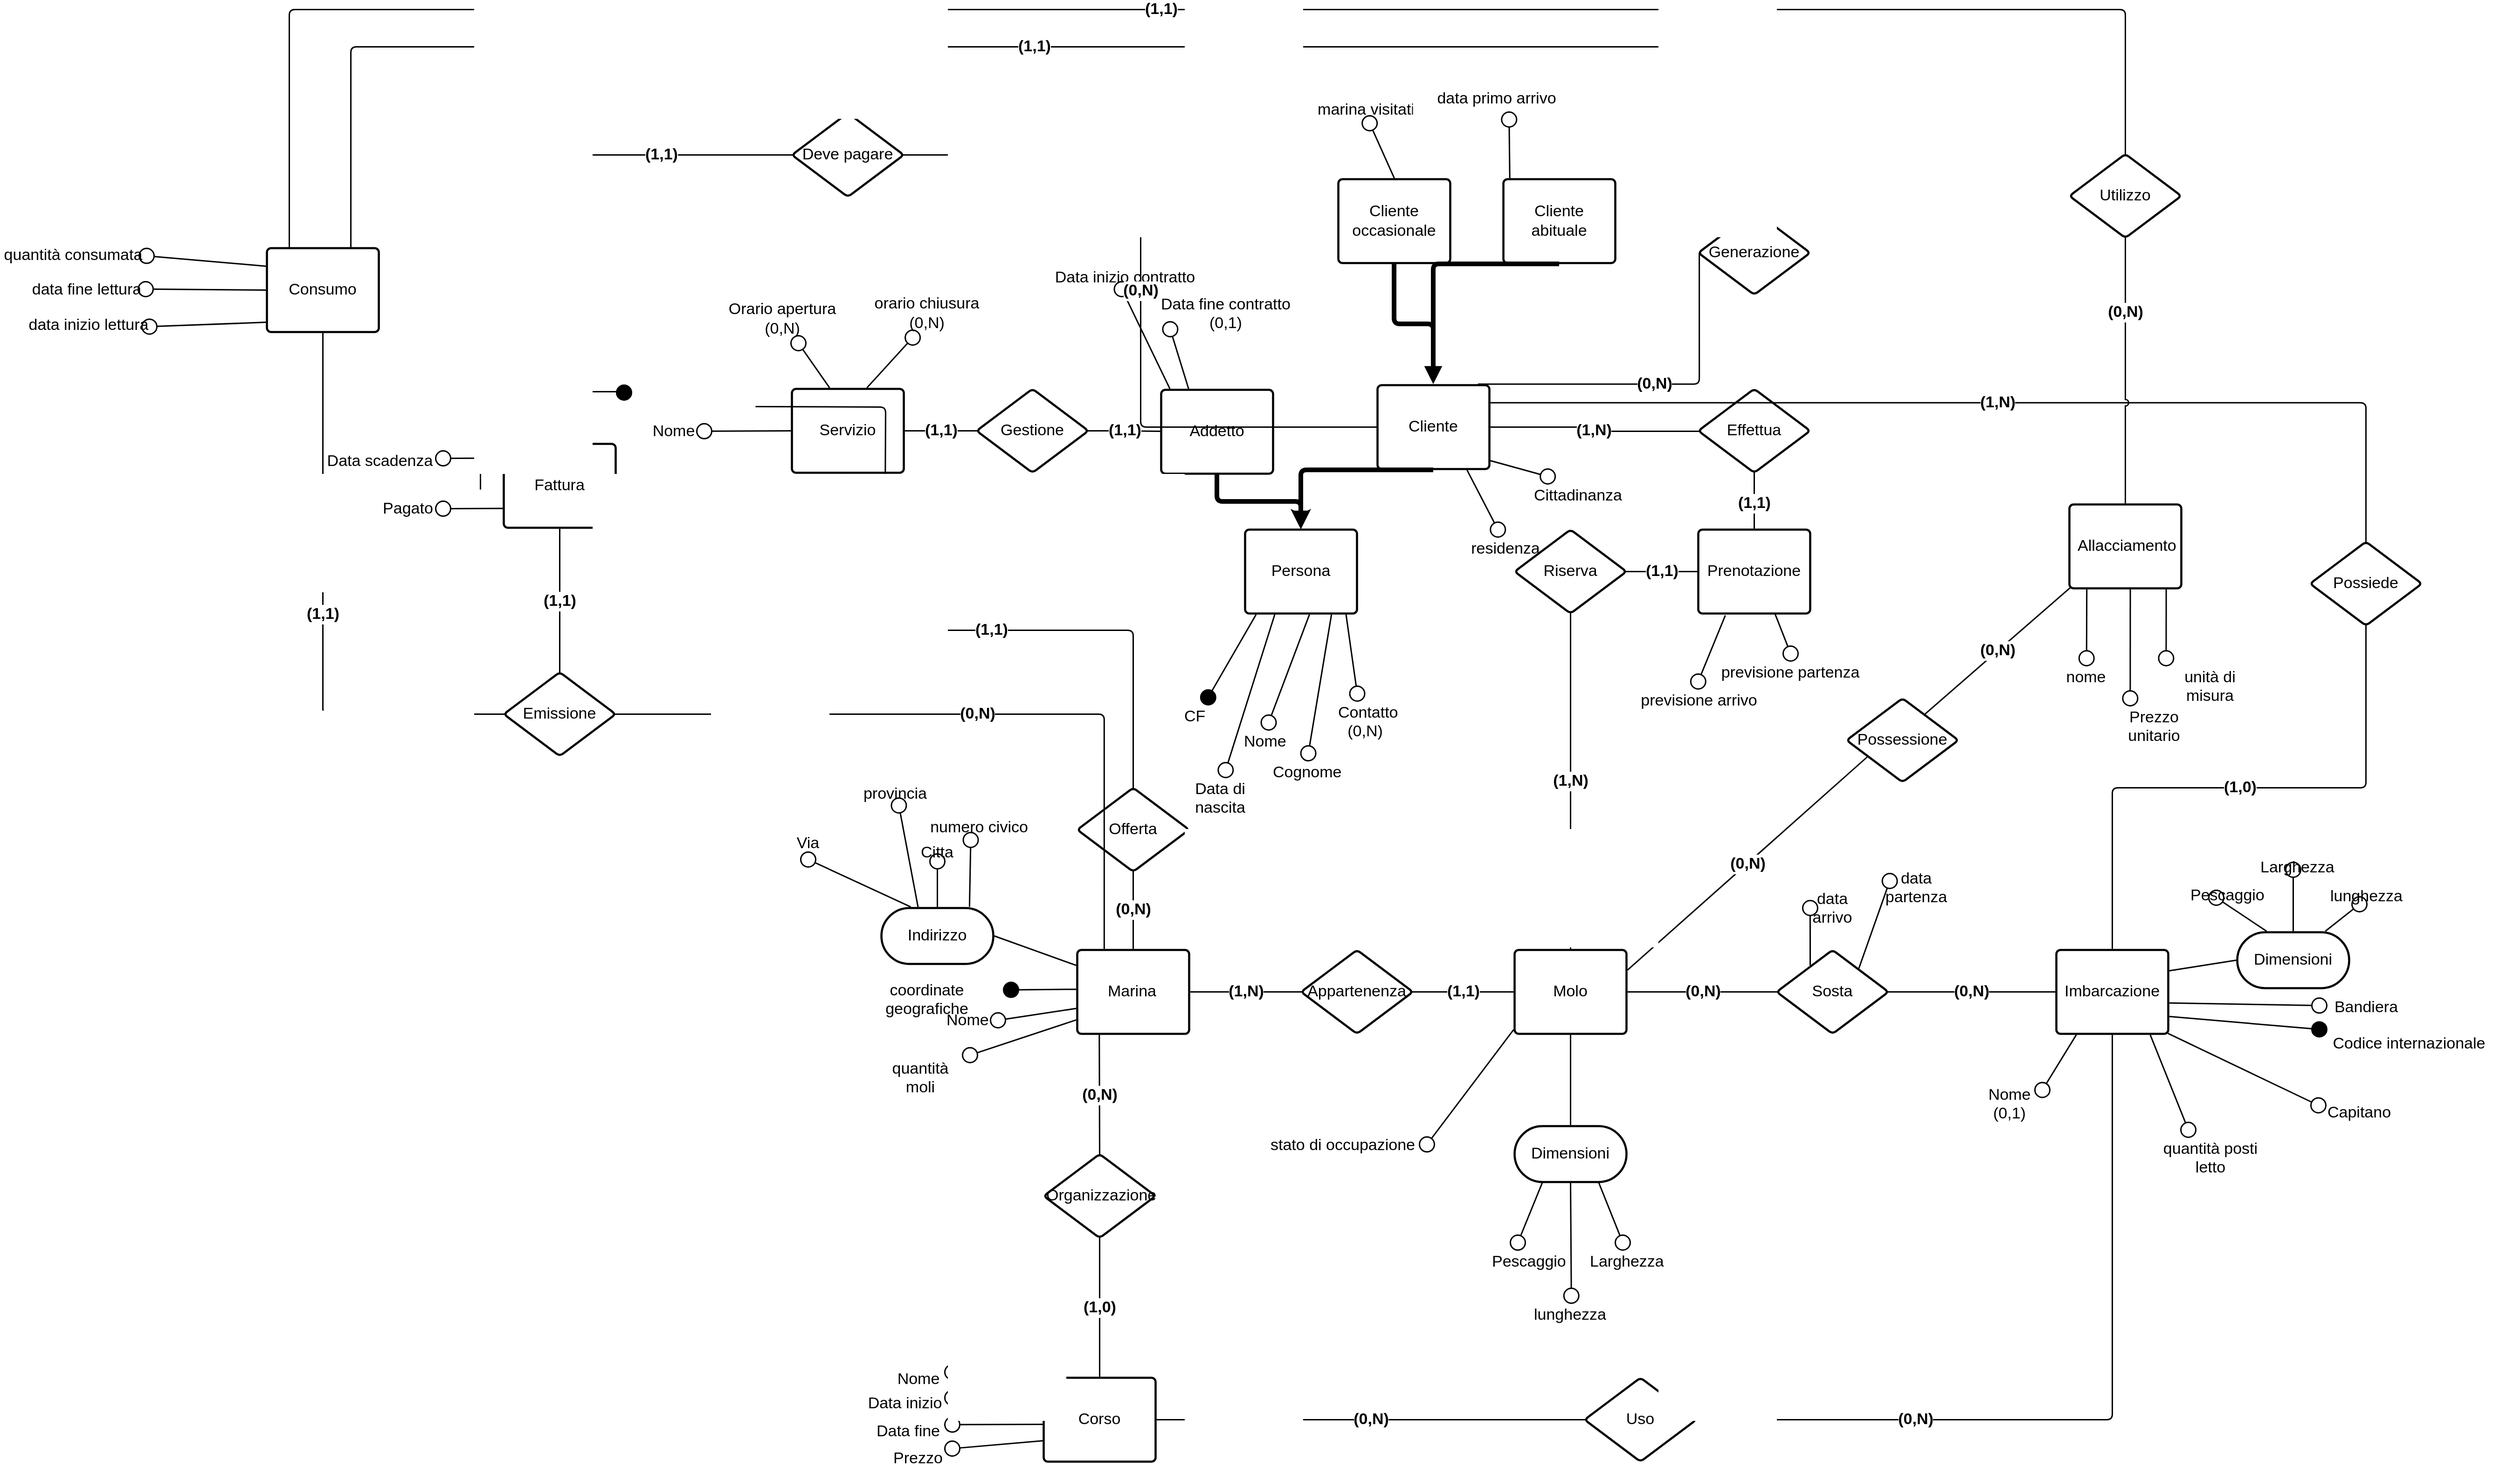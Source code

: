 <mxfile version="18.0.1" type="github" pages="3">
  <diagram id="APr3xvJTwMFM9qsmsEbl" name="Concettuale">
    <mxGraphModel dx="2471" dy="2432" grid="1" gridSize="10" guides="1" tooltips="1" connect="1" arrows="1" fold="1" page="1" pageScale="1" pageWidth="827" pageHeight="1169" math="0" shadow="0">
      <root>
        <mxCell id="0" />
        <mxCell id="1" parent="0" />
        <UserObject label="Data inizio contratto" lucidchartObjectId="qG3w~g5rz1pi" id="Z3lHiF9pWhcNN7oMNmmU-2">
          <mxCell style="html=1;overflow=block;blockSpacing=1;whiteSpace=wrap;fontSize=17;fontColor=#000000;spacing=0;fillColor=#ffffff;strokeWidth=1.5;strokeColor=none;" parent="1" vertex="1">
            <mxGeometry x="1645" y="-404" width="163" height="24" as="geometry" />
          </mxCell>
        </UserObject>
        <UserObject label="orario chiusura&#xa;(0,N)" lucidchartObjectId="qG3wzOogJra3" id="Z3lHiF9pWhcNN7oMNmmU-3">
          <mxCell style="html=1;overflow=block;blockSpacing=1;whiteSpace=wrap;fontSize=17;fontColor=#000000;spacing=0;fillColor=#ffffff;strokeWidth=1.5;strokeColor=none;" parent="1" vertex="1">
            <mxGeometry x="1449" y="-380" width="130" height="52" as="geometry" />
          </mxCell>
        </UserObject>
        <UserObject label="Codice internazionale" lucidchartObjectId="qG3wypu7~B5-" id="Z3lHiF9pWhcNN7oMNmmU-4">
          <mxCell style="html=1;overflow=block;blockSpacing=1;whiteSpace=wrap;fontSize=17;fontColor=#000000;spacing=10;fillColor=none;strokeWidth=1.5;strokeColor=none;verticalAlign=middle;" parent="1" vertex="1">
            <mxGeometry x="3007" y="409" width="193" height="27" as="geometry" />
          </mxCell>
        </UserObject>
        <UserObject label="previsione partenza" lucidchartObjectId="qG3wwknmCZUE" id="Z3lHiF9pWhcNN7oMNmmU-5">
          <mxCell style="html=1;overflow=block;blockSpacing=1;whiteSpace=wrap;fontSize=17;fontColor=#000000;spacing=10;fillColor=none;strokeWidth=1.5;strokeColor=none;" parent="1" vertex="1">
            <mxGeometry x="2350" y="11" width="180" height="30" as="geometry" />
          </mxCell>
        </UserObject>
        <UserObject label="provincia" lucidchartObjectId="qG3wuo_XVh7o" id="Z3lHiF9pWhcNN7oMNmmU-6">
          <mxCell style="html=1;overflow=block;blockSpacing=1;whiteSpace=wrap;fontSize=17;fontColor=#000000;spacing=0;fillColor=#ffffff;strokeWidth=1.5;strokeColor=none;" parent="1" vertex="1">
            <mxGeometry x="1435" y="149" width="90" height="25" as="geometry" />
          </mxCell>
        </UserObject>
        <UserObject label="Nome" lucidchartObjectId="qG3wtv6QrNcc" id="Z3lHiF9pWhcNN7oMNmmU-7">
          <mxCell style="html=1;overflow=block;blockSpacing=1;whiteSpace=wrap;fontSize=17;fontColor=#000000;spacing=10;fillColor=none;strokeWidth=1.5;strokeColor=none;" parent="1" vertex="1">
            <mxGeometry x="1525" y="382" width="65" height="45" as="geometry" />
          </mxCell>
        </UserObject>
        <UserObject label="Data fine" lucidchartObjectId="qG3wrP0R4ox8" id="Z3lHiF9pWhcNN7oMNmmU-8">
          <mxCell style="html=1;overflow=block;blockSpacing=1;whiteSpace=wrap;fontSize=17;fontColor=#000000;spacing=10;fillColor=none;strokeWidth=1.5;strokeColor=none;" parent="1" vertex="1">
            <mxGeometry x="1447" y="825" width="94" height="26" as="geometry" />
          </mxCell>
        </UserObject>
        <UserObject label="marina visitati" lucidchartObjectId="qG3wplEo-.gc" id="Z3lHiF9pWhcNN7oMNmmU-9">
          <mxCell style="html=1;overflow=block;blockSpacing=1;whiteSpace=wrap;fontSize=17;fontColor=#000000;spacing=0;fillColor=#ffffff;strokeWidth=1.5;strokeColor=none;" parent="1" vertex="1">
            <mxGeometry x="1929" y="-587" width="112" height="29" as="geometry" />
          </mxCell>
        </UserObject>
        <UserObject label="Contatto&#xa;(0,N)" lucidchartObjectId="qG3woVkW-.Kp" id="Z3lHiF9pWhcNN7oMNmmU-10">
          <mxCell style="html=1;overflow=block;blockSpacing=1;whiteSpace=wrap;fontSize=17;fontColor=#000000;spacing=10;fillColor=none;strokeWidth=1.5;strokeColor=none;" parent="1" vertex="1">
            <mxGeometry x="1945" y="54" width="78" height="25" as="geometry" />
          </mxCell>
        </UserObject>
        <UserObject label="Capitano" lucidchartObjectId="qG3wnt9I1VwD" id="Z3lHiF9pWhcNN7oMNmmU-11">
          <mxCell style="html=1;overflow=block;blockSpacing=1;whiteSpace=wrap;fontSize=17;fontColor=#000000;spacing=10;fillColor=none;strokeWidth=1.5;strokeColor=none;" parent="1" vertex="1">
            <mxGeometry x="3006" y="483" width="76" height="27" as="geometry" />
          </mxCell>
        </UserObject>
        <UserObject label="Prezzo" lucidchartObjectId="qG3wnjyzebU_" id="Z3lHiF9pWhcNN7oMNmmU-12">
          <mxCell style="html=1;overflow=block;blockSpacing=1;whiteSpace=wrap;fontSize=17;fontColor=#000000;spacing=10;fillColor=none;strokeWidth=1.5;strokeColor=none;" parent="1" vertex="1">
            <mxGeometry x="1468" y="855" width="73" height="18" as="geometry" />
          </mxCell>
        </UserObject>
        <UserObject label="Cognome" lucidchartObjectId="qG3wlyrFWjLu" id="Z3lHiF9pWhcNN7oMNmmU-13">
          <mxCell style="html=1;overflow=block;blockSpacing=1;whiteSpace=wrap;fontSize=17;fontColor=#000000;spacing=10;fillColor=none;strokeWidth=1.5;strokeColor=none;" parent="1" vertex="1">
            <mxGeometry x="1875" y="118" width="90" height="22" as="geometry" />
          </mxCell>
        </UserObject>
        <UserObject label="nome" lucidchartObjectId="qG3wkJD~I8z7" id="Z3lHiF9pWhcNN7oMNmmU-14">
          <mxCell style="html=1;overflow=block;blockSpacing=1;whiteSpace=wrap;fontSize=17;fontColor=#000000;spacing=10;fillColor=none;strokeWidth=1.5;strokeColor=none;" parent="1" vertex="1">
            <mxGeometry x="2725" y="16" width="64" height="31" as="geometry" />
          </mxCell>
        </UserObject>
        <UserObject label="data arrivo" lucidchartObjectId="qG3wjgoEsoyD" id="Z3lHiF9pWhcNN7oMNmmU-15">
          <mxCell style="html=1;overflow=block;blockSpacing=1;whiteSpace=wrap;fontSize=17;fontColor=#000000;spacing=10;fillColor=none;strokeWidth=1.5;strokeColor=none;" parent="1" vertex="1">
            <mxGeometry x="2440" y="254" width="90" height="30" as="geometry" />
          </mxCell>
        </UserObject>
        <UserObject label="coordinate geografiche" lucidchartObjectId="qG3wie_G0A_X" id="Z3lHiF9pWhcNN7oMNmmU-16">
          <mxCell style="html=1;overflow=block;blockSpacing=1;whiteSpace=wrap;fontSize=17;fontColor=#000000;spacing=10;fillColor=none;strokeWidth=1.5;strokeColor=none;" parent="1" vertex="1">
            <mxGeometry x="1424" y="352" width="180" height="45" as="geometry" />
          </mxCell>
        </UserObject>
        <UserObject label="data inizio lettura" lucidchartObjectId="qG3wfT6kJYHy" id="Z3lHiF9pWhcNN7oMNmmU-17">
          <mxCell style="html=1;overflow=block;blockSpacing=1;whiteSpace=wrap;fontSize=17;fontColor=#000000;spacing=0;fillColor=none;strokeWidth=1.5;strokeColor=none;" parent="1" vertex="1">
            <mxGeometry x="550" y="-355" width="130" height="27" as="geometry" />
          </mxCell>
        </UserObject>
        <UserObject label="Data fine contratto&#xa;(0,1)" lucidchartObjectId="qG3wbWLWPdAv" id="Z3lHiF9pWhcNN7oMNmmU-18">
          <mxCell style="html=1;overflow=block;blockSpacing=1;whiteSpace=wrap;fontSize=17;fontColor=#000000;spacing=0;fillColor=#ffffff;strokeWidth=1.5;strokeColor=none;" parent="1" vertex="1">
            <mxGeometry x="1759" y="-374" width="151" height="37" as="geometry" />
          </mxCell>
        </UserObject>
        <UserObject label="quantità posti letto" lucidchartObjectId="qG3wauGdlq0J" id="Z3lHiF9pWhcNN7oMNmmU-19">
          <mxCell style="html=1;overflow=block;blockSpacing=1;whiteSpace=wrap;fontSize=17;fontColor=#000000;spacing=10;fillColor=none;strokeWidth=1.5;strokeColor=none;" parent="1" vertex="1">
            <mxGeometry x="2822" y="522" width="137" height="22" as="geometry" />
          </mxCell>
        </UserObject>
        <UserObject label="unità di misura" lucidchartObjectId="qG3w_NOJGsT1" id="Z3lHiF9pWhcNN7oMNmmU-20">
          <mxCell style="html=1;overflow=block;blockSpacing=1;whiteSpace=wrap;fontSize=17;fontColor=#000000;spacing=10;fillColor=none;strokeWidth=1.5;strokeColor=none;" parent="1" vertex="1">
            <mxGeometry x="2830" y="16" width="120" height="25" as="geometry" />
          </mxCell>
        </UserObject>
        <UserObject label="CF" lucidchartObjectId="qG3wYmhuRZii" id="Z3lHiF9pWhcNN7oMNmmU-21">
          <mxCell style="html=1;overflow=block;blockSpacing=1;whiteSpace=wrap;fontSize=17;fontColor=#000000;spacing=10;fillColor=none;strokeWidth=1.5;strokeColor=none;" parent="1" vertex="1">
            <mxGeometry x="1780" y="58" width="42" height="22" as="geometry" />
          </mxCell>
        </UserObject>
        <UserObject label="Prezzo unitario" lucidchartObjectId="qG3wY4epbDqB" id="Z3lHiF9pWhcNN7oMNmmU-22">
          <mxCell style="html=1;overflow=block;blockSpacing=1;whiteSpace=wrap;fontSize=17;fontColor=#000000;spacing=10;fillColor=none;strokeWidth=1.5;strokeColor=none;" parent="1" vertex="1">
            <mxGeometry x="2770" y="59" width="120" height="25" as="geometry" />
          </mxCell>
        </UserObject>
        <UserObject label="previsione arrivo" lucidchartObjectId="qG3wSvpVa78N" id="Z3lHiF9pWhcNN7oMNmmU-23">
          <mxCell style="html=1;overflow=block;blockSpacing=1;whiteSpace=wrap;fontSize=17;fontColor=#000000;spacing=10;fillColor=none;strokeWidth=1.5;strokeColor=none;" parent="1" vertex="1">
            <mxGeometry x="2252" y="41" width="180" height="30" as="geometry" />
          </mxCell>
        </UserObject>
        <UserObject label="quantità moli" lucidchartObjectId="qG3wSVZneIOM" id="Z3lHiF9pWhcNN7oMNmmU-24">
          <mxCell style="html=1;overflow=block;blockSpacing=1;whiteSpace=wrap;fontSize=17;fontColor=#000000;spacing=10;fillColor=none;strokeWidth=1.5;strokeColor=none;" parent="1" vertex="1">
            <mxGeometry x="1454" y="436" width="106" height="24" as="geometry" />
          </mxCell>
        </UserObject>
        <UserObject label="quantità consumata" lucidchartObjectId="qG3wR2ifY7PK" id="Z3lHiF9pWhcNN7oMNmmU-25">
          <mxCell style="html=1;overflow=block;blockSpacing=1;whiteSpace=wrap;fontSize=17;fontColor=#000000;spacing=0;fillColor=none;strokeWidth=1.5;strokeColor=none;" parent="1" vertex="1">
            <mxGeometry x="520" y="-430" width="157" height="27" as="geometry" />
          </mxCell>
        </UserObject>
        <UserObject label="Bandiera" lucidchartObjectId="qG3wQItMWX9v" id="Z3lHiF9pWhcNN7oMNmmU-26">
          <mxCell style="html=1;overflow=block;blockSpacing=1;whiteSpace=wrap;fontSize=17;fontColor=#000000;spacing=10;fillColor=none;strokeWidth=1.5;strokeColor=none;" parent="1" vertex="1">
            <mxGeometry x="3007" y="370" width="101" height="39" as="geometry" />
          </mxCell>
        </UserObject>
        <UserObject label="data primo arrivo" lucidchartObjectId="qG3wP3HijY87" id="Z3lHiF9pWhcNN7oMNmmU-27">
          <mxCell style="html=1;overflow=block;blockSpacing=1;whiteSpace=wrap;fontSize=17;fontColor=#000000;spacing=0;fillColor=#ffffff;strokeWidth=1.5;strokeColor=none;" parent="1" vertex="1">
            <mxGeometry x="2035" y="-607" width="180" height="45" as="geometry" />
          </mxCell>
        </UserObject>
        <UserObject label="stato di occupazione" lucidchartObjectId="qG3wOjGNH783" id="Z3lHiF9pWhcNN7oMNmmU-28">
          <mxCell style="html=1;overflow=block;blockSpacing=1;whiteSpace=wrap;fontSize=17;fontColor=#000000;spacing=10;fillColor=none;strokeWidth=1.5;strokeColor=none;" parent="1" vertex="1">
            <mxGeometry x="1870" y="518" width="180" height="30" as="geometry" />
          </mxCell>
        </UserObject>
        <UserObject label="Data inizio" lucidchartObjectId="qG3wK9EmdUXk" id="Z3lHiF9pWhcNN7oMNmmU-29">
          <mxCell style="html=1;overflow=block;blockSpacing=1;whiteSpace=wrap;fontSize=17;fontColor=#000000;spacing=10;fillColor=none;strokeWidth=1.5;strokeColor=none;" parent="1" vertex="1">
            <mxGeometry x="1440" y="795" width="101" height="29" as="geometry" />
          </mxCell>
        </UserObject>
        <UserObject label="data fine lettura" lucidchartObjectId="qG3wJ4P51qAZ" id="Z3lHiF9pWhcNN7oMNmmU-30">
          <mxCell style="html=1;overflow=block;blockSpacing=1;whiteSpace=wrap;fontSize=17;fontColor=#000000;spacing=0;fillColor=none;strokeWidth=1.5;strokeColor=none;" parent="1" vertex="1">
            <mxGeometry x="550" y="-390" width="126" height="20" as="geometry" />
          </mxCell>
        </UserObject>
        <UserObject label="Nome" lucidchartObjectId="qG3wC_mpLkl4" id="Z3lHiF9pWhcNN7oMNmmU-31">
          <mxCell style="html=1;overflow=block;blockSpacing=1;whiteSpace=wrap;fontSize=17;fontColor=#000000;spacing=10;fillColor=none;strokeWidth=1.5;strokeColor=none;" parent="1" vertex="1">
            <mxGeometry x="1469" y="769" width="72" height="26" as="geometry" />
          </mxCell>
        </UserObject>
        <UserObject label="Orario apertura&#xa;(0,N)" lucidchartObjectId="qG3wBPVhI6My" id="Z3lHiF9pWhcNN7oMNmmU-32">
          <mxCell style="html=1;overflow=block;blockSpacing=1;whiteSpace=wrap;fontSize=17;fontColor=#000000;spacing=0;fillColor=#ffffff;strokeWidth=1.5;strokeColor=none;" parent="1" vertex="1">
            <mxGeometry x="1297" y="-374" width="124" height="52" as="geometry" />
          </mxCell>
        </UserObject>
        <UserObject label="Nome" lucidchartObjectId="qG3w8p8kOtcF" id="Z3lHiF9pWhcNN7oMNmmU-33">
          <mxCell style="html=1;overflow=block;blockSpacing=1;whiteSpace=wrap;fontSize=17;fontColor=#000000;spacing=10;fillColor=none;strokeWidth=1.5;strokeColor=none;" parent="1" vertex="1">
            <mxGeometry x="1844" y="85" width="65" height="27" as="geometry" />
          </mxCell>
        </UserObject>
        <UserObject label="Nome&#xa;(0,1)" lucidchartObjectId="qG3w6z_bFd4y" id="Z3lHiF9pWhcNN7oMNmmU-34">
          <mxCell style="html=1;overflow=block;blockSpacing=1;whiteSpace=wrap;fontSize=17;fontColor=#000000;spacing=10;fillColor=none;strokeWidth=1.5;strokeColor=none;" parent="1" vertex="1">
            <mxGeometry x="2640" y="464" width="70" height="40" as="geometry" />
          </mxCell>
        </UserObject>
        <UserObject label="Data di nascita" lucidchartObjectId="qG3w5Qcm1Csx" id="Z3lHiF9pWhcNN7oMNmmU-35">
          <mxCell style="html=1;overflow=block;blockSpacing=1;whiteSpace=wrap;fontSize=17;fontColor=#000000;spacing=10;fillColor=none;strokeWidth=1.5;strokeColor=none;" parent="1" vertex="1">
            <mxGeometry x="1767" y="136" width="123" height="30" as="geometry" />
          </mxCell>
        </UserObject>
        <UserObject label="data partenza" lucidchartObjectId="qG3w1uLWU9N2" id="Z3lHiF9pWhcNN7oMNmmU-36">
          <mxCell style="html=1;overflow=block;blockSpacing=1;whiteSpace=wrap;fontSize=17;fontColor=#000000;spacing=10;fillColor=none;strokeWidth=1.5;strokeColor=none;" parent="1" vertex="1">
            <mxGeometry x="2515" y="232" width="120" height="23" as="geometry" />
          </mxCell>
        </UserObject>
        <UserObject label="Nome" lucidchartObjectId="qG3w14PcT5Hk" id="Z3lHiF9pWhcNN7oMNmmU-37">
          <mxCell style="html=1;overflow=block;blockSpacing=1;whiteSpace=wrap;fontSize=17;fontColor=#000000;spacing=0;fillColor=#ffffff;strokeWidth=1.5;strokeColor=none;" parent="1" vertex="1">
            <mxGeometry x="1210" y="-241" width="65" height="27" as="geometry" />
          </mxCell>
        </UserObject>
        <UserObject label="Cittadinanza" lucidchartObjectId="qG3w0xVLaBtw" id="Z3lHiF9pWhcNN7oMNmmU-38">
          <mxCell style="html=1;overflow=block;blockSpacing=1;whiteSpace=wrap;fontSize=17;fontColor=#000000;spacing=10;fillColor=none;strokeWidth=1.5;strokeColor=none;" parent="1" vertex="1">
            <mxGeometry x="2155" y="-179" width="105" height="21" as="geometry" />
          </mxCell>
        </UserObject>
        <UserObject label="residenza" lucidchartObjectId="qG3w-geqDVtb" id="Z3lHiF9pWhcNN7oMNmmU-39">
          <mxCell style="html=1;overflow=block;blockSpacing=1;whiteSpace=wrap;fontSize=17;fontColor=#000000;spacing=10;fillColor=none;strokeWidth=1.5;strokeColor=none;" parent="1" vertex="1">
            <mxGeometry x="2084" y="-122" width="101" height="26" as="geometry" />
          </mxCell>
        </UserObject>
        <UserObject label="lunghezza" lucidchartObjectId="qG3w-TL_w5D6" id="Z3lHiF9pWhcNN7oMNmmU-40">
          <mxCell style="html=1;overflow=block;blockSpacing=1;whiteSpace=wrap;fontSize=17;fontColor=#000000;spacing=10;fillColor=none;strokeWidth=1.5;strokeColor=none;" parent="1" vertex="1">
            <mxGeometry x="2155" y="700" width="97" height="29" as="geometry" />
          </mxCell>
        </UserObject>
        <UserObject label="Marina" lucidchartObjectId="qG3wtzYg-9rq" id="Z3lHiF9pWhcNN7oMNmmU-41">
          <mxCell style="html=1;overflow=block;blockSpacing=1;fontSize=17;fontColor=#000000;spacing=9;strokeColor=#000000;strokeOpacity=100;rounded=1;absoluteArcSize=1;arcSize=9;strokeWidth=2.3;" parent="1" vertex="1">
            <mxGeometry x="1675" y="329" width="120" height="90" as="geometry" />
          </mxCell>
        </UserObject>
        <UserObject label="Molo" lucidchartObjectId="qG3ws0L2a0bG" id="Z3lHiF9pWhcNN7oMNmmU-42">
          <mxCell style="html=1;overflow=block;blockSpacing=1;whiteSpace=wrap;fontSize=17;fontColor=#000000;spacing=9;strokeColor=#000000;strokeOpacity=100;rounded=1;absoluteArcSize=1;arcSize=9;strokeWidth=2.3;" parent="1" vertex="1">
            <mxGeometry x="2144" y="329" width="120" height="90" as="geometry" />
          </mxCell>
        </UserObject>
        <UserObject label="Allacciamento" lucidchartObjectId="qG3wAiNXXrYu" id="Z3lHiF9pWhcNN7oMNmmU-43">
          <mxCell style="html=1;overflow=block;blockSpacing=1;whiteSpace=wrap;fontSize=17;fontColor=#000000;spacing=9;strokeColor=#000000;strokeOpacity=100;rounded=1;absoluteArcSize=1;arcSize=9;strokeWidth=2.3;" parent="1" vertex="1">
            <mxGeometry x="2739" y="-149" width="120" height="90" as="geometry" />
          </mxCell>
        </UserObject>
        <UserObject label="Imbarcazione" lucidchartObjectId="qG3wFbQYlU~I" id="Z3lHiF9pWhcNN7oMNmmU-44">
          <mxCell style="html=1;overflow=block;blockSpacing=1;whiteSpace=wrap;fontSize=17;fontColor=#000000;spacing=9;strokeColor=#000000;strokeOpacity=100;rounded=1;absoluteArcSize=1;arcSize=9;strokeWidth=2.3;" parent="1" vertex="1">
            <mxGeometry x="2725" y="329" width="120" height="90" as="geometry" />
          </mxCell>
        </UserObject>
        <UserObject label="Cliente" lucidchartObjectId="qG3wspaOj9bR" id="Z3lHiF9pWhcNN7oMNmmU-45">
          <mxCell style="html=1;overflow=block;blockSpacing=1;whiteSpace=wrap;fontSize=17;fontColor=#000000;spacing=9;strokeColor=#000000;strokeOpacity=100;rounded=1;absoluteArcSize=1;arcSize=9;strokeWidth=2.3;" parent="1" vertex="1">
            <mxGeometry x="1997" y="-277" width="120" height="90" as="geometry" />
          </mxCell>
        </UserObject>
        <UserObject label="Addetto" lucidchartObjectId="qG3wZnogm-np" id="Z3lHiF9pWhcNN7oMNmmU-46">
          <mxCell style="html=1;overflow=block;blockSpacing=1;whiteSpace=wrap;fontSize=17;fontColor=#000000;spacing=9;strokeColor=#000000;strokeOpacity=100;rounded=1;absoluteArcSize=1;arcSize=9;strokeWidth=2.3;" parent="1" vertex="1">
            <mxGeometry x="1765" y="-272" width="120" height="90" as="geometry" />
          </mxCell>
        </UserObject>
        <UserObject label="Servizio" lucidchartObjectId="qG3wPepaNxYq" id="Z3lHiF9pWhcNN7oMNmmU-47">
          <mxCell style="html=1;overflow=block;blockSpacing=1;whiteSpace=wrap;fontSize=17;fontColor=#000000;spacing=9;strokeColor=#000000;strokeOpacity=100;rounded=1;absoluteArcSize=1;arcSize=9;strokeWidth=2.3;" parent="1" vertex="1">
            <mxGeometry x="1369" y="-273" width="120" height="90" as="geometry" />
          </mxCell>
        </UserObject>
        <UserObject label="Corso" lucidchartObjectId="qG3wqtgGO-Qg" id="Z3lHiF9pWhcNN7oMNmmU-48">
          <mxCell style="html=1;overflow=block;blockSpacing=1;whiteSpace=wrap;fontSize=17;fontColor=#000000;spacing=9;strokeColor=#000000;strokeOpacity=100;rounded=1;absoluteArcSize=1;arcSize=9;strokeWidth=2.3;" parent="1" vertex="1">
            <mxGeometry x="1639" y="788" width="120" height="90" as="geometry" />
          </mxCell>
        </UserObject>
        <UserObject label="Persona" lucidchartObjectId="qG3wBOnAe34f" id="Z3lHiF9pWhcNN7oMNmmU-49">
          <mxCell style="html=1;overflow=block;blockSpacing=1;whiteSpace=wrap;fontSize=17;fontColor=#000000;spacing=9;strokeColor=#000000;strokeOpacity=100;rounded=1;absoluteArcSize=1;arcSize=9;strokeWidth=2.3;" parent="1" vertex="1">
            <mxGeometry x="1855" y="-122" width="120" height="90" as="geometry" />
          </mxCell>
        </UserObject>
        <UserObject label="" lucidchartObjectId="qG3wWw9Mf8CR" id="Z3lHiF9pWhcNN7oMNmmU-50">
          <mxCell style="html=1;jettySize=18;whiteSpace=wrap;fontSize=17;strokeColor=#000000;strokeWidth=5;rounded=1;arcSize=12;edgeStyle=orthogonalEdgeStyle;startArrow=none;endArrow=classic;exitX=0.5;exitY=1.012;exitPerimeter=0;endFill=1;entryX=0.5;entryY=0;entryDx=0;entryDy=0;" parent="1" source="Z3lHiF9pWhcNN7oMNmmU-46" target="Z3lHiF9pWhcNN7oMNmmU-49" edge="1">
            <mxGeometry width="100" height="100" relative="1" as="geometry">
              <mxPoint x="1770" y="-120" as="targetPoint" />
            </mxGeometry>
          </mxCell>
        </UserObject>
        <UserObject label="" lucidchartObjectId="qG3wJAKm~KNV" id="Z3lHiF9pWhcNN7oMNmmU-51">
          <mxCell style="html=1;jettySize=18;whiteSpace=wrap;fontSize=17;strokeColor=#000000;strokeWidth=5;rounded=1;arcSize=12;edgeStyle=orthogonalEdgeStyle;startArrow=none;endArrow=block;endFill=1;exitX=0.5;exitY=1.012;exitPerimeter=0;entryX=0.5;entryY=-0.012;entryPerimeter=0;" parent="1" source="Z3lHiF9pWhcNN7oMNmmU-45" target="Z3lHiF9pWhcNN7oMNmmU-49" edge="1">
            <mxGeometry width="100" height="100" relative="1" as="geometry" />
          </mxCell>
        </UserObject>
        <UserObject label="" lucidchartObjectId="qG3wpy-h~3Lc" id="Z3lHiF9pWhcNN7oMNmmU-52">
          <mxCell style="html=1;jettySize=18;whiteSpace=wrap;fontSize=17;strokeColor=#000000;strokeWidth=1.5;rounded=1;arcSize=12;startArrow=none;endArrow=oval;endFill=0;endSize=16;exitX=-0.009;exitY=0.697;exitPerimeter=0;entryX=1;entryY=0.5;entryPerimeter=0;" parent="1" source="Z3lHiF9pWhcNN7oMNmmU-41" target="Z3lHiF9pWhcNN7oMNmmU-7" edge="1">
            <mxGeometry width="100" height="100" relative="1" as="geometry" />
          </mxCell>
        </UserObject>
        <UserObject label="" lucidchartObjectId="qG3w~lecTw_n" id="Z3lHiF9pWhcNN7oMNmmU-53">
          <mxCell style="html=1;jettySize=18;whiteSpace=wrap;fontSize=17;strokeColor=#000000;strokeWidth=1.5;rounded=1;arcSize=12;startArrow=none;endArrow=oval;endFill=1;endSize=16;exitX=-0.009;exitY=0.469;exitPerimeter=0;entryX=1;entryY=0.439;entryPerimeter=0;" parent="1" source="Z3lHiF9pWhcNN7oMNmmU-41" target="Z3lHiF9pWhcNN7oMNmmU-16" edge="1">
            <mxGeometry width="100" height="100" relative="1" as="geometry" />
          </mxCell>
        </UserObject>
        <UserObject label="Dimensioni" lucidchartObjectId="qG3wjJrCLR1B" id="Z3lHiF9pWhcNN7oMNmmU-54">
          <mxCell style="html=1;overflow=block;blockSpacing=1;whiteSpace=wrap;rounded=1;arcSize=50;fontSize=17;fontColor=#000000;spacing=3.8;strokeColor=#000000;strokeOpacity=100;strokeWidth=2.3;" parent="1" vertex="1">
            <mxGeometry x="2144" y="518" width="120" height="60" as="geometry" />
          </mxCell>
        </UserObject>
        <UserObject label="" lucidchartObjectId="qG3w8ZtX3_uW" id="Z3lHiF9pWhcNN7oMNmmU-55">
          <mxCell style="html=1;jettySize=18;whiteSpace=wrap;fontSize=17;strokeColor=#000000;strokeWidth=1.5;rounded=1;arcSize=12;startArrow=none;endArrow=none;exitX=0.5;exitY=-0.019;exitPerimeter=0;entryX=0.5;entryY=1.012;entryPerimeter=0;" parent="1" source="Z3lHiF9pWhcNN7oMNmmU-54" target="Z3lHiF9pWhcNN7oMNmmU-42" edge="1">
            <mxGeometry width="100" height="100" relative="1" as="geometry" />
          </mxCell>
        </UserObject>
        <UserObject label="Pescaggio" lucidchartObjectId="qG3wKU2qW4a8" id="Z3lHiF9pWhcNN7oMNmmU-56">
          <mxCell style="html=1;overflow=block;blockSpacing=1;whiteSpace=wrap;fontSize=17;fontColor=#000000;spacing=10;strokeOpacity=0;fillOpacity=0;rounded=1;absoluteArcSize=1;arcSize=9;fillColor=none;strokeWidth=2.3;" parent="1" vertex="1">
            <mxGeometry x="2110" y="643" width="75" height="23" as="geometry" />
          </mxCell>
        </UserObject>
        <UserObject label="Larghezza" lucidchartObjectId="qG3weLcsIPQj" id="Z3lHiF9pWhcNN7oMNmmU-57">
          <mxCell style="html=1;overflow=block;blockSpacing=1;whiteSpace=wrap;fontSize=17;fontColor=#000000;spacing=10;strokeOpacity=0;fillOpacity=0;rounded=1;absoluteArcSize=1;arcSize=9;fillColor=none;strokeWidth=2.3;" parent="1" vertex="1">
            <mxGeometry x="2215" y="643" width="90" height="23" as="geometry" />
          </mxCell>
        </UserObject>
        <UserObject label="" lucidchartObjectId="qG3wTEocwHBX" id="Z3lHiF9pWhcNN7oMNmmU-58">
          <mxCell style="html=1;jettySize=18;whiteSpace=wrap;fontSize=17;strokeColor=#000000;strokeWidth=1.5;rounded=1;arcSize=12;startArrow=none;endArrow=oval;endFill=0;endSize=16;entryX=0.5;entryY=0.001;entryPerimeter=0;exitX=0.25;exitY=1;exitDx=0;exitDy=0;" parent="1" source="Z3lHiF9pWhcNN7oMNmmU-54" target="Z3lHiF9pWhcNN7oMNmmU-56" edge="1">
            <mxGeometry width="100" height="100" relative="1" as="geometry" />
          </mxCell>
        </UserObject>
        <UserObject label="" lucidchartObjectId="qG3wC34YzaM~" id="Z3lHiF9pWhcNN7oMNmmU-59">
          <mxCell style="html=1;jettySize=18;whiteSpace=wrap;fontSize=17;strokeColor=#000000;strokeWidth=1.5;rounded=1;arcSize=12;startArrow=none;endArrow=oval;endFill=0;endSize=16;exitX=0.75;exitY=1;entryX=0.5;entryY=0;entryDx=0;entryDy=0;exitDx=0;exitDy=0;" parent="1" source="Z3lHiF9pWhcNN7oMNmmU-54" target="Z3lHiF9pWhcNN7oMNmmU-57" edge="1">
            <mxGeometry width="100" height="100" relative="1" as="geometry" />
          </mxCell>
        </UserObject>
        <UserObject label="" lucidchartObjectId="qG3wmwphB3~n" id="Z3lHiF9pWhcNN7oMNmmU-60">
          <mxCell style="html=1;jettySize=18;whiteSpace=wrap;fontSize=17;strokeColor=#000000;strokeWidth=1.5;rounded=1;arcSize=12;startArrow=none;endArrow=oval;endFill=0;endSize=16;exitX=0.5;exitY=1;entryX=0.514;entryY=0;entryPerimeter=0;exitDx=0;exitDy=0;" parent="1" source="Z3lHiF9pWhcNN7oMNmmU-54" target="Z3lHiF9pWhcNN7oMNmmU-40" edge="1">
            <mxGeometry width="100" height="100" relative="1" as="geometry" />
          </mxCell>
        </UserObject>
        <UserObject label="numero civico" lucidchartObjectId="qG3wsVq1bfi_" id="Z3lHiF9pWhcNN7oMNmmU-61">
          <mxCell style="html=1;overflow=block;blockSpacing=1;whiteSpace=wrap;fontSize=17;fontColor=#000000;spacing=0;fillColor=#ffffff;strokeWidth=1.5;strokeColor=none;" parent="1" vertex="1">
            <mxGeometry x="1510" y="184" width="120" height="27" as="geometry" />
          </mxCell>
        </UserObject>
        <UserObject label="Indirizzo" lucidchartObjectId="qG3wJBxj3ZNa" id="Z3lHiF9pWhcNN7oMNmmU-62">
          <mxCell style="html=1;overflow=block;blockSpacing=1;whiteSpace=wrap;rounded=1;arcSize=50;fontSize=17;fontColor=#000000;spacing=3.8;strokeColor=#000000;strokeOpacity=100;strokeWidth=2.3;" parent="1" vertex="1">
            <mxGeometry x="1465" y="284" width="120" height="60" as="geometry" />
          </mxCell>
        </UserObject>
        <UserObject label="" lucidchartObjectId="qG3wMAROhlZo" id="Z3lHiF9pWhcNN7oMNmmU-63">
          <mxCell style="html=1;jettySize=18;whiteSpace=wrap;fontSize=17;strokeColor=#000000;strokeWidth=1.5;rounded=1;arcSize=12;startArrow=none;endArrow=none;exitX=1.009;exitY=0.5;exitPerimeter=0;entryX=-0.009;entryY=0.184;entryPerimeter=0;" parent="1" source="Z3lHiF9pWhcNN7oMNmmU-62" target="Z3lHiF9pWhcNN7oMNmmU-41" edge="1">
            <mxGeometry width="100" height="100" relative="1" as="geometry" />
          </mxCell>
        </UserObject>
        <UserObject label="Via" lucidchartObjectId="qG3w-N.rdOmw" id="Z3lHiF9pWhcNN7oMNmmU-64">
          <mxCell style="html=1;overflow=block;blockSpacing=1;whiteSpace=wrap;fontSize=17;fontColor=#000000;spacing=3.8;strokeOpacity=0;fillOpacity=0;rounded=1;absoluteArcSize=1;arcSize=9;fillColor=#ffffff;strokeWidth=2.3;" parent="1" vertex="1">
            <mxGeometry x="1349" y="197" width="75" height="35" as="geometry" />
          </mxCell>
        </UserObject>
        <UserObject label="Citta" lucidchartObjectId="qG3wswx5Ls0K" id="Z3lHiF9pWhcNN7oMNmmU-65">
          <mxCell style="html=1;overflow=block;blockSpacing=1;whiteSpace=wrap;fontSize=17;fontColor=#000000;spacing=3.8;strokeOpacity=0;fillOpacity=0;rounded=1;absoluteArcSize=1;arcSize=9;fillColor=#ffffff;strokeWidth=2.3;" parent="1" vertex="1">
            <mxGeometry x="1480" y="211" width="90" height="23" as="geometry" />
          </mxCell>
        </UserObject>
        <UserObject label="" lucidchartObjectId="qG3wHo_KM05G" id="Z3lHiF9pWhcNN7oMNmmU-66">
          <mxCell style="html=1;jettySize=18;whiteSpace=wrap;fontSize=17;strokeColor=#000000;strokeWidth=1.5;rounded=1;arcSize=12;startArrow=none;endArrow=oval;endFill=0;endSize=16;exitX=0.262;exitY=-0.019;exitPerimeter=0;entryX=0.5;entryY=0.999;entryPerimeter=0;" parent="1" source="Z3lHiF9pWhcNN7oMNmmU-62" target="Z3lHiF9pWhcNN7oMNmmU-64" edge="1">
            <mxGeometry width="100" height="100" relative="1" as="geometry" />
          </mxCell>
        </UserObject>
        <UserObject label="" lucidchartObjectId="qG3wKBmfIDsn" id="Z3lHiF9pWhcNN7oMNmmU-67">
          <mxCell style="html=1;jettySize=18;whiteSpace=wrap;fontSize=17;strokeColor=#000000;strokeWidth=1.5;rounded=1;arcSize=12;startArrow=none;endArrow=oval;endFill=0;endSize=16;exitX=0.5;exitY=-0.019;exitPerimeter=0;entryX=0.5;entryY=0.999;entryPerimeter=0;" parent="1" source="Z3lHiF9pWhcNN7oMNmmU-62" target="Z3lHiF9pWhcNN7oMNmmU-65" edge="1">
            <mxGeometry width="100" height="100" relative="1" as="geometry" />
          </mxCell>
        </UserObject>
        <UserObject label="" lucidchartObjectId="qG3wAYYwOXlI" id="Z3lHiF9pWhcNN7oMNmmU-68">
          <mxCell style="html=1;jettySize=18;whiteSpace=wrap;fontSize=17;strokeColor=#000000;strokeWidth=1.5;rounded=1;arcSize=12;startArrow=none;endArrow=oval;endFill=0;endSize=16;exitX=0.787;exitY=-0.019;exitPerimeter=0;entryX=0.423;entryY=1;entryPerimeter=0;" parent="1" source="Z3lHiF9pWhcNN7oMNmmU-62" target="Z3lHiF9pWhcNN7oMNmmU-61" edge="1">
            <mxGeometry width="100" height="100" relative="1" as="geometry" />
          </mxCell>
        </UserObject>
        <UserObject label="" lucidchartObjectId="qG3woOI-x6y1" id="Z3lHiF9pWhcNN7oMNmmU-69">
          <mxCell style="html=1;jettySize=18;whiteSpace=wrap;fontSize=17;strokeColor=#000000;strokeWidth=1.5;rounded=1;arcSize=12;startArrow=none;endArrow=oval;endFill=0;endSize=16;exitX=0.327;exitY=-0.019;exitPerimeter=0;entryX=0.541;entryY=1;entryPerimeter=0;" parent="1" source="Z3lHiF9pWhcNN7oMNmmU-62" target="Z3lHiF9pWhcNN7oMNmmU-6" edge="1">
            <mxGeometry width="100" height="100" relative="1" as="geometry" />
          </mxCell>
        </UserObject>
        <UserObject label="" lucidchartObjectId="qG3wcs1GOo5C" id="Z3lHiF9pWhcNN7oMNmmU-70">
          <mxCell style="html=1;jettySize=18;whiteSpace=wrap;fontSize=17;strokeColor=#000000;strokeWidth=1.5;rounded=1;arcSize=12;startArrow=none;endArrow=oval;endFill=0;endSize=16;exitX=-0.009;exitY=0.951;exitPerimeter=0;entryX=1;entryY=0.656;entryPerimeter=0;" parent="1" source="Z3lHiF9pWhcNN7oMNmmU-42" target="Z3lHiF9pWhcNN7oMNmmU-28" edge="1">
            <mxGeometry width="100" height="100" relative="1" as="geometry" />
          </mxCell>
        </UserObject>
        <UserObject label="" lucidchartObjectId="qG3w.DNciJdp" id="Z3lHiF9pWhcNN7oMNmmU-71">
          <mxCell style="html=1;jettySize=18;whiteSpace=wrap;fontSize=17;strokeColor=#000000;strokeWidth=1.5;rounded=1;arcSize=12;startArrow=none;endArrow=oval;endFill=1;endSize=16;exitX=1.009;exitY=0.793;exitPerimeter=0;" parent="1" source="Z3lHiF9pWhcNN7oMNmmU-44" target="Z3lHiF9pWhcNN7oMNmmU-4" edge="1">
            <mxGeometry width="100" height="100" relative="1" as="geometry" />
          </mxCell>
        </UserObject>
        <UserObject label="lunghezza" lucidchartObjectId="qG3wx86HfEAO" id="Z3lHiF9pWhcNN7oMNmmU-72">
          <mxCell style="html=1;overflow=block;blockSpacing=1;whiteSpace=wrap;fontSize=17;fontColor=#000000;spacing=10;fillColor=none;strokeWidth=1.5;strokeColor=none;" parent="1" vertex="1">
            <mxGeometry x="3009" y="251" width="97" height="29" as="geometry" />
          </mxCell>
        </UserObject>
        <UserObject label="Dimensioni" lucidchartObjectId="qG3w61WHC45h" id="Z3lHiF9pWhcNN7oMNmmU-73">
          <mxCell style="html=1;overflow=block;blockSpacing=1;whiteSpace=wrap;rounded=1;arcSize=50;fontSize=17;fontColor=#000000;spacing=3.8;strokeColor=#000000;strokeOpacity=100;strokeWidth=2.3;" parent="1" vertex="1">
            <mxGeometry x="2919" y="310" width="120" height="60" as="geometry" />
          </mxCell>
        </UserObject>
        <UserObject label="" lucidchartObjectId="qG3wPrwIw3Pf" id="Z3lHiF9pWhcNN7oMNmmU-74">
          <mxCell style="html=1;jettySize=18;whiteSpace=wrap;fontSize=17;strokeColor=#000000;strokeWidth=1.5;rounded=1;arcSize=12;startArrow=none;endArrow=none;exitX=-0.009;exitY=0.5;exitPerimeter=0;entryX=1;entryY=0.25;entryDx=0;entryDy=0;" parent="1" source="Z3lHiF9pWhcNN7oMNmmU-73" target="Z3lHiF9pWhcNN7oMNmmU-44" edge="1">
            <mxGeometry width="100" height="100" relative="1" as="geometry" />
          </mxCell>
        </UserObject>
        <UserObject label="Pescaggio" lucidchartObjectId="qG3wGlUgdCHl" id="Z3lHiF9pWhcNN7oMNmmU-75">
          <mxCell style="html=1;overflow=block;blockSpacing=1;whiteSpace=wrap;fontSize=17;fontColor=#000000;spacing=10;strokeOpacity=0;fillOpacity=0;rounded=1;absoluteArcSize=1;arcSize=9;fillColor=none;strokeWidth=2.3;" parent="1" vertex="1">
            <mxGeometry x="2859" y="250" width="75" height="23" as="geometry" />
          </mxCell>
        </UserObject>
        <UserObject label="Larghezza" lucidchartObjectId="qG3wW5DZjHm2" id="Z3lHiF9pWhcNN7oMNmmU-76">
          <mxCell style="html=1;overflow=block;blockSpacing=1;whiteSpace=wrap;fontSize=17;fontColor=#000000;spacing=10;strokeOpacity=0;fillOpacity=0;rounded=1;absoluteArcSize=1;arcSize=9;fillColor=none;strokeWidth=2.3;" parent="1" vertex="1">
            <mxGeometry x="2934" y="220" width="90" height="23" as="geometry" />
          </mxCell>
        </UserObject>
        <UserObject label="" lucidchartObjectId="qG3wAD6UdGOn" id="Z3lHiF9pWhcNN7oMNmmU-77">
          <mxCell style="html=1;jettySize=18;whiteSpace=wrap;fontSize=17;strokeColor=#000000;strokeWidth=1.5;rounded=1;arcSize=12;startArrow=none;endArrow=oval;endFill=0;endSize=16;exitX=0.262;exitY=-0.019;exitPerimeter=0;entryX=0.5;entryY=0.999;entryPerimeter=0;" parent="1" source="Z3lHiF9pWhcNN7oMNmmU-73" target="Z3lHiF9pWhcNN7oMNmmU-75" edge="1">
            <mxGeometry width="100" height="100" relative="1" as="geometry" />
          </mxCell>
        </UserObject>
        <UserObject label="" lucidchartObjectId="qG3wwl0MjoDS" id="Z3lHiF9pWhcNN7oMNmmU-78">
          <mxCell style="html=1;jettySize=18;whiteSpace=wrap;fontSize=17;strokeColor=#000000;strokeWidth=1.5;rounded=1;arcSize=12;startArrow=none;endArrow=oval;endFill=0;endSize=16;exitX=0.5;exitY=-0.019;exitPerimeter=0;entryX=0.5;entryY=0.999;entryPerimeter=0;" parent="1" source="Z3lHiF9pWhcNN7oMNmmU-73" target="Z3lHiF9pWhcNN7oMNmmU-76" edge="1">
            <mxGeometry width="100" height="100" relative="1" as="geometry" />
          </mxCell>
        </UserObject>
        <UserObject label="" lucidchartObjectId="qG3wcONPoKfh" id="Z3lHiF9pWhcNN7oMNmmU-79">
          <mxCell style="html=1;jettySize=18;whiteSpace=wrap;fontSize=17;strokeColor=#000000;strokeWidth=1.5;rounded=1;arcSize=12;startArrow=none;endArrow=oval;endFill=0;endSize=16;exitX=0.787;exitY=-0.019;exitPerimeter=0;entryX=0.423;entryY=1;entryPerimeter=0;" parent="1" source="Z3lHiF9pWhcNN7oMNmmU-73" target="Z3lHiF9pWhcNN7oMNmmU-72" edge="1">
            <mxGeometry width="100" height="100" relative="1" as="geometry" />
          </mxCell>
        </UserObject>
        <UserObject label="" lucidchartObjectId="qG3wD7-gIqWj" id="Z3lHiF9pWhcNN7oMNmmU-80">
          <mxCell style="html=1;jettySize=18;whiteSpace=wrap;fontSize=17;strokeColor=#000000;strokeWidth=1.5;rounded=1;arcSize=12;startArrow=none;endArrow=oval;endFill=0;endSize=16;exitX=0.178;exitY=1.012;exitPerimeter=0;entryX=1;entryY=0.381;entryPerimeter=0;" parent="1" source="Z3lHiF9pWhcNN7oMNmmU-44" target="Z3lHiF9pWhcNN7oMNmmU-34" edge="1">
            <mxGeometry width="100" height="100" relative="1" as="geometry" />
          </mxCell>
        </UserObject>
        <UserObject label="" lucidchartObjectId="qG3wY3TIAK-S" id="Z3lHiF9pWhcNN7oMNmmU-81">
          <mxCell style="html=1;jettySize=18;whiteSpace=wrap;fontSize=17;strokeColor=#000000;strokeWidth=1.5;rounded=1;arcSize=12;startArrow=none;endArrow=oval;endFill=0;endSize=16;entryX=0.494;entryY=0;entryPerimeter=0;" parent="1" target="Z3lHiF9pWhcNN7oMNmmU-23" edge="1">
            <mxGeometry width="100" height="100" relative="1" as="geometry">
              <mxPoint x="2370" y="-30" as="sourcePoint" />
            </mxGeometry>
          </mxCell>
        </UserObject>
        <UserObject label="" lucidchartObjectId="qG3wl0wwAE8w" id="Z3lHiF9pWhcNN7oMNmmU-82">
          <mxCell style="html=1;jettySize=18;whiteSpace=wrap;fontSize=17;strokeColor=#000000;strokeWidth=1.5;rounded=1;arcSize=12;startArrow=none;endArrow=oval;endFill=0;endSize=16;entryX=0.5;entryY=0;entryDx=0;entryDy=0;" parent="1" target="Z3lHiF9pWhcNN7oMNmmU-5" edge="1">
            <mxGeometry width="100" height="100" relative="1" as="geometry">
              <mxPoint x="2420" y="-40" as="sourcePoint" />
            </mxGeometry>
          </mxCell>
        </UserObject>
        <UserObject label="" lucidchartObjectId="qG3wRL-JpWAr" id="Z3lHiF9pWhcNN7oMNmmU-83">
          <mxCell style="html=1;jettySize=18;whiteSpace=wrap;fontSize=17;strokeColor=#000000;strokeWidth=1.5;rounded=1;arcSize=12;edgeStyle=orthogonalEdgeStyle;startArrow=none;endArrow=none;exitX=1.009;exitY=0.5;exitPerimeter=0;entryX=0.01;entryY=0.506;entryPerimeter=0;" parent="1" source="Z3lHiF9pWhcNN7oMNmmU-45" target="Z3lHiF9pWhcNN7oMNmmU-154" edge="1">
            <mxGeometry width="100" height="100" relative="1" as="geometry">
              <Array as="points" />
            </mxGeometry>
          </mxCell>
        </UserObject>
        <mxCell id="Z3lHiF9pWhcNN7oMNmmU-84" value="(1,N)" style="text;html=1;resizable=0;labelBackgroundColor=default;align=center;verticalAlign=middle;fontStyle=1;fontColor=#000000;fontSize=17;" parent="Z3lHiF9pWhcNN7oMNmmU-83" vertex="1">
          <mxGeometry relative="1" as="geometry" />
        </mxCell>
        <UserObject label="" lucidchartObjectId="qG3wN-hwlz3H" id="Z3lHiF9pWhcNN7oMNmmU-85">
          <mxCell style="html=1;jettySize=18;whiteSpace=wrap;fontSize=17;strokeColor=#000000;strokeWidth=1.5;rounded=1;arcSize=12;edgeStyle=orthogonalEdgeStyle;startArrow=none;endArrow=none;exitX=0.5;exitY=-0.012;exitPerimeter=0;entryX=0.5;entryY=0.996;entryPerimeter=0;" parent="1" source="Z3lHiF9pWhcNN7oMNmmU-42" target="Z3lHiF9pWhcNN7oMNmmU-157" edge="1">
            <mxGeometry width="100" height="100" relative="1" as="geometry">
              <Array as="points" />
            </mxGeometry>
          </mxCell>
        </UserObject>
        <mxCell id="Z3lHiF9pWhcNN7oMNmmU-86" value="(1,N)" style="text;html=1;resizable=0;labelBackgroundColor=default;align=center;verticalAlign=middle;fontStyle=1;fontColor=#000000;fontSize=17;" parent="Z3lHiF9pWhcNN7oMNmmU-85" vertex="1">
          <mxGeometry relative="1" as="geometry" />
        </mxCell>
        <UserObject label="Appartenenza" lucidchartObjectId="qG3wgWkZbY4S" id="Z3lHiF9pWhcNN7oMNmmU-87">
          <mxCell style="html=1;overflow=block;blockSpacing=1;whiteSpace=wrap;rhombus;fontSize=17;fontColor=#000000;spacing=3.8;strokeColor=#000000;strokeOpacity=100;rounded=1;absoluteArcSize=1;arcSize=9;strokeWidth=2.3;" parent="1" vertex="1">
            <mxGeometry x="1915" y="329" width="120" height="90" as="geometry" />
          </mxCell>
        </UserObject>
        <UserObject label="" lucidchartObjectId="qG3w2TO5WV78" id="Z3lHiF9pWhcNN7oMNmmU-88">
          <mxCell style="html=1;jettySize=18;whiteSpace=wrap;fontSize=17;strokeColor=#000000;strokeWidth=1.5;rounded=1;arcSize=12;edgeStyle=orthogonalEdgeStyle;startArrow=none;endArrow=none;exitX=0.009;exitY=0.5;exitPerimeter=0;entryX=1.009;entryY=0.5;entryPerimeter=0;" parent="1" source="Z3lHiF9pWhcNN7oMNmmU-87" target="Z3lHiF9pWhcNN7oMNmmU-41" edge="1">
            <mxGeometry width="100" height="100" relative="1" as="geometry">
              <Array as="points" />
            </mxGeometry>
          </mxCell>
        </UserObject>
        <mxCell id="Z3lHiF9pWhcNN7oMNmmU-89" value="(1,N)" style="text;html=1;resizable=0;labelBackgroundColor=default;align=center;verticalAlign=middle;fontStyle=1;fontColor=#000000;fontSize=17;" parent="Z3lHiF9pWhcNN7oMNmmU-88" vertex="1">
          <mxGeometry relative="1" as="geometry" />
        </mxCell>
        <UserObject label="" lucidchartObjectId="qG3wWJeWx.X~" id="Z3lHiF9pWhcNN7oMNmmU-90">
          <mxCell style="html=1;jettySize=18;whiteSpace=wrap;fontSize=17;strokeColor=#000000;strokeWidth=1.5;rounded=1;arcSize=12;edgeStyle=orthogonalEdgeStyle;startArrow=none;endArrow=none;exitX=0.991;exitY=0.5;exitPerimeter=0;entryX=-0.009;entryY=0.5;entryPerimeter=0;" parent="1" source="Z3lHiF9pWhcNN7oMNmmU-87" target="Z3lHiF9pWhcNN7oMNmmU-42" edge="1">
            <mxGeometry width="100" height="100" relative="1" as="geometry">
              <Array as="points" />
            </mxGeometry>
          </mxCell>
        </UserObject>
        <mxCell id="Z3lHiF9pWhcNN7oMNmmU-91" value="(1,1)" style="text;html=1;resizable=0;labelBackgroundColor=default;align=center;verticalAlign=middle;fontStyle=1;fontColor=#000000;fontSize=17;" parent="Z3lHiF9pWhcNN7oMNmmU-90" vertex="1">
          <mxGeometry relative="1" as="geometry" />
        </mxCell>
        <UserObject label="Offerta" lucidchartObjectId="qG3w0p.KapXe" id="Z3lHiF9pWhcNN7oMNmmU-92">
          <mxCell style="html=1;overflow=block;blockSpacing=1;whiteSpace=wrap;rhombus;fontSize=17;fontColor=#000000;spacing=3.8;strokeColor=#000000;strokeOpacity=100;rounded=1;absoluteArcSize=1;arcSize=9;strokeWidth=2.3;" parent="1" vertex="1">
            <mxGeometry x="1675" y="155" width="120" height="90" as="geometry" />
          </mxCell>
        </UserObject>
        <UserObject label="" lucidchartObjectId="qG3wdEiJ.3_W" id="Z3lHiF9pWhcNN7oMNmmU-93">
          <mxCell style="html=1;jettySize=18;whiteSpace=wrap;fontSize=17;fontColor=#000000;fontStyle=1;strokeColor=#000000;strokeWidth=1.5;rounded=0;startArrow=none;endArrow=none;exitX=0.5;exitY=0.996;exitPerimeter=0;entryX=0.5;entryY=-0.012;entryPerimeter=0;" parent="1" source="Z3lHiF9pWhcNN7oMNmmU-92" target="Z3lHiF9pWhcNN7oMNmmU-41" edge="1">
            <mxGeometry width="100" height="100" relative="1" as="geometry">
              <Array as="points" />
            </mxGeometry>
          </mxCell>
        </UserObject>
        <mxCell id="Z3lHiF9pWhcNN7oMNmmU-94" value="(0,N)" style="text;html=1;resizable=0;labelBackgroundColor=default;align=center;verticalAlign=middle;fontStyle=1;fontColor=#000000;fontSize=17;" parent="Z3lHiF9pWhcNN7oMNmmU-93" vertex="1">
          <mxGeometry relative="1" as="geometry" />
        </mxCell>
        <UserObject label="" lucidchartObjectId="qG3wvOYkUpp9" id="Z3lHiF9pWhcNN7oMNmmU-95">
          <mxCell style="html=1;jettySize=18;whiteSpace=wrap;fontSize=17;fontColor=#000000;fontStyle=1;strokeColor=#000000;strokeWidth=1.5;rounded=1;arcSize=12;edgeStyle=orthogonalEdgeStyle;startArrow=none;endArrow=none;exitX=0.5;exitY=0.004;exitPerimeter=0;entryX=0.5;entryY=1.012;entryPerimeter=0;" parent="1" source="Z3lHiF9pWhcNN7oMNmmU-92" target="Z3lHiF9pWhcNN7oMNmmU-47" edge="1">
            <mxGeometry width="100" height="100" relative="1" as="geometry">
              <Array as="points" />
            </mxGeometry>
          </mxCell>
        </UserObject>
        <mxCell id="Z3lHiF9pWhcNN7oMNmmU-96" value="(1,1)" style="text;html=1;resizable=0;labelBackgroundColor=default;align=center;verticalAlign=middle;fontStyle=1;fontColor=#000000;fontSize=17;" parent="Z3lHiF9pWhcNN7oMNmmU-95" vertex="1">
          <mxGeometry relative="1" as="geometry" />
        </mxCell>
        <UserObject label="" lucidchartObjectId="qG3wfDN0kKoc" id="Z3lHiF9pWhcNN7oMNmmU-97">
          <mxCell style="html=1;jettySize=18;whiteSpace=wrap;fontSize=17;strokeColor=#000000;strokeWidth=1.5;rounded=1;arcSize=12;startArrow=none;endArrow=oval;endFill=0;endSize=16;exitX=0.575;exitY=1.012;exitPerimeter=0;entryX=0.558;entryY=0;entryPerimeter=0;" parent="1" source="Z3lHiF9pWhcNN7oMNmmU-49" target="Z3lHiF9pWhcNN7oMNmmU-33" edge="1">
            <mxGeometry width="100" height="100" relative="1" as="geometry" />
          </mxCell>
        </UserObject>
        <UserObject label="" lucidchartObjectId="qG3wGOcV8zi7" id="Z3lHiF9pWhcNN7oMNmmU-98">
          <mxCell style="html=1;jettySize=18;whiteSpace=wrap;fontSize=17;strokeColor=#000000;strokeWidth=1.5;rounded=1;arcSize=12;startArrow=none;endArrow=oval;endFill=0;endSize=16;exitX=0.772;exitY=1.012;exitPerimeter=0;entryX=0.531;entryY=0;entryPerimeter=0;" parent="1" source="Z3lHiF9pWhcNN7oMNmmU-49" target="Z3lHiF9pWhcNN7oMNmmU-13" edge="1">
            <mxGeometry width="100" height="100" relative="1" as="geometry" />
          </mxCell>
        </UserObject>
        <UserObject label="" lucidchartObjectId="qG3w.MaxTH6l" id="Z3lHiF9pWhcNN7oMNmmU-99">
          <mxCell style="html=1;jettySize=18;whiteSpace=wrap;fontSize=17;strokeColor=#000000;strokeWidth=1.5;rounded=1;arcSize=12;startArrow=none;endArrow=oval;endFill=0;endSize=16;exitX=0.902;exitY=1.012;exitPerimeter=0;entryX=0.388;entryY=0;entryPerimeter=0;" parent="1" source="Z3lHiF9pWhcNN7oMNmmU-49" target="Z3lHiF9pWhcNN7oMNmmU-10" edge="1">
            <mxGeometry width="100" height="100" relative="1" as="geometry" />
          </mxCell>
        </UserObject>
        <UserObject label="" lucidchartObjectId="qG3wVnHw3bp6" id="Z3lHiF9pWhcNN7oMNmmU-100">
          <mxCell style="html=1;jettySize=18;whiteSpace=wrap;fontSize=17;strokeColor=#000000;strokeWidth=1.5;rounded=1;arcSize=12;startArrow=none;endArrow=oval;endFill=1;endSize=16;exitX=0.098;exitY=1.012;exitPerimeter=0;entryX=0.843;entryY=0;entryPerimeter=0;" parent="1" source="Z3lHiF9pWhcNN7oMNmmU-49" target="Z3lHiF9pWhcNN7oMNmmU-21" edge="1">
            <mxGeometry width="100" height="100" relative="1" as="geometry" />
          </mxCell>
        </UserObject>
        <UserObject label="Organizzazione" lucidchartObjectId="qG3w.iDRMR_6" id="Z3lHiF9pWhcNN7oMNmmU-101">
          <mxCell style="html=1;overflow=block;blockSpacing=1;whiteSpace=wrap;rhombus;fontSize=17;fontColor=#000000;spacing=3.8;strokeColor=#000000;strokeOpacity=100;rounded=1;absoluteArcSize=1;arcSize=9;strokeWidth=2.3;" parent="1" vertex="1">
            <mxGeometry x="1639" y="548" width="120" height="90" as="geometry" />
          </mxCell>
        </UserObject>
        <UserObject label="" lucidchartObjectId="qG3wu10xEczt" id="Z3lHiF9pWhcNN7oMNmmU-102">
          <mxCell style="html=1;jettySize=18;whiteSpace=wrap;fontSize=17;fontColor=#000000;fontStyle=1;strokeColor=#000000;strokeWidth=1.5;rounded=0;startArrow=none;endArrow=none;exitX=0.5;exitY=0.004;exitPerimeter=0;entryX=0.197;entryY=1.012;entryPerimeter=0;" parent="1" source="Z3lHiF9pWhcNN7oMNmmU-101" target="Z3lHiF9pWhcNN7oMNmmU-41" edge="1">
            <mxGeometry width="100" height="100" relative="1" as="geometry">
              <Array as="points" />
            </mxGeometry>
          </mxCell>
        </UserObject>
        <mxCell id="Z3lHiF9pWhcNN7oMNmmU-103" value="(0,N)" style="text;html=1;resizable=0;labelBackgroundColor=default;align=center;verticalAlign=middle;fontStyle=1;fontColor=#000000;fontSize=17;" parent="Z3lHiF9pWhcNN7oMNmmU-102" vertex="1">
          <mxGeometry relative="1" as="geometry" />
        </mxCell>
        <UserObject label="" lucidchartObjectId="qG3w-RJM2v~b" id="Z3lHiF9pWhcNN7oMNmmU-104">
          <mxCell style="html=1;jettySize=18;whiteSpace=wrap;fontSize=17;strokeColor=#000000;strokeWidth=1.5;rounded=0;startArrow=none;endArrow=none;exitX=0.5;exitY=-0.012;exitPerimeter=0;entryX=0.5;entryY=0.996;entryPerimeter=0;" parent="1" source="Z3lHiF9pWhcNN7oMNmmU-48" target="Z3lHiF9pWhcNN7oMNmmU-101" edge="1">
            <mxGeometry width="100" height="100" relative="1" as="geometry">
              <Array as="points" />
            </mxGeometry>
          </mxCell>
        </UserObject>
        <mxCell id="Z3lHiF9pWhcNN7oMNmmU-105" value="(1,0)" style="text;html=1;resizable=0;labelBackgroundColor=default;align=center;verticalAlign=middle;fontStyle=1;fontColor=#000000;fontSize=17;" parent="Z3lHiF9pWhcNN7oMNmmU-104" vertex="1">
          <mxGeometry relative="1" as="geometry" />
        </mxCell>
        <UserObject label="Sosta" lucidchartObjectId="qG3wW1RIUxvq" id="Z3lHiF9pWhcNN7oMNmmU-106">
          <mxCell style="html=1;overflow=block;blockSpacing=1;whiteSpace=wrap;rhombus;fontSize=17;fontColor=#000000;spacing=3.8;strokeColor=#000000;strokeOpacity=100;rounded=1;absoluteArcSize=1;arcSize=9;strokeWidth=2.3;" parent="1" vertex="1">
            <mxGeometry x="2425" y="329" width="120" height="90" as="geometry" />
          </mxCell>
        </UserObject>
        <UserObject label="" lucidchartObjectId="qG3wre.6JNU4" id="Z3lHiF9pWhcNN7oMNmmU-107">
          <mxCell style="html=1;jettySize=18;whiteSpace=wrap;fontSize=17;strokeColor=#000000;strokeWidth=1.5;rounded=1;arcSize=12;edgeStyle=orthogonalEdgeStyle;startArrow=none;endArrow=none;exitX=1.009;exitY=0.5;exitPerimeter=0;entryX=0.009;entryY=0.5;entryPerimeter=0;" parent="1" source="Z3lHiF9pWhcNN7oMNmmU-42" target="Z3lHiF9pWhcNN7oMNmmU-106" edge="1">
            <mxGeometry width="100" height="100" relative="1" as="geometry">
              <Array as="points" />
            </mxGeometry>
          </mxCell>
        </UserObject>
        <mxCell id="Z3lHiF9pWhcNN7oMNmmU-108" value="(0,N)" style="text;html=1;resizable=0;labelBackgroundColor=default;align=center;verticalAlign=middle;fontStyle=1;fontColor=#000000;fontSize=17;" parent="Z3lHiF9pWhcNN7oMNmmU-107" vertex="1">
          <mxGeometry relative="1" as="geometry" />
        </mxCell>
        <UserObject label="" lucidchartObjectId="qG3wsVzQLSOw" id="Z3lHiF9pWhcNN7oMNmmU-109">
          <mxCell style="html=1;jettySize=18;whiteSpace=wrap;fontSize=17;strokeColor=#000000;strokeWidth=1.5;rounded=1;arcSize=12;edgeStyle=orthogonalEdgeStyle;startArrow=none;endArrow=none;exitX=-0.009;exitY=0.5;exitPerimeter=0;entryX=0.991;entryY=0.5;entryPerimeter=0;" parent="1" source="Z3lHiF9pWhcNN7oMNmmU-44" target="Z3lHiF9pWhcNN7oMNmmU-106" edge="1">
            <mxGeometry width="100" height="100" relative="1" as="geometry">
              <Array as="points" />
            </mxGeometry>
          </mxCell>
        </UserObject>
        <mxCell id="Z3lHiF9pWhcNN7oMNmmU-110" value="(0,N)" style="text;html=1;resizable=0;labelBackgroundColor=default;align=center;verticalAlign=middle;fontStyle=1;fontColor=#000000;fontSize=17;" parent="Z3lHiF9pWhcNN7oMNmmU-109" vertex="1">
          <mxGeometry relative="1" as="geometry" />
        </mxCell>
        <UserObject label="" lucidchartObjectId="qG3wOpRJFm6N" id="Z3lHiF9pWhcNN7oMNmmU-111">
          <mxCell style="html=1;jettySize=18;whiteSpace=wrap;fontSize=17;strokeColor=#000000;strokeWidth=1.5;rounded=1;arcSize=12;startArrow=none;endArrow=oval;endFill=0;endSize=16;exitX=0.735;exitY=0.22;exitPerimeter=0;entryX=0.261;entryY=1;entryPerimeter=0;" parent="1" source="Z3lHiF9pWhcNN7oMNmmU-106" target="Z3lHiF9pWhcNN7oMNmmU-36" edge="1">
            <mxGeometry width="100" height="100" relative="1" as="geometry" />
          </mxCell>
        </UserObject>
        <UserObject label="" lucidchartObjectId="qG3wlou.gy26" id="Z3lHiF9pWhcNN7oMNmmU-112">
          <mxCell style="html=1;jettySize=18;whiteSpace=wrap;fontSize=17;strokeColor=#000000;strokeWidth=1.5;rounded=1;arcSize=12;startArrow=none;endArrow=oval;endFill=0;endSize=16;exitX=0.3;exitY=0.185;exitPerimeter=0;entryX=0.233;entryY=1;entryPerimeter=0;" parent="1" source="Z3lHiF9pWhcNN7oMNmmU-106" target="Z3lHiF9pWhcNN7oMNmmU-15" edge="1">
            <mxGeometry width="100" height="100" relative="1" as="geometry" />
          </mxCell>
        </UserObject>
        <UserObject label="" lucidchartObjectId="qG3wcaELQShd" id="Z3lHiF9pWhcNN7oMNmmU-113">
          <mxCell style="html=1;jettySize=18;whiteSpace=wrap;fontSize=17;strokeColor=#000000;strokeWidth=1.5;rounded=1;arcSize=12;startArrow=none;endArrow=oval;endFill=0;endSize=16;exitX=0.67;exitY=-0.012;exitPerimeter=0;entryX=0.381;entryY=1;entryPerimeter=0;" parent="1" source="Z3lHiF9pWhcNN7oMNmmU-47" target="Z3lHiF9pWhcNN7oMNmmU-3" edge="1">
            <mxGeometry width="100" height="100" relative="1" as="geometry" />
          </mxCell>
        </UserObject>
        <UserObject label="" lucidchartObjectId="qG3wXliegbYS" id="Z3lHiF9pWhcNN7oMNmmU-114">
          <mxCell style="html=1;jettySize=18;whiteSpace=wrap;fontSize=17;strokeColor=#000000;strokeWidth=1.5;rounded=1;arcSize=12;startArrow=none;endArrow=oval;endFill=0;endSize=16;exitX=0.337;exitY=-0.012;exitPerimeter=0;entryX=0.637;entryY=1;entryPerimeter=0;" parent="1" source="Z3lHiF9pWhcNN7oMNmmU-47" target="Z3lHiF9pWhcNN7oMNmmU-32" edge="1">
            <mxGeometry width="100" height="100" relative="1" as="geometry" />
          </mxCell>
        </UserObject>
        <UserObject label="" lucidchartObjectId="qG3wJ~4HwHk0" id="Z3lHiF9pWhcNN7oMNmmU-115">
          <mxCell style="html=1;jettySize=18;whiteSpace=wrap;fontSize=17;strokeColor=#000000;strokeWidth=1.5;rounded=1;arcSize=12;startArrow=none;endArrow=oval;endFill=0;endSize=16;exitX=-0.009;exitY=0.5;exitPerimeter=0;entryX=1;entryY=0.497;entryPerimeter=0;" parent="1" source="Z3lHiF9pWhcNN7oMNmmU-47" target="Z3lHiF9pWhcNN7oMNmmU-37" edge="1">
            <mxGeometry width="100" height="100" relative="1" as="geometry" />
          </mxCell>
        </UserObject>
        <UserObject label="Gestione" lucidchartObjectId="qG3wfe9licWh" id="Z3lHiF9pWhcNN7oMNmmU-116">
          <mxCell style="html=1;overflow=block;blockSpacing=1;whiteSpace=wrap;rhombus;fontSize=17;fontColor=#000000;spacing=3.8;strokeColor=#000000;strokeOpacity=100;rounded=1;absoluteArcSize=1;arcSize=9;strokeWidth=2.3;" parent="1" vertex="1">
            <mxGeometry x="1567" y="-273" width="120" height="90" as="geometry" />
          </mxCell>
        </UserObject>
        <UserObject label="" lucidchartObjectId="qG3w~8wpvkcO" id="Z3lHiF9pWhcNN7oMNmmU-117">
          <mxCell style="html=1;jettySize=18;whiteSpace=wrap;fontSize=17;strokeColor=#000000;strokeWidth=1.5;rounded=1;arcSize=12;edgeStyle=orthogonalEdgeStyle;startArrow=none;endArrow=none;exitX=1.009;exitY=0.5;exitPerimeter=0;entryX=0.009;entryY=0.5;entryPerimeter=0;" parent="1" source="Z3lHiF9pWhcNN7oMNmmU-47" target="Z3lHiF9pWhcNN7oMNmmU-116" edge="1">
            <mxGeometry width="100" height="100" relative="1" as="geometry">
              <Array as="points" />
            </mxGeometry>
          </mxCell>
        </UserObject>
        <mxCell id="Z3lHiF9pWhcNN7oMNmmU-118" value="(1,1)" style="text;html=1;resizable=0;labelBackgroundColor=default;align=center;verticalAlign=middle;fontStyle=1;fontColor=#000000;fontSize=17;" parent="Z3lHiF9pWhcNN7oMNmmU-117" vertex="1">
          <mxGeometry relative="1" as="geometry" />
        </mxCell>
        <UserObject label="" lucidchartObjectId="qG3wJ3BhDiXg" id="Z3lHiF9pWhcNN7oMNmmU-119">
          <mxCell style="html=1;jettySize=18;whiteSpace=wrap;fontSize=17;fontColor=#000000;fontStyle=1;strokeColor=#000000;strokeWidth=1.5;rounded=1;arcSize=12;edgeStyle=orthogonalEdgeStyle;startArrow=none;endArrow=none;exitX=0.991;exitY=0.5;exitPerimeter=0;entryX=-0.009;entryY=0.494;entryPerimeter=0;" parent="1" source="Z3lHiF9pWhcNN7oMNmmU-116" target="Z3lHiF9pWhcNN7oMNmmU-46" edge="1">
            <mxGeometry width="100" height="100" relative="1" as="geometry">
              <Array as="points" />
            </mxGeometry>
          </mxCell>
        </UserObject>
        <mxCell id="Z3lHiF9pWhcNN7oMNmmU-120" value="(1,1)" style="text;html=1;resizable=0;labelBackgroundColor=default;align=center;verticalAlign=middle;fontStyle=1;fontColor=#000000;fontSize=17;" parent="Z3lHiF9pWhcNN7oMNmmU-119" vertex="1">
          <mxGeometry relative="1" as="geometry" />
        </mxCell>
        <UserObject label="" lucidchartObjectId="qG3wSR7629fp" id="Z3lHiF9pWhcNN7oMNmmU-121">
          <mxCell style="html=1;jettySize=18;whiteSpace=wrap;fontSize=17;strokeColor=#000000;strokeWidth=1.5;rounded=1;arcSize=12;startArrow=none;endArrow=oval;endFill=0;endSize=16;exitX=0.078;exitY=-0.012;exitPerimeter=0;entryX=0.477;entryY=1;entryPerimeter=0;" parent="1" source="Z3lHiF9pWhcNN7oMNmmU-46" target="Z3lHiF9pWhcNN7oMNmmU-2" edge="1">
            <mxGeometry width="100" height="100" relative="1" as="geometry" />
          </mxCell>
        </UserObject>
        <UserObject label="Uso" lucidchartObjectId="qG3w5raM.frB" id="Z3lHiF9pWhcNN7oMNmmU-122">
          <mxCell style="html=1;overflow=block;blockSpacing=1;whiteSpace=wrap;rhombus;fontSize=17;fontColor=#000000;spacing=3.8;strokeColor=#000000;strokeOpacity=100;rounded=1;absoluteArcSize=1;arcSize=9;strokeWidth=2.3;" parent="1" vertex="1">
            <mxGeometry x="2219" y="788" width="120" height="90" as="geometry" />
          </mxCell>
        </UserObject>
        <UserObject label="" lucidchartObjectId="qG3wIC8LcfgC" id="Z3lHiF9pWhcNN7oMNmmU-123">
          <mxCell style="html=1;jettySize=18;whiteSpace=wrap;fontSize=17;strokeColor=#000000;strokeWidth=1.5;rounded=1;arcSize=12;edgeStyle=orthogonalEdgeStyle;startArrow=none;endArrow=none;exitX=1.009;exitY=0.5;exitPerimeter=0;entryX=0.009;entryY=0.5;entryPerimeter=0;" parent="1" source="Z3lHiF9pWhcNN7oMNmmU-48" target="Z3lHiF9pWhcNN7oMNmmU-122" edge="1">
            <mxGeometry width="100" height="100" relative="1" as="geometry">
              <Array as="points" />
            </mxGeometry>
          </mxCell>
        </UserObject>
        <mxCell id="Z3lHiF9pWhcNN7oMNmmU-124" value="(0,N)" style="text;html=1;resizable=0;labelBackgroundColor=default;align=center;verticalAlign=middle;fontStyle=1;fontColor=#000000;fontSize=17;" parent="Z3lHiF9pWhcNN7oMNmmU-123" vertex="1">
          <mxGeometry relative="1" as="geometry" />
        </mxCell>
        <UserObject label="" lucidchartObjectId="qG3wsc~sgtv-" id="Z3lHiF9pWhcNN7oMNmmU-125">
          <mxCell style="html=1;jettySize=18;whiteSpace=wrap;fontSize=17;fontColor=#000000;fontStyle=1;strokeColor=#000000;strokeWidth=1.5;rounded=1;arcSize=12;edgeStyle=orthogonalEdgeStyle;startArrow=none;endArrow=none;exitX=0.991;exitY=0.5;exitPerimeter=0;entryX=0.5;entryY=1.012;entryPerimeter=0;" parent="1" source="Z3lHiF9pWhcNN7oMNmmU-122" target="Z3lHiF9pWhcNN7oMNmmU-44" edge="1">
            <mxGeometry width="100" height="100" relative="1" as="geometry">
              <Array as="points" />
            </mxGeometry>
          </mxCell>
        </UserObject>
        <mxCell id="Z3lHiF9pWhcNN7oMNmmU-126" value="(0,N)" style="text;html=1;resizable=0;labelBackgroundColor=default;align=center;verticalAlign=middle;fontStyle=1;fontColor=#000000;fontSize=17;" parent="Z3lHiF9pWhcNN7oMNmmU-125" vertex="1">
          <mxGeometry relative="1" as="geometry">
            <mxPoint x="-194" as="offset" />
          </mxGeometry>
        </mxCell>
        <UserObject label="" lucidchartObjectId="qG3wlEaohMYE" id="Z3lHiF9pWhcNN7oMNmmU-127">
          <mxCell style="html=1;jettySize=18;whiteSpace=wrap;fontSize=17;strokeColor=#000000;strokeWidth=1.5;rounded=1;arcSize=12;startArrow=none;endArrow=oval;endFill=0;endSize=16;exitX=0;exitY=0.25;entryX=1;entryY=0.5;jumpStyle=none;entryDx=0;entryDy=0;exitDx=0;exitDy=0;" parent="1" source="Z3lHiF9pWhcNN7oMNmmU-48" target="Z3lHiF9pWhcNN7oMNmmU-31" edge="1">
            <mxGeometry width="100" height="100" relative="1" as="geometry" />
          </mxCell>
        </UserObject>
        <UserObject label="" lucidchartObjectId="qG3w2u9sTPoK" id="Z3lHiF9pWhcNN7oMNmmU-128">
          <mxCell style="html=1;jettySize=18;whiteSpace=wrap;fontSize=17;strokeColor=#000000;strokeWidth=1.5;rounded=1;arcSize=12;startArrow=none;endArrow=oval;endFill=0;endSize=16;exitX=0;exitY=0.75;entryX=1;entryY=0.5;entryDx=0;entryDy=0;exitDx=0;exitDy=0;" parent="1" source="Z3lHiF9pWhcNN7oMNmmU-48" target="Z3lHiF9pWhcNN7oMNmmU-12" edge="1">
            <mxGeometry width="100" height="100" relative="1" as="geometry" />
          </mxCell>
        </UserObject>
        <UserObject label="" lucidchartObjectId="qG3w0mh.2g6U" id="Z3lHiF9pWhcNN7oMNmmU-129">
          <mxCell style="html=1;jettySize=18;whiteSpace=wrap;fontSize=17;strokeColor=#000000;strokeWidth=1.5;rounded=1;arcSize=12;startArrow=none;endArrow=oval;endFill=0;endSize=16;exitX=-0.005;exitY=0.394;exitPerimeter=0;entryX=1;entryY=0.5;entryDx=0;entryDy=0;exitDx=0;exitDy=0;" parent="1" source="Z3lHiF9pWhcNN7oMNmmU-48" target="Z3lHiF9pWhcNN7oMNmmU-29" edge="1">
            <mxGeometry width="100" height="100" relative="1" as="geometry" />
          </mxCell>
        </UserObject>
        <UserObject label="" lucidchartObjectId="qG3wq5dws7S1" id="Z3lHiF9pWhcNN7oMNmmU-130">
          <mxCell style="html=1;jettySize=18;whiteSpace=wrap;fontSize=17;strokeColor=#000000;strokeWidth=1.5;rounded=1;arcSize=12;startArrow=none;endArrow=oval;endFill=0;endSize=16;exitX=-0.005;exitY=0.555;exitPerimeter=0;entryX=1;entryY=0.511;entryPerimeter=0;exitDx=0;exitDy=0;" parent="1" source="Z3lHiF9pWhcNN7oMNmmU-48" target="Z3lHiF9pWhcNN7oMNmmU-8" edge="1">
            <mxGeometry width="100" height="100" relative="1" as="geometry" />
          </mxCell>
        </UserObject>
        <UserObject label="Possessione" lucidchartObjectId="qG3wER-_98dJ" id="Z3lHiF9pWhcNN7oMNmmU-131">
          <mxCell style="html=1;overflow=block;blockSpacing=1;whiteSpace=wrap;rhombus;fontSize=17;fontColor=#000000;spacing=3.8;strokeColor=#000000;strokeOpacity=100;rounded=1;absoluteArcSize=1;arcSize=9;strokeWidth=2.3;" parent="1" vertex="1">
            <mxGeometry x="2500" y="59" width="120" height="90" as="geometry" />
          </mxCell>
        </UserObject>
        <UserObject label="" lucidchartObjectId="qG3wBrL54UR3" id="Z3lHiF9pWhcNN7oMNmmU-132">
          <mxCell style="html=1;jettySize=18;whiteSpace=wrap;fontSize=17;strokeColor=#000000;strokeWidth=1.5;rounded=0;startArrow=none;endArrow=none;exitX=1.009;exitY=0.24;exitPerimeter=0;entryX=0.184;entryY=0.7;entryPerimeter=0;" parent="1" source="Z3lHiF9pWhcNN7oMNmmU-42" target="Z3lHiF9pWhcNN7oMNmmU-131" edge="1">
            <mxGeometry width="100" height="100" relative="1" as="geometry">
              <Array as="points" />
            </mxGeometry>
          </mxCell>
        </UserObject>
        <mxCell id="Z3lHiF9pWhcNN7oMNmmU-133" value="(0,N)" style="text;html=1;resizable=0;labelBackgroundColor=default;align=center;verticalAlign=middle;fontStyle=1;fontColor=#000000;fontSize=17;" parent="Z3lHiF9pWhcNN7oMNmmU-132" vertex="1">
          <mxGeometry relative="1" as="geometry" />
        </mxCell>
        <UserObject label="" lucidchartObjectId="qG3wCJVQ34gB" id="Z3lHiF9pWhcNN7oMNmmU-134">
          <mxCell style="html=1;jettySize=18;whiteSpace=wrap;fontSize=17;fontColor=#000000;fontStyle=1;strokeColor=#000000;strokeWidth=1.5;rounded=0;startArrow=none;endArrow=none;exitX=0.702;exitY=0.187;exitPerimeter=0;entryX=0.005;entryY=0.995;entryPerimeter=0;" parent="1" source="Z3lHiF9pWhcNN7oMNmmU-131" target="Z3lHiF9pWhcNN7oMNmmU-43" edge="1">
            <mxGeometry width="100" height="100" relative="1" as="geometry">
              <Array as="points" />
            </mxGeometry>
          </mxCell>
        </UserObject>
        <mxCell id="Z3lHiF9pWhcNN7oMNmmU-135" value="(0,N)" style="text;html=1;resizable=0;labelBackgroundColor=default;align=center;verticalAlign=middle;fontStyle=1;fontColor=#000000;fontSize=17;" parent="Z3lHiF9pWhcNN7oMNmmU-134" vertex="1">
          <mxGeometry relative="1" as="geometry" />
        </mxCell>
        <UserObject label="" lucidchartObjectId="qG3wtHp7wPfH" id="Z3lHiF9pWhcNN7oMNmmU-136">
          <mxCell style="html=1;jettySize=18;whiteSpace=wrap;fontSize=17;strokeColor=#000000;strokeWidth=1.5;rounded=1;arcSize=12;startArrow=none;endArrow=oval;endFill=0;endSize=16;exitX=0.155;exitY=1.012;exitPerimeter=0;entryX=0.506;entryY=0;entryPerimeter=0;" parent="1" source="Z3lHiF9pWhcNN7oMNmmU-43" target="Z3lHiF9pWhcNN7oMNmmU-14" edge="1">
            <mxGeometry width="100" height="100" relative="1" as="geometry" />
          </mxCell>
        </UserObject>
        <UserObject label="" lucidchartObjectId="qG3wV5RKZ7Ky" id="Z3lHiF9pWhcNN7oMNmmU-137">
          <mxCell style="html=1;jettySize=18;whiteSpace=wrap;fontSize=17;strokeColor=#000000;strokeWidth=1.5;rounded=1;arcSize=12;startArrow=none;endArrow=oval;endFill=0;endSize=16;exitX=0.544;exitY=1.012;exitPerimeter=0;entryX=0.285;entryY=0;entryPerimeter=0;" parent="1" source="Z3lHiF9pWhcNN7oMNmmU-43" target="Z3lHiF9pWhcNN7oMNmmU-22" edge="1">
            <mxGeometry width="100" height="100" relative="1" as="geometry" />
          </mxCell>
        </UserObject>
        <UserObject label="" lucidchartObjectId="qG3wWx1kPGHy" id="Z3lHiF9pWhcNN7oMNmmU-138">
          <mxCell style="html=1;jettySize=18;whiteSpace=wrap;fontSize=17;strokeColor=#000000;strokeWidth=1.5;rounded=1;arcSize=12;startArrow=none;endArrow=oval;endFill=0;endSize=16;exitX=0.865;exitY=1.012;exitPerimeter=0;entryX=0.106;entryY=0;entryPerimeter=0;" parent="1" source="Z3lHiF9pWhcNN7oMNmmU-43" target="Z3lHiF9pWhcNN7oMNmmU-20" edge="1">
            <mxGeometry width="100" height="100" relative="1" as="geometry" />
          </mxCell>
        </UserObject>
        <UserObject label="" lucidchartObjectId="qG3wud7wKaks" id="Z3lHiF9pWhcNN7oMNmmU-139">
          <mxCell style="html=1;jettySize=18;whiteSpace=wrap;fontSize=17;strokeColor=#000000;strokeWidth=1.5;rounded=1;arcSize=12;startArrow=none;endArrow=oval;endFill=0;endSize=16;exitX=0.8;exitY=1.012;exitPerimeter=0;entryX=0.417;entryY=0;entryPerimeter=0;" parent="1" source="Z3lHiF9pWhcNN7oMNmmU-45" target="Z3lHiF9pWhcNN7oMNmmU-39" edge="1">
            <mxGeometry width="100" height="100" relative="1" as="geometry" />
          </mxCell>
        </UserObject>
        <UserObject label="" lucidchartObjectId="qG3wZ-Q2DarS" id="Z3lHiF9pWhcNN7oMNmmU-140">
          <mxCell style="html=1;jettySize=18;whiteSpace=wrap;fontSize=17;strokeColor=#000000;strokeWidth=1.5;rounded=1;arcSize=12;startArrow=none;endArrow=oval;endFill=0;endSize=16;exitX=0.265;exitY=1.012;exitPerimeter=0;entryX=0.546;entryY=0;entryPerimeter=0;" parent="1" source="Z3lHiF9pWhcNN7oMNmmU-49" target="Z3lHiF9pWhcNN7oMNmmU-35" edge="1">
            <mxGeometry width="100" height="100" relative="1" as="geometry" />
          </mxCell>
        </UserObject>
        <UserObject label="" lucidchartObjectId="qG3w.Ot4DgYf" id="Z3lHiF9pWhcNN7oMNmmU-141">
          <mxCell style="html=1;jettySize=18;whiteSpace=wrap;fontSize=17;strokeColor=#000000;strokeWidth=1.5;rounded=1;arcSize=12;startArrow=none;endArrow=oval;endFill=0;endSize=16;exitX=-0.009;exitY=0.834;exitPerimeter=0;entryX=1;entryY=0.244;entryPerimeter=0;" parent="1" source="Z3lHiF9pWhcNN7oMNmmU-41" target="Z3lHiF9pWhcNN7oMNmmU-24" edge="1">
            <mxGeometry width="100" height="100" relative="1" as="geometry" />
          </mxCell>
        </UserObject>
        <UserObject label="" lucidchartObjectId="qG3wCe8GvW8r" id="Z3lHiF9pWhcNN7oMNmmU-142">
          <mxCell style="html=1;jettySize=18;whiteSpace=wrap;fontSize=17;strokeColor=#000000;strokeWidth=1.5;rounded=1;arcSize=12;startArrow=none;endArrow=oval;endFill=0;endSize=16;exitX=1.009;exitY=0.632;exitPerimeter=0;" parent="1" source="Z3lHiF9pWhcNN7oMNmmU-44" target="Z3lHiF9pWhcNN7oMNmmU-26" edge="1">
            <mxGeometry width="100" height="100" relative="1" as="geometry" />
          </mxCell>
        </UserObject>
        <UserObject label="" lucidchartObjectId="qG3wG6TdDjiI" id="Z3lHiF9pWhcNN7oMNmmU-143">
          <mxCell style="html=1;jettySize=18;whiteSpace=wrap;fontSize=17;strokeColor=#000000;strokeWidth=1.5;rounded=1;arcSize=12;startArrow=none;endArrow=oval;endFill=0;endSize=16;exitX=0.996;exitY=0.994;exitPerimeter=0;entryX=0;entryY=0.47;entryPerimeter=0;" parent="1" source="Z3lHiF9pWhcNN7oMNmmU-44" target="Z3lHiF9pWhcNN7oMNmmU-11" edge="1">
            <mxGeometry width="100" height="100" relative="1" as="geometry" />
          </mxCell>
        </UserObject>
        <UserObject label="" lucidchartObjectId="qG3wG~RiPN0G" id="Z3lHiF9pWhcNN7oMNmmU-144">
          <mxCell style="html=1;jettySize=18;whiteSpace=wrap;fontSize=17;strokeColor=#000000;strokeWidth=1.5;rounded=1;arcSize=12;startArrow=none;endArrow=oval;endFill=0;endSize=16;exitX=0.839;exitY=1.012;exitPerimeter=0;entryX=0.325;entryY=0;entryPerimeter=0;" parent="1" source="Z3lHiF9pWhcNN7oMNmmU-44" target="Z3lHiF9pWhcNN7oMNmmU-19" edge="1">
            <mxGeometry width="100" height="100" relative="1" as="geometry" />
          </mxCell>
        </UserObject>
        <UserObject label="Cliente abituale" lucidchartObjectId="qG3wRDXV4tm8" id="Z3lHiF9pWhcNN7oMNmmU-145">
          <mxCell style="html=1;overflow=block;blockSpacing=1;whiteSpace=wrap;fontSize=17;fontColor=#000000;spacing=9;strokeColor=#000000;strokeOpacity=100;rounded=1;absoluteArcSize=1;arcSize=9;strokeWidth=2.3;" parent="1" vertex="1">
            <mxGeometry x="2132" y="-498" width="120" height="90" as="geometry" />
          </mxCell>
        </UserObject>
        <UserObject label="Cliente occasionale" lucidchartObjectId="qG3wFDhfm6-X" id="Z3lHiF9pWhcNN7oMNmmU-146">
          <mxCell style="html=1;overflow=block;blockSpacing=1;whiteSpace=wrap;fontSize=17;fontColor=#000000;spacing=9;strokeColor=#000000;strokeOpacity=100;rounded=1;absoluteArcSize=1;arcSize=9;strokeWidth=2.3;" parent="1" vertex="1">
            <mxGeometry x="1955" y="-498" width="120" height="90" as="geometry" />
          </mxCell>
        </UserObject>
        <UserObject label="" lucidchartObjectId="qG3w8g5eW2Y-" id="Z3lHiF9pWhcNN7oMNmmU-147">
          <mxCell style="html=1;jettySize=18;whiteSpace=wrap;fontSize=17;strokeColor=#000000;strokeWidth=5;rounded=1;arcSize=12;edgeStyle=orthogonalEdgeStyle;startArrow=none;endArrow=block;endFill=1;exitX=0.5;exitY=1.012;exitPerimeter=0;entryX=0.5;entryY=-0.012;entryPerimeter=0;" parent="1" source="Z3lHiF9pWhcNN7oMNmmU-146" target="Z3lHiF9pWhcNN7oMNmmU-45" edge="1">
            <mxGeometry width="100" height="100" relative="1" as="geometry" />
          </mxCell>
        </UserObject>
        <UserObject label="" lucidchartObjectId="qG3wUxxhVbdW" id="Z3lHiF9pWhcNN7oMNmmU-148">
          <mxCell style="html=1;jettySize=18;whiteSpace=wrap;fontSize=17;strokeColor=#000000;strokeWidth=5;rounded=1;arcSize=12;edgeStyle=orthogonalEdgeStyle;startArrow=none;endArrow=block;endFill=1;exitX=0.5;exitY=1.012;exitPerimeter=0;entryX=0.5;entryY=-0.012;entryPerimeter=0;" parent="1" source="Z3lHiF9pWhcNN7oMNmmU-145" target="Z3lHiF9pWhcNN7oMNmmU-45" edge="1">
            <mxGeometry width="100" height="100" relative="1" as="geometry" />
          </mxCell>
        </UserObject>
        <UserObject label="" lucidchartObjectId="qG3wd_P7ASM9" id="Z3lHiF9pWhcNN7oMNmmU-149">
          <mxCell style="html=1;jettySize=18;whiteSpace=wrap;fontSize=17;strokeColor=#000000;strokeWidth=1.5;rounded=1;arcSize=12;startArrow=none;endArrow=oval;endFill=0;endSize=16;exitX=0.5;exitY=-0.012;exitPerimeter=0;entryX=0.532;entryY=1;entryPerimeter=0;" parent="1" source="Z3lHiF9pWhcNN7oMNmmU-146" target="Z3lHiF9pWhcNN7oMNmmU-9" edge="1">
            <mxGeometry width="100" height="100" relative="1" as="geometry" />
          </mxCell>
        </UserObject>
        <UserObject label="" lucidchartObjectId="qG3wGmW8dah." id="Z3lHiF9pWhcNN7oMNmmU-150">
          <mxCell style="html=1;jettySize=18;whiteSpace=wrap;fontSize=17;strokeColor=#000000;strokeWidth=1.5;rounded=1;arcSize=12;startArrow=none;endArrow=oval;endFill=0;endSize=16;exitX=0.057;exitY=-0.012;exitPerimeter=0;entryX=0.573;entryY=1;entryPerimeter=0;" parent="1" source="Z3lHiF9pWhcNN7oMNmmU-145" target="Z3lHiF9pWhcNN7oMNmmU-27" edge="1">
            <mxGeometry width="100" height="100" relative="1" as="geometry" />
          </mxCell>
        </UserObject>
        <UserObject label="" lucidchartObjectId="qG3wTy_uWeEI" id="Z3lHiF9pWhcNN7oMNmmU-151">
          <mxCell style="html=1;jettySize=18;whiteSpace=wrap;fontSize=17;strokeColor=#000000;strokeWidth=1.5;rounded=1;arcSize=12;startArrow=none;endArrow=oval;endFill=0;endSize=16;exitX=1.009;exitY=0.9;exitPerimeter=0;entryX=0.234;entryY=0;entryPerimeter=0;" parent="1" source="Z3lHiF9pWhcNN7oMNmmU-45" target="Z3lHiF9pWhcNN7oMNmmU-38" edge="1">
            <mxGeometry width="100" height="100" relative="1" as="geometry" />
          </mxCell>
        </UserObject>
        <UserObject label="" lucidchartObjectId="qG3wHQuYIb9o" id="Z3lHiF9pWhcNN7oMNmmU-152">
          <mxCell style="html=1;jettySize=18;whiteSpace=wrap;fontSize=17;strokeColor=#000000;strokeWidth=1.5;rounded=1;arcSize=12;startArrow=none;endArrow=oval;endFill=0;endSize=16;exitX=0.245;exitY=-0.012;exitPerimeter=0;entryX=0.104;entryY=1;entryPerimeter=0;" parent="1" source="Z3lHiF9pWhcNN7oMNmmU-46" target="Z3lHiF9pWhcNN7oMNmmU-18" edge="1">
            <mxGeometry width="100" height="100" relative="1" as="geometry" />
          </mxCell>
        </UserObject>
        <UserObject label="Prenotazione" lucidchartObjectId="qG3w9Hjc2y5g" id="Z3lHiF9pWhcNN7oMNmmU-153">
          <mxCell style="html=1;overflow=block;blockSpacing=1;whiteSpace=wrap;fontSize=17;fontColor=#000000;spacing=9;strokeColor=#000000;strokeOpacity=100;rounded=1;absoluteArcSize=1;arcSize=9;strokeWidth=2.3;" parent="1" vertex="1">
            <mxGeometry x="2341" y="-122" width="120" height="90" as="geometry" />
          </mxCell>
        </UserObject>
        <UserObject label="Effettua" lucidchartObjectId="qG3wInpyrQYy" id="Z3lHiF9pWhcNN7oMNmmU-154">
          <mxCell style="html=1;overflow=block;blockSpacing=1;whiteSpace=wrap;rhombus;fontSize=17;fontColor=#000000;spacing=3.8;strokeColor=#000000;strokeOpacity=100;rounded=1;absoluteArcSize=1;arcSize=9;strokeWidth=2.3;" parent="1" vertex="1">
            <mxGeometry x="2341" y="-273" width="120" height="90" as="geometry" />
          </mxCell>
        </UserObject>
        <UserObject label="" lucidchartObjectId="qG3wHZ649.WF" id="Z3lHiF9pWhcNN7oMNmmU-155">
          <mxCell style="html=1;jettySize=18;whiteSpace=wrap;fontSize=17;strokeColor=#000000;strokeWidth=1.5;rounded=1;arcSize=12;edgeStyle=orthogonalEdgeStyle;startArrow=none;endArrow=none;exitX=0.5;exitY=-0.012;exitPerimeter=0;entryX=0.5;entryY=0.996;entryPerimeter=0;" parent="1" source="Z3lHiF9pWhcNN7oMNmmU-153" target="Z3lHiF9pWhcNN7oMNmmU-154" edge="1">
            <mxGeometry width="100" height="100" relative="1" as="geometry">
              <Array as="points" />
            </mxGeometry>
          </mxCell>
        </UserObject>
        <mxCell id="Z3lHiF9pWhcNN7oMNmmU-156" value="(1,1)" style="text;html=1;resizable=0;labelBackgroundColor=default;align=center;verticalAlign=middle;fontStyle=1;fontColor=#000000;fontSize=17;" parent="Z3lHiF9pWhcNN7oMNmmU-155" vertex="1">
          <mxGeometry x="-0.111" relative="1" as="geometry" />
        </mxCell>
        <UserObject label="Riserva" lucidchartObjectId="qG3w9VTFyosk" id="Z3lHiF9pWhcNN7oMNmmU-157">
          <mxCell style="html=1;overflow=block;blockSpacing=1;whiteSpace=wrap;rhombus;fontSize=17;fontColor=#000000;spacing=3.8;strokeColor=#000000;strokeOpacity=100;rounded=1;absoluteArcSize=1;arcSize=9;strokeWidth=2.3;" parent="1" vertex="1">
            <mxGeometry x="2144" y="-122" width="120" height="90" as="geometry" />
          </mxCell>
        </UserObject>
        <UserObject label="" lucidchartObjectId="qG3wzVVjjKGf" id="Z3lHiF9pWhcNN7oMNmmU-158">
          <mxCell style="html=1;jettySize=18;whiteSpace=wrap;fontSize=17;strokeColor=#000000;strokeWidth=1.5;rounded=1;arcSize=12;edgeStyle=orthogonalEdgeStyle;startArrow=none;endArrow=none;exitX=-0.009;exitY=0.5;exitPerimeter=0;entryX=0.991;entryY=0.5;entryPerimeter=0;" parent="1" source="Z3lHiF9pWhcNN7oMNmmU-153" target="Z3lHiF9pWhcNN7oMNmmU-157" edge="1">
            <mxGeometry width="100" height="100" relative="1" as="geometry">
              <Array as="points" />
            </mxGeometry>
          </mxCell>
        </UserObject>
        <mxCell id="Z3lHiF9pWhcNN7oMNmmU-159" value="(1,1)" style="text;html=1;resizable=0;labelBackgroundColor=default;align=center;verticalAlign=middle;fontStyle=1;fontColor=#000000;fontSize=17;" parent="Z3lHiF9pWhcNN7oMNmmU-158" vertex="1">
          <mxGeometry relative="1" as="geometry" />
        </mxCell>
        <UserObject label="" lucidchartObjectId="qG3wnr42sqeX" id="Z3lHiF9pWhcNN7oMNmmU-160">
          <mxCell style="html=1;jettySize=18;whiteSpace=wrap;fontSize=17;strokeColor=#000000;strokeWidth=1.5;rounded=1;arcSize=12;edgeStyle=orthogonalEdgeStyle;startArrow=none;endArrow=oval;endFill=1;endSize=16;" parent="1" edge="1">
            <mxGeometry width="100" height="100" relative="1" as="geometry">
              <mxPoint x="1330" y="-254" as="sourcePoint" />
              <mxPoint x="1469" y="-149" as="targetPoint" />
            </mxGeometry>
          </mxCell>
        </UserObject>
        <UserObject label="Possiede" lucidchartObjectId="qG3w4MhlMcBo" id="Z3lHiF9pWhcNN7oMNmmU-161">
          <mxCell style="html=1;overflow=block;blockSpacing=1;whiteSpace=wrap;rhombus;fontSize=17;fontColor=#000000;spacing=3.8;strokeColor=#000000;strokeOpacity=100;rounded=1;absoluteArcSize=1;arcSize=9;strokeWidth=2.3;" parent="1" vertex="1">
            <mxGeometry x="2997" y="-109" width="120" height="90" as="geometry" />
          </mxCell>
        </UserObject>
        <UserObject label="" lucidchartObjectId="qG3w.aXREcjN" id="Z3lHiF9pWhcNN7oMNmmU-162">
          <mxCell style="html=1;jettySize=18;whiteSpace=wrap;fontSize=17;strokeColor=#000000;strokeWidth=1.5;rounded=1;arcSize=12;edgeStyle=orthogonalEdgeStyle;startArrow=none;endArrow=none;exitX=1.009;exitY=0.21;exitPerimeter=0;entryX=0.5;entryY=0.004;entryPerimeter=0;" parent="1" source="Z3lHiF9pWhcNN7oMNmmU-45" target="Z3lHiF9pWhcNN7oMNmmU-161" edge="1">
            <mxGeometry width="100" height="100" relative="1" as="geometry" />
          </mxCell>
        </UserObject>
        <mxCell id="Z3lHiF9pWhcNN7oMNmmU-163" value="(1,N)" style="text;html=1;resizable=0;labelBackgroundColor=default;align=center;verticalAlign=middle;fontStyle=1;fontColor=#000000;fontSize=17;" parent="Z3lHiF9pWhcNN7oMNmmU-162" vertex="1">
          <mxGeometry relative="1" as="geometry" />
        </mxCell>
        <UserObject label="" lucidchartObjectId="qG3wt_3~ATRV" id="Z3lHiF9pWhcNN7oMNmmU-164">
          <mxCell style="html=1;jettySize=18;whiteSpace=wrap;fontSize=17;fontColor=#000000;fontStyle=1;strokeColor=#000000;strokeWidth=1.5;rounded=1;arcSize=12;edgeStyle=orthogonalEdgeStyle;startArrow=none;endArrow=none;exitX=0.5;exitY=0.996;exitPerimeter=0;entryX=0.5;entryY=-0.012;entryPerimeter=0;" parent="1" source="Z3lHiF9pWhcNN7oMNmmU-161" target="Z3lHiF9pWhcNN7oMNmmU-44" edge="1">
            <mxGeometry width="100" height="100" relative="1" as="geometry">
              <Array as="points" />
            </mxGeometry>
          </mxCell>
        </UserObject>
        <mxCell id="Z3lHiF9pWhcNN7oMNmmU-165" value="(1,0)" style="text;html=1;resizable=0;labelBackgroundColor=default;align=center;verticalAlign=middle;fontStyle=1;fontColor=#000000;fontSize=17;" parent="Z3lHiF9pWhcNN7oMNmmU-164" vertex="1">
          <mxGeometry relative="1" as="geometry" />
        </mxCell>
        <UserObject label="Fattura" lucidchartObjectId="qG3wn9~12.aG" id="Z3lHiF9pWhcNN7oMNmmU-166">
          <mxCell style="html=1;overflow=block;blockSpacing=1;whiteSpace=wrap;fontSize=17;fontColor=#000000;spacing=9;strokeColor=#000000;strokeOpacity=100;rounded=1;absoluteArcSize=1;arcSize=9;strokeWidth=2.3;" parent="1" vertex="1">
            <mxGeometry x="1060" y="-214" width="120" height="90" as="geometry" />
          </mxCell>
        </UserObject>
        <UserObject label="Emissione" lucidchartObjectId="qG3w2hz-g7a_" id="Z3lHiF9pWhcNN7oMNmmU-167">
          <mxCell style="html=1;overflow=block;blockSpacing=1;whiteSpace=wrap;rhombus;fontSize=17;fontColor=#000000;spacing=3.8;strokeColor=#000000;strokeOpacity=100;rounded=1;absoluteArcSize=1;arcSize=9;strokeWidth=2.3;" parent="1" vertex="1">
            <mxGeometry x="1060" y="31" width="120" height="90" as="geometry" />
          </mxCell>
        </UserObject>
        <UserObject label="" lucidchartObjectId="qG3wZutaofvR" id="Z3lHiF9pWhcNN7oMNmmU-168">
          <mxCell style="html=1;jettySize=18;whiteSpace=wrap;fontSize=17;fontColor=#000000;fontStyle=1;strokeColor=#000000;strokeWidth=1.5;rounded=1;arcSize=12;edgeStyle=orthogonalEdgeStyle;startArrow=none;endArrow=none;exitX=0.991;exitY=0.5;exitPerimeter=0;entryX=0.241;entryY=-0.012;entryPerimeter=0;" parent="1" source="Z3lHiF9pWhcNN7oMNmmU-167" target="Z3lHiF9pWhcNN7oMNmmU-41" edge="1">
            <mxGeometry width="100" height="100" relative="1" as="geometry" />
          </mxCell>
        </UserObject>
        <mxCell id="Z3lHiF9pWhcNN7oMNmmU-169" value="(0,N)" style="text;html=1;resizable=0;labelBackgroundColor=default;align=center;verticalAlign=middle;fontStyle=1;fontColor=#000000;fontSize=17;" parent="Z3lHiF9pWhcNN7oMNmmU-168" vertex="1">
          <mxGeometry relative="1" as="geometry" />
        </mxCell>
        <UserObject label="" lucidchartObjectId="qG3w_nrkxG2m" id="Z3lHiF9pWhcNN7oMNmmU-170">
          <mxCell style="html=1;jettySize=18;whiteSpace=wrap;fontSize=17;fontColor=#000000;fontStyle=1;strokeColor=#000000;strokeWidth=1.5;rounded=1;arcSize=12;edgeStyle=orthogonalEdgeStyle;startArrow=none;endArrow=none;exitX=0.5;exitY=0.004;exitPerimeter=0;entryX=0.5;entryY=1.012;entryPerimeter=0;" parent="1" source="Z3lHiF9pWhcNN7oMNmmU-167" target="Z3lHiF9pWhcNN7oMNmmU-166" edge="1">
            <mxGeometry width="100" height="100" relative="1" as="geometry">
              <Array as="points" />
            </mxGeometry>
          </mxCell>
        </UserObject>
        <mxCell id="Z3lHiF9pWhcNN7oMNmmU-171" value="(1,1)" style="text;html=1;resizable=0;labelBackgroundColor=default;align=center;verticalAlign=middle;fontStyle=1;fontColor=#000000;fontSize=17;" parent="Z3lHiF9pWhcNN7oMNmmU-170" vertex="1">
          <mxGeometry relative="1" as="geometry" />
        </mxCell>
        <UserObject label="Deve pagare" lucidchartObjectId="qG3w9rYwyrhg" id="Z3lHiF9pWhcNN7oMNmmU-172">
          <mxCell style="html=1;overflow=block;blockSpacing=1;whiteSpace=wrap;rhombus;fontSize=17;fontColor=#000000;spacing=3.8;strokeColor=#000000;strokeOpacity=100;rounded=1;absoluteArcSize=1;arcSize=9;strokeWidth=2.3;" parent="1" vertex="1">
            <mxGeometry x="1369" y="-569" width="120" height="90" as="geometry" />
          </mxCell>
        </UserObject>
        <UserObject label="" lucidchartObjectId="qG3wPc6ycSb2" id="Z3lHiF9pWhcNN7oMNmmU-173">
          <mxCell style="html=1;jettySize=18;whiteSpace=wrap;fontSize=17;strokeColor=#000000;strokeWidth=1.5;rounded=1;arcSize=12;edgeStyle=orthogonalEdgeStyle;startArrow=none;endArrow=none;exitX=0.5;exitY=-0.012;exitPerimeter=0;entryX=0.009;entryY=0.5;entryPerimeter=0;" parent="1" source="Z3lHiF9pWhcNN7oMNmmU-166" target="Z3lHiF9pWhcNN7oMNmmU-172" edge="1">
            <mxGeometry width="100" height="100" relative="1" as="geometry">
              <Array as="points">
                <mxPoint x="1120" y="-524" />
              </Array>
            </mxGeometry>
          </mxCell>
        </UserObject>
        <mxCell id="Z3lHiF9pWhcNN7oMNmmU-174" value="(1,1)" style="text;html=1;resizable=0;labelBackgroundColor=default;align=center;verticalAlign=middle;fontStyle=1;fontColor=#000000;fontSize=17;" parent="Z3lHiF9pWhcNN7oMNmmU-173" vertex="1">
          <mxGeometry x="0.494" relative="1" as="geometry" />
        </mxCell>
        <UserObject label="" lucidchartObjectId="qG3w0zLgDVg9" id="Z3lHiF9pWhcNN7oMNmmU-175">
          <mxCell style="html=1;jettySize=18;whiteSpace=wrap;fontSize=17;fontColor=#000000;fontStyle=1;strokeColor=#000000;strokeWidth=1.5;rounded=1;arcSize=12;edgeStyle=orthogonalEdgeStyle;startArrow=none;endArrow=none;exitX=0.991;exitY=0.5;exitPerimeter=0;entryX=0;entryY=0.5;entryDx=0;entryDy=0;" parent="1" source="Z3lHiF9pWhcNN7oMNmmU-172" target="Z3lHiF9pWhcNN7oMNmmU-45" edge="1">
            <mxGeometry width="100" height="100" relative="1" as="geometry" />
          </mxCell>
        </UserObject>
        <mxCell id="Z3lHiF9pWhcNN7oMNmmU-176" value="(0,N)" style="text;html=1;resizable=0;labelBackgroundColor=default;align=center;verticalAlign=middle;fontStyle=1;fontColor=#000000;fontSize=17;" parent="Z3lHiF9pWhcNN7oMNmmU-175" vertex="1">
          <mxGeometry relative="1" as="geometry" />
        </mxCell>
        <UserObject label="Consumo" lucidchartObjectId="qG3wKAadTiBv" id="Z3lHiF9pWhcNN7oMNmmU-177">
          <mxCell style="html=1;overflow=block;blockSpacing=1;whiteSpace=wrap;fontSize=17;fontColor=#000000;spacing=9;strokeColor=#000000;strokeOpacity=100;rounded=1;absoluteArcSize=1;arcSize=9;strokeWidth=2.3;fillColor=none;" parent="1" vertex="1">
            <mxGeometry x="806" y="-424" width="120" height="90" as="geometry" />
          </mxCell>
        </UserObject>
        <UserObject label="" lucidchartObjectId="qG3wAfLYU03Q" id="Z3lHiF9pWhcNN7oMNmmU-178">
          <mxCell style="html=1;jettySize=18;whiteSpace=wrap;fontSize=17;strokeColor=#000000;strokeWidth=1.5;rounded=1;arcSize=12;startArrow=none;endArrow=oval;endFill=0;endSize=16;exitX=-0.009;exitY=0.884;exitPerimeter=0;entryX=1;entryY=0.564;entryPerimeter=0;" parent="1" source="Z3lHiF9pWhcNN7oMNmmU-177" target="Z3lHiF9pWhcNN7oMNmmU-17" edge="1">
            <mxGeometry width="100" height="100" relative="1" as="geometry" />
          </mxCell>
        </UserObject>
        <UserObject label="" lucidchartObjectId="qG3wR-l0WuSZ" id="Z3lHiF9pWhcNN7oMNmmU-179">
          <mxCell style="html=1;jettySize=18;whiteSpace=wrap;fontSize=17;strokeColor=#000000;strokeWidth=1.5;rounded=1;arcSize=12;startArrow=none;endArrow=oval;endFill=0;endSize=16;exitX=-0.009;exitY=0.5;exitPerimeter=0;entryX=1;entryY=0.5;entryPerimeter=0;" parent="1" source="Z3lHiF9pWhcNN7oMNmmU-177" target="Z3lHiF9pWhcNN7oMNmmU-30" edge="1">
            <mxGeometry width="100" height="100" relative="1" as="geometry" />
          </mxCell>
        </UserObject>
        <UserObject label="" lucidchartObjectId="qG3w0n_THTJD" id="Z3lHiF9pWhcNN7oMNmmU-180">
          <mxCell style="html=1;jettySize=18;whiteSpace=wrap;fontSize=17;strokeColor=#000000;strokeWidth=1.5;rounded=1;arcSize=12;startArrow=none;endArrow=oval;endFill=0;endSize=16;exitX=-0.009;exitY=0.215;exitPerimeter=0;entryX=1;entryY=0.528;entryPerimeter=0;" parent="1" source="Z3lHiF9pWhcNN7oMNmmU-177" target="Z3lHiF9pWhcNN7oMNmmU-25" edge="1">
            <mxGeometry width="100" height="100" relative="1" as="geometry" />
          </mxCell>
        </UserObject>
        <UserObject label="Generazione" lucidchartObjectId="qG3wWlx1SgQ9" id="Z3lHiF9pWhcNN7oMNmmU-181">
          <mxCell style="html=1;overflow=block;blockSpacing=1;whiteSpace=wrap;rhombus;fontSize=17;fontColor=#000000;spacing=3.8;strokeColor=#000000;strokeOpacity=100;rounded=1;absoluteArcSize=1;arcSize=9;strokeWidth=2.3;" parent="1" vertex="1">
            <mxGeometry x="2341" y="-464" width="120" height="90" as="geometry" />
          </mxCell>
        </UserObject>
        <UserObject label="" lucidchartObjectId="qG3w-ONaiBXh" id="Z3lHiF9pWhcNN7oMNmmU-182">
          <mxCell style="html=1;jettySize=18;whiteSpace=wrap;fontSize=17;strokeColor=#000000;strokeWidth=1.5;rounded=1;arcSize=12;edgeStyle=orthogonalEdgeStyle;startArrow=none;endArrow=none;exitX=0.898;exitY=-0.012;exitPerimeter=0;entryX=0.009;entryY=0.5;entryPerimeter=0;" parent="1" source="Z3lHiF9pWhcNN7oMNmmU-45" target="Z3lHiF9pWhcNN7oMNmmU-181" edge="1">
            <mxGeometry width="100" height="100" relative="1" as="geometry" />
          </mxCell>
        </UserObject>
        <mxCell id="Z3lHiF9pWhcNN7oMNmmU-183" value="(0,N)" style="text;html=1;resizable=0;labelBackgroundColor=default;align=center;verticalAlign=middle;fontStyle=1;fontColor=#000000;fontSize=17;" parent="Z3lHiF9pWhcNN7oMNmmU-182" vertex="1">
          <mxGeometry relative="1" as="geometry" />
        </mxCell>
        <UserObject label="" lucidchartObjectId="qG3wLMp4as3M" id="Z3lHiF9pWhcNN7oMNmmU-184">
          <mxCell style="html=1;jettySize=18;whiteSpace=wrap;fontSize=17;fontColor=#000000;fontStyle=1;strokeColor=#000000;strokeWidth=1.5;rounded=1;arcSize=12;edgeStyle=orthogonalEdgeStyle;startArrow=none;endArrow=none;exitX=0.5;exitY=0.004;exitPerimeter=0;entryX=0.75;entryY=0;entryDx=0;entryDy=0;" parent="1" source="Z3lHiF9pWhcNN7oMNmmU-181" target="Z3lHiF9pWhcNN7oMNmmU-177" edge="1">
            <mxGeometry width="100" height="100" relative="1" as="geometry">
              <Array as="points">
                <mxPoint x="2401" y="-640" />
                <mxPoint x="896" y="-640" />
              </Array>
            </mxGeometry>
          </mxCell>
        </UserObject>
        <mxCell id="Z3lHiF9pWhcNN7oMNmmU-185" value="(1,1)" style="text;html=1;resizable=0;labelBackgroundColor=default;align=center;verticalAlign=middle;fontStyle=1;fontColor=#000000;fontSize=17;" parent="Z3lHiF9pWhcNN7oMNmmU-184" vertex="1">
          <mxGeometry relative="1" as="geometry" />
        </mxCell>
        <UserObject label="" lucidchartObjectId="qG3w9hOlnppI" id="Z3lHiF9pWhcNN7oMNmmU-186">
          <mxCell style="html=1;jettySize=18;whiteSpace=wrap;fontSize=17;fontColor=#000000;fontStyle=1;strokeColor=#000000;strokeWidth=1.5;rounded=1;arcSize=12;edgeStyle=orthogonalEdgeStyle;startArrow=none;endArrow=none;exitX=0.009;exitY=0.5;exitPerimeter=0;entryX=0.5;entryY=1.012;entryPerimeter=0;" parent="1" source="Z3lHiF9pWhcNN7oMNmmU-167" target="Z3lHiF9pWhcNN7oMNmmU-177" edge="1">
            <mxGeometry width="100" height="100" relative="1" as="geometry">
              <Array as="points" />
            </mxGeometry>
          </mxCell>
        </UserObject>
        <mxCell id="Z3lHiF9pWhcNN7oMNmmU-187" value="(1,1)" style="text;html=1;resizable=0;labelBackgroundColor=default;align=center;verticalAlign=middle;fontStyle=1;fontColor=#000000;fontSize=17;" parent="Z3lHiF9pWhcNN7oMNmmU-186" vertex="1">
          <mxGeometry relative="1" as="geometry" />
        </mxCell>
        <UserObject label="Data scadenza" lucidchartObjectId="iyixKr._966A" id="Z3lHiF9pWhcNN7oMNmmU-188">
          <mxCell style="html=1;overflow=block;blockSpacing=1;whiteSpace=wrap;fontSize=17;fontColor=#000000;spacing=3.8;strokeOpacity=0;fillOpacity=0;rounded=1;absoluteArcSize=1;arcSize=9;fillColor=#ffffff;strokeWidth=2.3;" parent="1" vertex="1">
            <mxGeometry x="860" y="-209" width="135" height="22" as="geometry" />
          </mxCell>
        </UserObject>
        <UserObject label="Pagato" lucidchartObjectId="Dyix7UpYaKQB" id="Z3lHiF9pWhcNN7oMNmmU-189">
          <mxCell style="html=1;overflow=block;blockSpacing=1;whiteSpace=wrap;fontSize=17;fontColor=#000000;spacing=3.8;strokeOpacity=0;fillOpacity=0;rounded=1;absoluteArcSize=1;arcSize=9;fillColor=#ffffff;strokeWidth=2.3;" parent="1" vertex="1">
            <mxGeometry x="920" y="-158" width="75" height="22" as="geometry" />
          </mxCell>
        </UserObject>
        <UserObject label="" lucidchartObjectId="3yixOgvL2ZoW" id="Z3lHiF9pWhcNN7oMNmmU-190">
          <mxCell style="html=1;jettySize=18;whiteSpace=wrap;fontSize=17;strokeColor=#000000;strokeWidth=1.5;rounded=1;arcSize=12;startArrow=none;endArrow=oval;endFill=0;endSize=16;exitX=-0.009;exitY=0.769;exitPerimeter=0;entryX=1;entryY=0.616;entryPerimeter=0;" parent="1" source="Z3lHiF9pWhcNN7oMNmmU-166" target="Z3lHiF9pWhcNN7oMNmmU-189" edge="1">
            <mxGeometry width="100" height="100" relative="1" as="geometry" />
          </mxCell>
        </UserObject>
        <UserObject label="" lucidchartObjectId=".yixN3zLVkd8" id="Z3lHiF9pWhcNN7oMNmmU-191">
          <mxCell style="html=1;jettySize=18;whiteSpace=wrap;fontSize=17;strokeColor=#000000;strokeWidth=1.5;rounded=1;arcSize=12;startArrow=none;endArrow=oval;endFill=0;endSize=16;exitX=-0.009;exitY=0.168;exitPerimeter=0;" parent="1" source="Z3lHiF9pWhcNN7oMNmmU-166" target="Z3lHiF9pWhcNN7oMNmmU-188" edge="1">
            <mxGeometry width="100" height="100" relative="1" as="geometry" />
          </mxCell>
        </UserObject>
        <UserObject label="" lucidchartObjectId="ezixwnAMqZ7~" id="Z3lHiF9pWhcNN7oMNmmU-192">
          <mxCell style="html=1;jettySize=18;whiteSpace=wrap;fontSize=17;strokeColor=#000000;strokeWidth=1.5;rounded=1;arcSize=12;edgeStyle=orthogonalEdgeStyle;startArrow=none;endArrow=oval;endFill=1;endSize=16;" parent="1" edge="1">
            <mxGeometry width="100" height="100" relative="1" as="geometry">
              <mxPoint x="1035" y="-165" as="sourcePoint" />
              <mxPoint x="1189" y="-269" as="targetPoint" />
              <Array as="points">
                <mxPoint x="1035" y="-270" />
                <mxPoint x="1189" y="-270" />
              </Array>
            </mxGeometry>
          </mxCell>
        </UserObject>
        <UserObject label="Utilizzo" lucidchartObjectId="nYhFCZhUalid" id="Z3lHiF9pWhcNN7oMNmmU-193">
          <mxCell style="html=1;overflow=block;blockSpacing=1;whiteSpace=wrap;rhombus;fontSize=17;fontColor=#000000;spacing=3.8;strokeColor=#000000;strokeOpacity=100;rounded=1;absoluteArcSize=1;arcSize=9;strokeWidth=2.3;" parent="1" vertex="1">
            <mxGeometry x="2739" y="-525" width="120" height="90" as="geometry" />
          </mxCell>
        </UserObject>
        <UserObject label="" lucidchartObjectId="pYhFT8~R28T8" id="Z3lHiF9pWhcNN7oMNmmU-194">
          <mxCell style="html=1;jettySize=18;whiteSpace=wrap;fontSize=17;strokeColor=#000000;strokeWidth=1.5;rounded=1;arcSize=12;edgeStyle=orthogonalEdgeStyle;jumpStyle=arc;startArrow=none;endArrow=none;exitX=0.5;exitY=-0.012;exitPerimeter=0;entryX=0.5;entryY=0.996;entryPerimeter=0;" parent="1" source="Z3lHiF9pWhcNN7oMNmmU-43" target="Z3lHiF9pWhcNN7oMNmmU-193" edge="1">
            <mxGeometry width="100" height="100" relative="1" as="geometry">
              <Array as="points" />
            </mxGeometry>
          </mxCell>
        </UserObject>
        <mxCell id="Z3lHiF9pWhcNN7oMNmmU-195" value="(0,N)" style="text;html=1;resizable=0;labelBackgroundColor=default;align=center;verticalAlign=middle;fontStyle=1;fontColor=#000000;fontSize=17;" parent="Z3lHiF9pWhcNN7oMNmmU-194" vertex="1">
          <mxGeometry x="0.438" relative="1" as="geometry" />
        </mxCell>
        <UserObject label="" lucidchartObjectId="TYhFvl5wulz2" id="Z3lHiF9pWhcNN7oMNmmU-196">
          <mxCell style="html=1;jettySize=18;whiteSpace=wrap;fontSize=17;fontColor=#000000;fontStyle=1;strokeColor=#000000;strokeWidth=1.5;rounded=1;arcSize=12;edgeStyle=orthogonalEdgeStyle;startArrow=none;endArrow=none;exitX=0.5;exitY=0.004;exitPerimeter=0;" parent="1" source="Z3lHiF9pWhcNN7oMNmmU-193" edge="1">
            <mxGeometry width="100" height="100" relative="1" as="geometry">
              <mxPoint x="830" y="-425" as="targetPoint" />
              <Array as="points">
                <mxPoint x="2799" y="-680" />
                <mxPoint x="830" y="-680" />
              </Array>
            </mxGeometry>
          </mxCell>
        </UserObject>
        <mxCell id="Z3lHiF9pWhcNN7oMNmmU-197" value="(1,1)" style="text;html=1;resizable=0;labelBackgroundColor=default;align=center;verticalAlign=middle;fontStyle=1;fontColor=#000000;fontSize=17;" parent="Z3lHiF9pWhcNN7oMNmmU-196" vertex="1">
          <mxGeometry relative="1" as="geometry" />
        </mxCell>
      </root>
    </mxGraphModel>
  </diagram>
  <diagram id="AuSdtoc8CVXcs2uLhlba" name="Logico">
    <mxGraphModel dx="2471" dy="2432" grid="1" gridSize="10" guides="1" tooltips="1" connect="1" arrows="1" fold="1" page="1" pageScale="1" pageWidth="827" pageHeight="1169" math="0" shadow="0">
      <root>
        <mxCell id="MiA3Lhsyqf2v3zLrPXSK-0" />
        <mxCell id="MiA3Lhsyqf2v3zLrPXSK-1" parent="MiA3Lhsyqf2v3zLrPXSK-0" />
        <UserObject label="idCorso" lucidchartObjectId="pT4wy.NCiDgD" id="MiA3Lhsyqf2v3zLrPXSK-2">
          <mxCell style="html=1;overflow=block;blockSpacing=1;whiteSpace=wrap;fontSize=16.7;fontColor=#000000;spacing=0;fillColor=#ffffff;strokeWidth=1.5;strokeColor=none;" parent="MiA3Lhsyqf2v3zLrPXSK-1" vertex="1">
            <mxGeometry x="2385" y="1215" width="85" height="31" as="geometry" />
          </mxCell>
        </UserObject>
        <UserObject label="data inzio lettura" lucidchartObjectId="iI3w2ZpVGl8B" id="MiA3Lhsyqf2v3zLrPXSK-3">
          <mxCell style="html=1;overflow=block;blockSpacing=1;whiteSpace=wrap;fontSize=16.7;fontColor=#000000;spacing=0;fillColor=#ffffff;strokeWidth=1.5;strokeColor=none;" parent="MiA3Lhsyqf2v3zLrPXSK-1" vertex="1">
            <mxGeometry x="576" y="-4" width="133" height="45" as="geometry" />
          </mxCell>
        </UserObject>
        <UserObject label="indirizzo" lucidchartObjectId="fK4wk..tuIRd" id="MiA3Lhsyqf2v3zLrPXSK-4">
          <mxCell style="html=1;overflow=block;blockSpacing=1;whiteSpace=wrap;fontSize=16.7;fontColor=#000000;spacing=0;fillColor=#ffffff;strokeWidth=1.5;strokeColor=none;" parent="MiA3Lhsyqf2v3zLrPXSK-1" vertex="1">
            <mxGeometry x="1935" y="-41" width="80" height="22" as="geometry" />
          </mxCell>
        </UserObject>
        <UserObject label="idConsumo" lucidchartObjectId="XT4wZyVZA.so" id="MiA3Lhsyqf2v3zLrPXSK-5">
          <mxCell style="html=1;overflow=block;blockSpacing=1;whiteSpace=wrap;fontSize=16.7;fontColor=#000000;spacing=0;fillColor=#ffffff;strokeWidth=1.5;strokeColor=none;" parent="MiA3Lhsyqf2v3zLrPXSK-1" vertex="1">
            <mxGeometry x="536" y="40" width="109" height="20" as="geometry" />
          </mxCell>
        </UserObject>
        <UserObject label="idDimensioni" lucidchartObjectId="-U4wU9Vn.PBJ" id="MiA3Lhsyqf2v3zLrPXSK-6">
          <mxCell style="html=1;overflow=block;blockSpacing=1;whiteSpace=wrap;fontSize=16.7;fontColor=#000000;spacing=0;fillColor=#ffffff;strokeWidth=1.5;strokeColor=none;" parent="MiA3Lhsyqf2v3zLrPXSK-1" vertex="1">
            <mxGeometry x="2400" y="957" width="90" height="25" as="geometry" />
          </mxCell>
        </UserObject>
        <UserObject label="marina visitati" lucidchartObjectId="Jf3wzOKsrIUl" id="MiA3Lhsyqf2v3zLrPXSK-7">
          <mxCell style="html=1;overflow=block;blockSpacing=1;whiteSpace=wrap;fontSize=16.7;fontColor=#000000;spacing=0;fillColor=#ffffff;strokeWidth=1.5;strokeColor=none;" parent="MiA3Lhsyqf2v3zLrPXSK-1" vertex="1">
            <mxGeometry x="2085" y="-240" width="112" height="29" as="geometry" />
          </mxCell>
        </UserObject>
        <UserObject label="Cittadinanza" lucidchartObjectId="Jf3wxFFnF.JY" id="MiA3Lhsyqf2v3zLrPXSK-8">
          <mxCell style="html=1;overflow=block;blockSpacing=1;whiteSpace=wrap;fontSize=16.7;fontColor=#000000;spacing=0;fillColor=#ffffff;strokeWidth=1.5;strokeColor=none;" parent="MiA3Lhsyqf2v3zLrPXSK-1" vertex="1">
            <mxGeometry x="1962" y="-236" width="105" height="21" as="geometry" />
          </mxCell>
        </UserObject>
        <UserObject label="quantità posti letto" lucidchartObjectId="Jf3wvP9jYLj_" id="MiA3Lhsyqf2v3zLrPXSK-9">
          <mxCell style="html=1;overflow=block;blockSpacing=1;whiteSpace=wrap;fontSize=16.7;fontColor=#000000;spacing=0;fillColor=#ffffff;strokeWidth=1.5;strokeColor=none;" parent="MiA3Lhsyqf2v3zLrPXSK-1" vertex="1">
            <mxGeometry x="2745" y="735" width="137" height="22" as="geometry" />
          </mxCell>
        </UserObject>
        <UserObject label="Data fine" lucidchartObjectId="Jf3wuxTAAXUD" id="MiA3Lhsyqf2v3zLrPXSK-10">
          <mxCell style="html=1;overflow=block;blockSpacing=1;whiteSpace=wrap;fontSize=16.7;fontColor=#000000;spacing=0;fillColor=#ffffff;strokeWidth=1.5;strokeColor=none;" parent="MiA3Lhsyqf2v3zLrPXSK-1" vertex="1">
            <mxGeometry x="2115" y="1252" width="75" height="26" as="geometry" />
          </mxCell>
        </UserObject>
        <UserObject label="coordinate geografiche" lucidchartObjectId="Jf3wslXqxBG8" id="MiA3Lhsyqf2v3zLrPXSK-11">
          <mxCell style="html=1;overflow=block;blockSpacing=1;whiteSpace=wrap;fontSize=16.7;fontColor=#000000;spacing=0;fillColor=#ffffff;strokeWidth=1.5;strokeColor=none;" parent="MiA3Lhsyqf2v3zLrPXSK-1" vertex="1">
            <mxGeometry x="1103" y="690" width="180" height="45" as="geometry" />
          </mxCell>
        </UserObject>
        <UserObject label="data arrivo" lucidchartObjectId="Jf3ws5XherGG" id="MiA3Lhsyqf2v3zLrPXSK-12">
          <mxCell style="html=1;overflow=block;blockSpacing=1;whiteSpace=wrap;fontSize=16.7;fontColor=#000000;spacing=0;fillColor=#ffffff;strokeWidth=1.5;strokeColor=none;" parent="MiA3Lhsyqf2v3zLrPXSK-1" vertex="1">
            <mxGeometry x="2159" y="780" width="90" height="30" as="geometry" />
          </mxCell>
        </UserObject>
        <UserObject label="previsione arrivo" lucidchartObjectId="Jf3wra9a6WFn" id="MiA3Lhsyqf2v3zLrPXSK-13">
          <mxCell style="html=1;overflow=block;blockSpacing=1;whiteSpace=wrap;fontSize=16.7;fontColor=#000000;spacing=0;fillColor=#ffffff;strokeWidth=1.5;strokeColor=none;" parent="MiA3Lhsyqf2v3zLrPXSK-1" vertex="1">
            <mxGeometry x="2119" y="375" width="180" height="30" as="geometry" />
          </mxCell>
        </UserObject>
        <UserObject label="previsione partenza" lucidchartObjectId="Jf3wrAA1-M3M" id="MiA3Lhsyqf2v3zLrPXSK-14">
          <mxCell style="html=1;overflow=block;blockSpacing=1;whiteSpace=wrap;fontSize=16.7;fontColor=#000000;spacing=0;fillColor=#ffffff;strokeWidth=1.5;strokeColor=none;" parent="MiA3Lhsyqf2v3zLrPXSK-1" vertex="1">
            <mxGeometry x="2146" y="421" width="180" height="30" as="geometry" />
          </mxCell>
        </UserObject>
        <UserObject label="Capitano" lucidchartObjectId="Jf3wnQ2~gd5E" id="MiA3Lhsyqf2v3zLrPXSK-15">
          <mxCell style="html=1;overflow=block;blockSpacing=1;whiteSpace=wrap;fontSize=16.7;fontColor=#000000;spacing=0;fillColor=#ffffff;strokeWidth=1.5;strokeColor=none;" parent="MiA3Lhsyqf2v3zLrPXSK-1" vertex="1">
            <mxGeometry x="2775" y="675" width="76" height="27" as="geometry" />
          </mxCell>
        </UserObject>
        <UserObject label="Nome" lucidchartObjectId="Jf3wkgIFg6ly" id="MiA3Lhsyqf2v3zLrPXSK-16">
          <mxCell style="html=1;overflow=block;blockSpacing=1;whiteSpace=wrap;fontSize=16.7;fontColor=#000000;spacing=0;fillColor=#ffffff;strokeWidth=1.5;strokeColor=none;" parent="MiA3Lhsyqf2v3zLrPXSK-1" vertex="1">
            <mxGeometry x="2115" y="1170" width="52" height="26" as="geometry" />
          </mxCell>
        </UserObject>
        <UserObject label="Nome&#xa;(0,1)" lucidchartObjectId="Jf3wjK-oE-Dp" id="MiA3Lhsyqf2v3zLrPXSK-17">
          <mxCell style="html=1;overflow=block;blockSpacing=1;whiteSpace=wrap;fontSize=16.7;fontColor=#000000;spacing=0;fillColor=#ffffff;strokeWidth=1.5;strokeColor=none;" parent="MiA3Lhsyqf2v3zLrPXSK-1" vertex="1">
            <mxGeometry x="2715" y="765" width="70" height="40" as="geometry" />
          </mxCell>
        </UserObject>
        <UserObject label="Data di nascita" lucidchartObjectId="Jf3whPayvIGj" id="MiA3Lhsyqf2v3zLrPXSK-18">
          <mxCell style="html=1;overflow=block;blockSpacing=1;whiteSpace=wrap;fontSize=16.7;fontColor=#000000;spacing=0;fillColor=#ffffff;strokeWidth=1.5;strokeColor=none;" parent="MiA3Lhsyqf2v3zLrPXSK-1" vertex="1">
            <mxGeometry x="1680" y="518" width="123" height="30" as="geometry" />
          </mxCell>
        </UserObject>
        <UserObject label="Data inizio" lucidchartObjectId="Jf3wh6Qrq5yw" id="MiA3Lhsyqf2v3zLrPXSK-19">
          <mxCell style="html=1;overflow=block;blockSpacing=1;whiteSpace=wrap;fontSize=16.7;fontColor=#000000;spacing=0;fillColor=#ffffff;strokeWidth=1.5;strokeColor=none;" parent="MiA3Lhsyqf2v3zLrPXSK-1" vertex="1">
            <mxGeometry x="2235" y="1274" width="91" height="29" as="geometry" />
          </mxCell>
        </UserObject>
        <UserObject label="Nome" lucidchartObjectId="Jf3wgJLHNx2y" id="MiA3Lhsyqf2v3zLrPXSK-20">
          <mxCell style="html=1;overflow=block;blockSpacing=1;whiteSpace=wrap;fontSize=16.7;fontColor=#000000;spacing=0;fillColor=#ffffff;strokeWidth=1.5;strokeColor=none;" parent="MiA3Lhsyqf2v3zLrPXSK-1" vertex="1">
            <mxGeometry x="1161" y="196" width="65" height="27" as="geometry" />
          </mxCell>
        </UserObject>
        <UserObject label="Codice internazionale" lucidchartObjectId="Jf3wg6k3BOZN" id="MiA3Lhsyqf2v3zLrPXSK-21">
          <mxCell style="html=1;overflow=block;blockSpacing=1;whiteSpace=wrap;fontSize=16.7;fontColor=#000000;spacing=0;fillColor=#ffffff;strokeWidth=1.5;strokeColor=none;" parent="MiA3Lhsyqf2v3zLrPXSK-1" vertex="1">
            <mxGeometry x="2745" y="615" width="165" height="27" as="geometry" />
          </mxCell>
        </UserObject>
        <UserObject label="Data inizio contratto" lucidchartObjectId="Jf3wddIajZAK" id="MiA3Lhsyqf2v3zLrPXSK-22">
          <mxCell style="html=1;overflow=block;blockSpacing=1;whiteSpace=wrap;fontSize=16.7;fontColor=#000000;spacing=0;fillColor=#ffffff;strokeWidth=1.5;strokeColor=none;" parent="MiA3Lhsyqf2v3zLrPXSK-1" vertex="1">
            <mxGeometry x="1425" y="-150" width="163" height="24" as="geometry" />
          </mxCell>
        </UserObject>
        <UserObject label="Nome" lucidchartObjectId="Jf3wZVF5eV3P" id="MiA3Lhsyqf2v3zLrPXSK-23">
          <mxCell style="html=1;overflow=block;blockSpacing=1;whiteSpace=wrap;fontSize=16.7;fontColor=#000000;spacing=0;fillColor=#ffffff;strokeWidth=1.5;strokeColor=none;" parent="MiA3Lhsyqf2v3zLrPXSK-1" vertex="1">
            <mxGeometry x="1783" y="491" width="65" height="27" as="geometry" />
          </mxCell>
        </UserObject>
        <UserObject label="unità di misura" lucidchartObjectId="Jf3wWOFHU-c_" id="MiA3Lhsyqf2v3zLrPXSK-24">
          <mxCell style="html=1;overflow=block;blockSpacing=1;whiteSpace=wrap;fontSize=16.7;fontColor=#000000;spacing=0;fillColor=#ffffff;strokeWidth=1.5;strokeColor=none;" parent="MiA3Lhsyqf2v3zLrPXSK-1" vertex="1">
            <mxGeometry x="2459" y="526" width="120" height="25" as="geometry" />
          </mxCell>
        </UserObject>
        <UserObject label="Data fine contratto&#xa;(0,1)" lucidchartObjectId="Jf3wTBgr6qws" id="MiA3Lhsyqf2v3zLrPXSK-25">
          <mxCell style="html=1;overflow=block;blockSpacing=1;whiteSpace=wrap;fontSize=16.7;fontColor=#000000;spacing=0;fillColor=#ffffff;strokeWidth=1.5;strokeColor=none;" parent="MiA3Lhsyqf2v3zLrPXSK-1" vertex="1">
            <mxGeometry x="1588" y="-150" width="151" height="37" as="geometry" />
          </mxCell>
        </UserObject>
        <UserObject label="quantità consumata" lucidchartObjectId="Jf3wTAZOgbNB" id="MiA3Lhsyqf2v3zLrPXSK-26">
          <mxCell style="html=1;overflow=block;blockSpacing=1;whiteSpace=wrap;fontSize=16.7;fontColor=#000000;spacing=0;fillColor=#ffffff;strokeWidth=1.5;strokeColor=none;" parent="MiA3Lhsyqf2v3zLrPXSK-1" vertex="1">
            <mxGeometry x="615" y="-90" width="116" height="27" as="geometry" />
          </mxCell>
        </UserObject>
        <UserObject label="nome" lucidchartObjectId="Jf3wS-7IizgG" id="MiA3Lhsyqf2v3zLrPXSK-27">
          <mxCell style="html=1;overflow=block;blockSpacing=1;whiteSpace=wrap;fontSize=16.7;fontColor=#000000;spacing=0;fillColor=#ffffff;strokeWidth=1.5;strokeColor=none;" parent="MiA3Lhsyqf2v3zLrPXSK-1" vertex="1">
            <mxGeometry x="2354" y="526" width="64" height="31" as="geometry" />
          </mxCell>
        </UserObject>
        <UserObject label="Nome" lucidchartObjectId="Jf3wOt-sjUom" id="MiA3Lhsyqf2v3zLrPXSK-28">
          <mxCell style="html=1;overflow=block;blockSpacing=1;whiteSpace=wrap;fontSize=16.7;fontColor=#000000;spacing=0;fillColor=#ffffff;strokeWidth=1.5;strokeColor=none;" parent="MiA3Lhsyqf2v3zLrPXSK-1" vertex="1">
            <mxGeometry x="1149" y="750" width="65" height="45" as="geometry" />
          </mxCell>
        </UserObject>
        <UserObject label="CF" lucidchartObjectId="Jf3wO106Glku" id="MiA3Lhsyqf2v3zLrPXSK-29">
          <mxCell style="html=1;overflow=block;blockSpacing=1;whiteSpace=wrap;fontSize=16.7;fontColor=#000000;spacing=0;fillColor=#ffffff;strokeWidth=1.5;strokeColor=none;" parent="MiA3Lhsyqf2v3zLrPXSK-1" vertex="1">
            <mxGeometry x="1683" y="462" width="42" height="22" as="geometry" />
          </mxCell>
        </UserObject>
        <UserObject label="data partenza" lucidchartObjectId="Jf3wNdbBW4VO" id="MiA3Lhsyqf2v3zLrPXSK-30">
          <mxCell style="html=1;overflow=block;blockSpacing=1;whiteSpace=wrap;fontSize=16.7;fontColor=#000000;spacing=0;fillColor=#ffffff;strokeWidth=1.5;strokeColor=none;" parent="MiA3Lhsyqf2v3zLrPXSK-1" vertex="1">
            <mxGeometry x="2257" y="779" width="120" height="23" as="geometry" />
          </mxCell>
        </UserObject>
        <UserObject label="Bandiera" lucidchartObjectId="Jf3wMnmtCxZp" id="MiA3Lhsyqf2v3zLrPXSK-31">
          <mxCell style="html=1;overflow=block;blockSpacing=1;whiteSpace=wrap;fontSize=16.7;fontColor=#000000;spacing=0;fillColor=#ffffff;strokeWidth=1.5;strokeColor=none;" parent="MiA3Lhsyqf2v3zLrPXSK-1" vertex="1">
            <mxGeometry x="2760" y="570" width="70" height="24" as="geometry" />
          </mxCell>
        </UserObject>
        <UserObject label="provincia" lucidchartObjectId="Jf3wIWnC3UoR" id="MiA3Lhsyqf2v3zLrPXSK-32">
          <mxCell style="html=1;overflow=block;blockSpacing=1;whiteSpace=wrap;fontSize=16.7;fontColor=#000000;spacing=0;fillColor=#ffffff;strokeWidth=1.5;strokeColor=none;" parent="MiA3Lhsyqf2v3zLrPXSK-1" vertex="1">
            <mxGeometry x="1512" y="772" width="90" height="25" as="geometry" />
          </mxCell>
        </UserObject>
        <UserObject label="data fine lettura" lucidchartObjectId="Jf3wHbf8iOMH" id="MiA3Lhsyqf2v3zLrPXSK-33">
          <mxCell style="html=1;overflow=block;blockSpacing=1;whiteSpace=wrap;fontSize=16.7;fontColor=#000000;spacing=0;fillColor=#ffffff;strokeWidth=1.5;strokeColor=none;" parent="MiA3Lhsyqf2v3zLrPXSK-1" vertex="1">
            <mxGeometry x="621" y="-38" width="88" height="20" as="geometry" />
          </mxCell>
        </UserObject>
        <UserObject label="stato di occupazione" lucidchartObjectId="Jf3wD_Qd7e8r" id="MiA3Lhsyqf2v3zLrPXSK-34">
          <mxCell style="html=1;overflow=block;blockSpacing=1;whiteSpace=wrap;fontSize=16.7;fontColor=#000000;spacing=0;fillColor=#ffffff;strokeWidth=1.5;strokeColor=none;" parent="MiA3Lhsyqf2v3zLrPXSK-1" vertex="1">
            <mxGeometry x="1768" y="749" width="180" height="30" as="geometry" />
          </mxCell>
        </UserObject>
        <UserObject label="data primo arrivo" lucidchartObjectId="Jf3wD2eplUBc" id="MiA3Lhsyqf2v3zLrPXSK-35">
          <mxCell style="html=1;overflow=block;blockSpacing=1;whiteSpace=wrap;fontSize=16.7;fontColor=#000000;spacing=0;fillColor=#ffffff;strokeWidth=1.5;strokeColor=none;" parent="MiA3Lhsyqf2v3zLrPXSK-1" vertex="1">
            <mxGeometry x="2244" y="-192" width="148" height="24" as="geometry" />
          </mxCell>
        </UserObject>
        <UserObject label="residenza" lucidchartObjectId="Jf3wCjmi-Zbu" id="MiA3Lhsyqf2v3zLrPXSK-36">
          <mxCell style="html=1;overflow=block;blockSpacing=1;whiteSpace=wrap;fontSize=16.7;fontColor=#000000;spacing=0;fillColor=#ffffff;strokeWidth=1.5;strokeColor=none;" parent="MiA3Lhsyqf2v3zLrPXSK-1" vertex="1">
            <mxGeometry x="2040" y="-197" width="101" height="26" as="geometry" />
          </mxCell>
        </UserObject>
        <UserObject label="Prezzo unitario" lucidchartObjectId="Jf3wAkpQpaAQ" id="MiA3Lhsyqf2v3zLrPXSK-37">
          <mxCell style="html=1;overflow=block;blockSpacing=1;whiteSpace=wrap;fontSize=16.7;fontColor=#000000;spacing=0;fillColor=#ffffff;strokeWidth=1.5;strokeColor=none;" parent="MiA3Lhsyqf2v3zLrPXSK-1" vertex="1">
            <mxGeometry x="2399" y="569" width="120" height="25" as="geometry" />
          </mxCell>
        </UserObject>
        <UserObject label="lunghezza" lucidchartObjectId="Jf3w7q0n0SkI" id="MiA3Lhsyqf2v3zLrPXSK-38">
          <mxCell style="html=1;overflow=block;blockSpacing=1;whiteSpace=wrap;fontSize=16.7;fontColor=#000000;spacing=0;fillColor=#ffffff;strokeWidth=1.5;strokeColor=none;" parent="MiA3Lhsyqf2v3zLrPXSK-1" vertex="1">
            <mxGeometry x="2262" y="1001" width="97" height="29" as="geometry" />
          </mxCell>
        </UserObject>
        <UserObject label="Cognome" lucidchartObjectId="Jf3w6y~LcRD5" id="MiA3Lhsyqf2v3zLrPXSK-39">
          <mxCell style="html=1;overflow=block;blockSpacing=1;whiteSpace=wrap;fontSize=16.7;fontColor=#000000;spacing=0;fillColor=#ffffff;strokeWidth=1.5;strokeColor=none;" parent="MiA3Lhsyqf2v3zLrPXSK-1" vertex="1">
            <mxGeometry x="1814" y="524" width="90" height="22" as="geometry" />
          </mxCell>
        </UserObject>
        <UserObject label="Prezzo" lucidchartObjectId="Jf3w3u0ewDO0" id="MiA3Lhsyqf2v3zLrPXSK-40">
          <mxCell style="html=1;overflow=block;blockSpacing=1;whiteSpace=wrap;fontSize=16.7;fontColor=#000000;spacing=0;fillColor=#ffffff;strokeWidth=1.5;strokeColor=none;" parent="MiA3Lhsyqf2v3zLrPXSK-1" vertex="1">
            <mxGeometry x="2299" y="1256" width="73" height="18" as="geometry" />
          </mxCell>
        </UserObject>
        <UserObject label="quantità moli" lucidchartObjectId="Jf3w0eULSwPn" id="MiA3Lhsyqf2v3zLrPXSK-41">
          <mxCell style="html=1;overflow=block;blockSpacing=1;whiteSpace=wrap;fontSize=16.7;fontColor=#000000;spacing=0;fillColor=#ffffff;strokeWidth=1.5;strokeColor=none;" parent="MiA3Lhsyqf2v3zLrPXSK-1" vertex="1">
            <mxGeometry x="1119" y="795" width="106" height="24" as="geometry" />
          </mxCell>
        </UserObject>
        <UserObject label="Marina" lucidchartObjectId="Jf3w0vuXkB6l" id="MiA3Lhsyqf2v3zLrPXSK-42">
          <mxCell style="html=1;overflow=block;blockSpacing=1;whiteSpace=wrap;fontSize=16.7;fontColor=#000000;spacing=9;strokeColor=#000000;strokeOpacity=100;rounded=1;absoluteArcSize=1;arcSize=9;strokeWidth=2.3;" parent="MiA3Lhsyqf2v3zLrPXSK-1" vertex="1">
            <mxGeometry x="1318" y="615" width="120" height="90" as="geometry" />
          </mxCell>
        </UserObject>
        <UserObject label="Molo" lucidchartObjectId="Jf3wMeF3z-Dt" id="MiA3Lhsyqf2v3zLrPXSK-43">
          <mxCell style="html=1;overflow=block;blockSpacing=1;whiteSpace=wrap;fontSize=16.7;fontColor=#000000;spacing=9;strokeColor=#000000;strokeOpacity=100;rounded=1;absoluteArcSize=1;arcSize=9;strokeWidth=2.3;" parent="MiA3Lhsyqf2v3zLrPXSK-1" vertex="1">
            <mxGeometry x="2000" y="613" width="120" height="90" as="geometry" />
          </mxCell>
        </UserObject>
        <UserObject label="Allacciamento" lucidchartObjectId="Jf3wwh5Ita7t" id="MiA3Lhsyqf2v3zLrPXSK-44">
          <mxCell style="html=1;overflow=block;blockSpacing=1;whiteSpace=wrap;fontSize=16.7;fontColor=#000000;spacing=9;strokeColor=#000000;strokeOpacity=100;rounded=1;absoluteArcSize=1;arcSize=9;strokeWidth=2.3;" parent="MiA3Lhsyqf2v3zLrPXSK-1" vertex="1">
            <mxGeometry x="2368" y="361" width="120" height="90" as="geometry" />
          </mxCell>
        </UserObject>
        <UserObject label="Imbarcazione" lucidchartObjectId="Jf3w8wXqBpbs" id="MiA3Lhsyqf2v3zLrPXSK-45">
          <mxCell style="html=1;overflow=block;blockSpacing=1;whiteSpace=wrap;fontSize=16.7;fontColor=#000000;spacing=9;strokeColor=#000000;strokeOpacity=100;rounded=1;absoluteArcSize=1;arcSize=9;strokeWidth=2.3;" parent="MiA3Lhsyqf2v3zLrPXSK-1" vertex="1">
            <mxGeometry x="2565" y="615" width="120" height="90" as="geometry" />
          </mxCell>
        </UserObject>
        <UserObject label="Cliente" lucidchartObjectId="Jf3wWW8om6wR" id="MiA3Lhsyqf2v3zLrPXSK-46">
          <mxCell style="html=1;overflow=block;blockSpacing=1;whiteSpace=wrap;fontSize=16.7;fontColor=#000000;spacing=9;strokeColor=#000000;strokeOpacity=100;rounded=1;absoluteArcSize=1;arcSize=9;strokeWidth=2.3;" parent="MiA3Lhsyqf2v3zLrPXSK-1" vertex="1">
            <mxGeometry x="2160" y="-138" width="120" height="90" as="geometry" />
          </mxCell>
        </UserObject>
        <UserObject label="Addetto" lucidchartObjectId="Jf3wK_YnFoKu" id="MiA3Lhsyqf2v3zLrPXSK-47">
          <mxCell style="html=1;overflow=block;blockSpacing=1;whiteSpace=wrap;fontSize=16.7;fontColor=#000000;spacing=9;strokeColor=#000000;strokeOpacity=100;rounded=1;absoluteArcSize=1;arcSize=9;strokeWidth=2.3;" parent="MiA3Lhsyqf2v3zLrPXSK-1" vertex="1">
            <mxGeometry x="1539" y="-75" width="120" height="90" as="geometry" />
          </mxCell>
        </UserObject>
        <UserObject label="Servizio" lucidchartObjectId="Jf3wxqBzhS9s" id="MiA3Lhsyqf2v3zLrPXSK-48">
          <mxCell style="html=1;overflow=block;blockSpacing=1;whiteSpace=wrap;fontSize=16.7;fontColor=#000000;spacing=9;strokeColor=#000000;strokeOpacity=100;rounded=1;absoluteArcSize=1;arcSize=9;strokeWidth=2.3;" parent="MiA3Lhsyqf2v3zLrPXSK-1" vertex="1">
            <mxGeometry x="1320" y="165" width="120" height="90" as="geometry" />
          </mxCell>
        </UserObject>
        <UserObject label="Corso" lucidchartObjectId="Jf3wC3Uk.1tN" id="MiA3Lhsyqf2v3zLrPXSK-49">
          <mxCell style="html=1;overflow=block;blockSpacing=1;whiteSpace=wrap;fontSize=16.7;fontColor=#000000;spacing=9;strokeColor=#000000;strokeOpacity=100;rounded=1;absoluteArcSize=1;arcSize=9;strokeWidth=2.3;" parent="MiA3Lhsyqf2v3zLrPXSK-1" vertex="1">
            <mxGeometry x="2253" y="1075" width="120" height="90" as="geometry" />
          </mxCell>
        </UserObject>
        <UserObject label="Persona" lucidchartObjectId="Jf3wXiCi.rSV" id="MiA3Lhsyqf2v3zLrPXSK-50">
          <mxCell style="html=1;overflow=block;blockSpacing=1;whiteSpace=wrap;fontSize=16.7;fontColor=#000000;spacing=9;strokeColor=#000000;strokeOpacity=100;rounded=1;absoluteArcSize=1;arcSize=9;strokeWidth=2.3;" parent="MiA3Lhsyqf2v3zLrPXSK-1" vertex="1">
            <mxGeometry x="1787" y="319" width="120" height="90" as="geometry" />
          </mxCell>
        </UserObject>
        <UserObject label="" lucidchartObjectId="Jf3wjrmQmZJH" id="MiA3Lhsyqf2v3zLrPXSK-51">
          <mxCell style="html=1;jettySize=18;whiteSpace=wrap;fontSize=13;strokeColor=#000000;strokeWidth=1.5;rounded=1;arcSize=12;curved=1;startArrow=none;endArrow=oval;endFill=0;endSize=16;exitX=0.269;exitY=1.012;exitPerimeter=0;entryX=1;entryY=0.5;entryPerimeter=0;" parent="MiA3Lhsyqf2v3zLrPXSK-1" source="MiA3Lhsyqf2v3zLrPXSK-42" target="MiA3Lhsyqf2v3zLrPXSK-28" edge="1">
            <mxGeometry width="100" height="100" relative="1" as="geometry" />
          </mxCell>
        </UserObject>
        <UserObject label="" lucidchartObjectId="Jf3wq0Rh-ctP" id="MiA3Lhsyqf2v3zLrPXSK-52">
          <mxCell style="html=1;jettySize=18;whiteSpace=wrap;fontSize=13;strokeColor=#000000;strokeWidth=1.5;rounded=1;arcSize=12;curved=1;startArrow=none;endArrow=none;exitX=0.5;exitY=0.004;exitPerimeter=0;entryX=0.5;entryY=1.012;entryPerimeter=0;" parent="MiA3Lhsyqf2v3zLrPXSK-1" source="MiA3Lhsyqf2v3zLrPXSK-179" target="MiA3Lhsyqf2v3zLrPXSK-43" edge="1">
            <mxGeometry width="100" height="100" relative="1" as="geometry" />
          </mxCell>
        </UserObject>
        <mxCell id="MiA3Lhsyqf2v3zLrPXSK-53" value="(1,1)" style="text;html=1;resizable=0;labelBackgroundColor=default;align=center;verticalAlign=middle;fontStyle=1;fontColor=#000000;fontSize=13.3;" parent="MiA3Lhsyqf2v3zLrPXSK-52" vertex="1">
          <mxGeometry relative="1" as="geometry" />
        </mxCell>
        <UserObject label="Pescaggio" lucidchartObjectId="Jf3wxByP7qrf" id="MiA3Lhsyqf2v3zLrPXSK-54">
          <mxCell style="html=1;overflow=block;blockSpacing=1;whiteSpace=wrap;fontSize=16.7;fontColor=#000000;spacing=3.8;strokeOpacity=0;fillOpacity=0;rounded=1;absoluteArcSize=1;arcSize=9;fillColor=#ffffff;strokeWidth=2.3;" parent="MiA3Lhsyqf2v3zLrPXSK-1" vertex="1">
            <mxGeometry x="2205" y="1031" width="75" height="23" as="geometry" />
          </mxCell>
        </UserObject>
        <UserObject label="Larghezza" lucidchartObjectId="Jf3w._h9J~h1" id="MiA3Lhsyqf2v3zLrPXSK-55">
          <mxCell style="html=1;overflow=block;blockSpacing=1;whiteSpace=wrap;fontSize=16.7;fontColor=#000000;spacing=3.8;strokeOpacity=0;fillOpacity=0;rounded=1;absoluteArcSize=1;arcSize=9;fillColor=#ffffff;strokeWidth=2.3;" parent="MiA3Lhsyqf2v3zLrPXSK-1" vertex="1">
            <mxGeometry x="2358" y="1005" width="90" height="23" as="geometry" />
          </mxCell>
        </UserObject>
        <UserObject label="" lucidchartObjectId="Jf3wQ8xYzIx-" id="MiA3Lhsyqf2v3zLrPXSK-56">
          <mxCell style="html=1;jettySize=18;whiteSpace=wrap;fontSize=13;strokeColor=#000000;strokeWidth=1.5;rounded=1;arcSize=12;curved=1;startArrow=none;endArrow=oval;endFill=0;endSize=16;exitX=0.213;exitY=1.012;exitPerimeter=0;entryX=0.5;entryY=0.001;entryPerimeter=0;" parent="MiA3Lhsyqf2v3zLrPXSK-1" source="MiA3Lhsyqf2v3zLrPXSK-178" target="MiA3Lhsyqf2v3zLrPXSK-54" edge="1">
            <mxGeometry width="100" height="100" relative="1" as="geometry" />
          </mxCell>
        </UserObject>
        <UserObject label="" lucidchartObjectId="Jf3wqwtKkQcU" id="MiA3Lhsyqf2v3zLrPXSK-57">
          <mxCell style="html=1;jettySize=18;whiteSpace=wrap;fontSize=13;strokeColor=#000000;strokeWidth=1.5;rounded=1;arcSize=12;curved=1;startArrow=none;endArrow=oval;endFill=0;endSize=16;exitX=0.713;exitY=1.012;exitPerimeter=0;entryX=0.5;entryY=0.001;entryPerimeter=0;" parent="MiA3Lhsyqf2v3zLrPXSK-1" source="MiA3Lhsyqf2v3zLrPXSK-178" target="MiA3Lhsyqf2v3zLrPXSK-55" edge="1">
            <mxGeometry width="100" height="100" relative="1" as="geometry" />
          </mxCell>
        </UserObject>
        <UserObject label="" lucidchartObjectId="Jf3wjgZf-OvG" id="MiA3Lhsyqf2v3zLrPXSK-58">
          <mxCell style="html=1;jettySize=18;whiteSpace=wrap;fontSize=13;strokeColor=#000000;strokeWidth=1.5;rounded=1;arcSize=12;curved=1;startArrow=none;endArrow=oval;endFill=0;endSize=16;exitX=0.348;exitY=1.012;exitPerimeter=0;entryX=0.514;entryY=0;entryPerimeter=0;" parent="MiA3Lhsyqf2v3zLrPXSK-1" source="MiA3Lhsyqf2v3zLrPXSK-178" target="MiA3Lhsyqf2v3zLrPXSK-38" edge="1">
            <mxGeometry width="100" height="100" relative="1" as="geometry" />
          </mxCell>
        </UserObject>
        <UserObject label="numero civico" lucidchartObjectId="Jf3wan.t4Mr3" id="MiA3Lhsyqf2v3zLrPXSK-59">
          <mxCell style="html=1;overflow=block;blockSpacing=1;whiteSpace=wrap;fontSize=16.7;fontColor=#000000;spacing=0;fillColor=#ffffff;strokeWidth=1.5;strokeColor=none;" parent="MiA3Lhsyqf2v3zLrPXSK-1" vertex="1">
            <mxGeometry x="1239" y="843" width="120" height="27" as="geometry" />
          </mxCell>
        </UserObject>
        <UserObject label="Via" lucidchartObjectId="Jf3wH4ZWXD02" id="MiA3Lhsyqf2v3zLrPXSK-60">
          <mxCell style="html=1;overflow=block;blockSpacing=1;whiteSpace=wrap;fontSize=16.7;fontColor=#000000;spacing=3.8;strokeOpacity=0;fillOpacity=0;rounded=1;absoluteArcSize=1;arcSize=9;fillColor=#ffffff;strokeWidth=2.3;" parent="MiA3Lhsyqf2v3zLrPXSK-1" vertex="1">
            <mxGeometry x="1455" y="784" width="45" height="26" as="geometry" />
          </mxCell>
        </UserObject>
        <UserObject label="Citta" lucidchartObjectId="Jf3wuB~xIWHN" id="MiA3Lhsyqf2v3zLrPXSK-61">
          <mxCell style="html=1;overflow=block;blockSpacing=1;whiteSpace=wrap;fontSize=16.7;fontColor=#000000;spacing=3.8;strokeOpacity=0;fillOpacity=0;rounded=1;absoluteArcSize=1;arcSize=9;fillColor=#ffffff;strokeWidth=2.3;" parent="MiA3Lhsyqf2v3zLrPXSK-1" vertex="1">
            <mxGeometry x="1149" y="728" width="65" height="23" as="geometry" />
          </mxCell>
        </UserObject>
        <UserObject label="" lucidchartObjectId="Jf3wxWQMtn6y" id="MiA3Lhsyqf2v3zLrPXSK-62">
          <mxCell style="html=1;jettySize=18;whiteSpace=wrap;fontSize=13;strokeColor=#000000;strokeWidth=1.5;rounded=1;arcSize=12;curved=1;startArrow=none;endArrow=oval;endFill=0;endSize=16;exitX=0.888;exitY=1.012;exitPerimeter=0;entryX=0.5;entryY=0.001;entryPerimeter=0;" parent="MiA3Lhsyqf2v3zLrPXSK-1" source="MiA3Lhsyqf2v3zLrPXSK-42" target="MiA3Lhsyqf2v3zLrPXSK-60" edge="1">
            <mxGeometry width="100" height="100" relative="1" as="geometry" />
          </mxCell>
        </UserObject>
        <UserObject label="" lucidchartObjectId="Jf3wD9_8sjy~" id="MiA3Lhsyqf2v3zLrPXSK-63">
          <mxCell style="html=1;jettySize=18;whiteSpace=wrap;fontSize=13;strokeColor=#000000;strokeWidth=1.5;rounded=1;arcSize=12;curved=1;startArrow=none;endArrow=oval;endFill=0;endSize=16;exitX=0.094;exitY=1.012;exitPerimeter=0;entryX=1;entryY=0.5;entryPerimeter=0;" parent="MiA3Lhsyqf2v3zLrPXSK-1" source="MiA3Lhsyqf2v3zLrPXSK-42" target="MiA3Lhsyqf2v3zLrPXSK-61" edge="1">
            <mxGeometry width="100" height="100" relative="1" as="geometry" />
          </mxCell>
        </UserObject>
        <UserObject label="" lucidchartObjectId="Jf3wVeFb46Gg" id="MiA3Lhsyqf2v3zLrPXSK-64">
          <mxCell style="html=1;jettySize=18;whiteSpace=wrap;fontSize=13;strokeColor=#000000;strokeWidth=1.5;rounded=1;arcSize=12;curved=1;startArrow=none;endArrow=oval;endFill=0;endSize=16;exitX=0.402;exitY=1.012;exitPerimeter=0;entryX=0.545;entryY=0;entryPerimeter=0;" parent="MiA3Lhsyqf2v3zLrPXSK-1" source="MiA3Lhsyqf2v3zLrPXSK-42" target="MiA3Lhsyqf2v3zLrPXSK-59" edge="1">
            <mxGeometry width="100" height="100" relative="1" as="geometry" />
          </mxCell>
        </UserObject>
        <UserObject label="" lucidchartObjectId="Jf3wX-CeTEDu" id="MiA3Lhsyqf2v3zLrPXSK-65">
          <mxCell style="html=1;jettySize=18;whiteSpace=wrap;fontSize=13;strokeColor=#000000;strokeWidth=1.5;rounded=1;arcSize=12;curved=1;startArrow=none;endArrow=oval;endFill=0;endSize=16;exitX=1.009;exitY=0.803;exitPerimeter=0;entryX=0.301;entryY=0;entryPerimeter=0;" parent="MiA3Lhsyqf2v3zLrPXSK-1" source="MiA3Lhsyqf2v3zLrPXSK-42" target="MiA3Lhsyqf2v3zLrPXSK-32" edge="1">
            <mxGeometry width="100" height="100" relative="1" as="geometry" />
          </mxCell>
        </UserObject>
        <UserObject label="" lucidchartObjectId="Jf3wkZEf_YrS" id="MiA3Lhsyqf2v3zLrPXSK-66">
          <mxCell style="html=1;jettySize=18;whiteSpace=wrap;fontSize=13;strokeColor=#000000;strokeWidth=1.5;rounded=1;arcSize=12;curved=1;startArrow=none;endArrow=oval;endFill=0;endSize=16;exitX=-0.009;exitY=0.951;exitPerimeter=0;entryX=1;entryY=0.656;entryPerimeter=0;" parent="MiA3Lhsyqf2v3zLrPXSK-1" source="MiA3Lhsyqf2v3zLrPXSK-43" target="MiA3Lhsyqf2v3zLrPXSK-34" edge="1">
            <mxGeometry width="100" height="100" relative="1" as="geometry" />
          </mxCell>
        </UserObject>
        <UserObject label="" lucidchartObjectId="Jf3wYP7O4PeO" id="MiA3Lhsyqf2v3zLrPXSK-67">
          <mxCell style="html=1;jettySize=18;whiteSpace=wrap;fontSize=13;strokeColor=#000000;strokeWidth=1.5;rounded=1;arcSize=12;curved=1;startArrow=none;endArrow=oval;endFill=1;endSize=16;entryX=0;entryY=0.331;entryPerimeter=0;" parent="MiA3Lhsyqf2v3zLrPXSK-1" target="MiA3Lhsyqf2v3zLrPXSK-21" edge="1">
            <mxGeometry width="100" height="100" relative="1" as="geometry">
              <mxPoint x="2685" y="645" as="sourcePoint" />
            </mxGeometry>
          </mxCell>
        </UserObject>
        <UserObject label="" lucidchartObjectId="Jf3wBo3d0wp." id="MiA3Lhsyqf2v3zLrPXSK-68">
          <mxCell style="html=1;jettySize=18;whiteSpace=wrap;fontSize=13;strokeColor=#000000;strokeWidth=1.5;rounded=1;arcSize=12;curved=1;startArrow=none;endArrow=oval;endFill=0;endSize=16;exitX=0.845;exitY=1.012;exitPerimeter=0;" parent="MiA3Lhsyqf2v3zLrPXSK-1" source="MiA3Lhsyqf2v3zLrPXSK-45" edge="1">
            <mxGeometry width="100" height="100" relative="1" as="geometry">
              <mxPoint x="2715" y="780" as="targetPoint" />
            </mxGeometry>
          </mxCell>
        </UserObject>
        <UserObject label="" lucidchartObjectId="Jf3wq~Jp2dI5" id="MiA3Lhsyqf2v3zLrPXSK-69">
          <mxCell style="html=1;jettySize=18;whiteSpace=wrap;fontSize=13;strokeColor=#000000;strokeWidth=1.5;rounded=1;arcSize=12;curved=1;startArrow=none;endArrow=oval;endFill=0;endSize=16;exitX=0.765;exitY=1.012;exitPerimeter=0;entryX=0.505;entryY=0;entryPerimeter=0;" parent="MiA3Lhsyqf2v3zLrPXSK-1" source="MiA3Lhsyqf2v3zLrPXSK-132" target="MiA3Lhsyqf2v3zLrPXSK-13" edge="1">
            <mxGeometry width="100" height="100" relative="1" as="geometry" />
          </mxCell>
        </UserObject>
        <UserObject label="" lucidchartObjectId="Jf3wKkiPu8BV" id="MiA3Lhsyqf2v3zLrPXSK-70">
          <mxCell style="html=1;jettySize=18;whiteSpace=wrap;fontSize=13;strokeColor=#000000;strokeWidth=1.5;rounded=1;arcSize=12;curved=1;startArrow=none;endArrow=oval;endFill=0;endSize=16;exitX=0.903;exitY=1.012;exitPerimeter=0;entryX=0.895;entryY=0;entryPerimeter=0;" parent="MiA3Lhsyqf2v3zLrPXSK-1" source="MiA3Lhsyqf2v3zLrPXSK-132" target="MiA3Lhsyqf2v3zLrPXSK-14" edge="1">
            <mxGeometry width="100" height="100" relative="1" as="geometry" />
          </mxCell>
        </UserObject>
        <UserObject label="" lucidchartObjectId="Jf3wkRuFdWr7" id="MiA3Lhsyqf2v3zLrPXSK-71">
          <mxCell style="html=1;jettySize=18;whiteSpace=wrap;fontSize=13;strokeColor=#000000;strokeWidth=1.5;rounded=1;arcSize=12;edgeStyle=orthogonalEdgeStyle;startArrow=none;endArrow=none;exitX=0.5;exitY=1.012;exitPerimeter=0;entryX=0.5;entryY=0.004;entryPerimeter=0;" parent="MiA3Lhsyqf2v3zLrPXSK-1" source="MiA3Lhsyqf2v3zLrPXSK-46" target="MiA3Lhsyqf2v3zLrPXSK-133" edge="1">
            <mxGeometry width="100" height="100" relative="1" as="geometry">
              <Array as="points" />
            </mxGeometry>
          </mxCell>
        </UserObject>
        <mxCell id="MiA3Lhsyqf2v3zLrPXSK-72" value="(1,N)" style="text;html=1;resizable=0;labelBackgroundColor=default;align=center;verticalAlign=middle;fontStyle=1;fontColor=#000000;fontSize=13.3;" parent="MiA3Lhsyqf2v3zLrPXSK-71" vertex="1">
          <mxGeometry relative="1" as="geometry" />
        </mxCell>
        <UserObject label="" lucidchartObjectId="Jf3w2AUYpHFQ" id="MiA3Lhsyqf2v3zLrPXSK-73">
          <mxCell style="html=1;jettySize=18;whiteSpace=wrap;fontSize=13;strokeColor=#000000;strokeWidth=1.5;rounded=1;arcSize=12;edgeStyle=orthogonalEdgeStyle;startArrow=none;endArrow=none;exitX=0.5;exitY=-0.012;exitPerimeter=0;entryX=0.5;entryY=0.996;entryPerimeter=0;" parent="MiA3Lhsyqf2v3zLrPXSK-1" source="MiA3Lhsyqf2v3zLrPXSK-43" target="MiA3Lhsyqf2v3zLrPXSK-136" edge="1">
            <mxGeometry width="100" height="100" relative="1" as="geometry">
              <Array as="points" />
            </mxGeometry>
          </mxCell>
        </UserObject>
        <mxCell id="MiA3Lhsyqf2v3zLrPXSK-74" value="(1,N)" style="text;html=1;resizable=0;labelBackgroundColor=default;align=center;verticalAlign=middle;fontStyle=1;fontColor=#000000;fontSize=13.3;" parent="MiA3Lhsyqf2v3zLrPXSK-73" vertex="1">
          <mxGeometry relative="1" as="geometry" />
        </mxCell>
        <UserObject label="Appartenenza" lucidchartObjectId="Jf3wth6JuW6w" id="MiA3Lhsyqf2v3zLrPXSK-75">
          <mxCell style="html=1;overflow=block;blockSpacing=1;whiteSpace=wrap;rhombus;fontSize=16.7;fontColor=#000000;spacing=3.8;strokeColor=#000000;strokeOpacity=100;rounded=1;absoluteArcSize=1;arcSize=9;strokeWidth=2.3;" parent="MiA3Lhsyqf2v3zLrPXSK-1" vertex="1">
            <mxGeometry x="1668" y="615" width="120" height="90" as="geometry" />
          </mxCell>
        </UserObject>
        <UserObject label="" lucidchartObjectId="Jf3wcr4FCwDh" id="MiA3Lhsyqf2v3zLrPXSK-76">
          <mxCell style="html=1;jettySize=18;whiteSpace=wrap;fontSize=13;strokeColor=#000000;strokeWidth=1.5;rounded=1;arcSize=12;edgeStyle=orthogonalEdgeStyle;startArrow=none;endArrow=none;exitX=0.009;exitY=0.5;exitPerimeter=0;entryX=1.009;entryY=0.5;entryPerimeter=0;" parent="MiA3Lhsyqf2v3zLrPXSK-1" source="MiA3Lhsyqf2v3zLrPXSK-75" target="MiA3Lhsyqf2v3zLrPXSK-42" edge="1">
            <mxGeometry width="100" height="100" relative="1" as="geometry">
              <Array as="points" />
            </mxGeometry>
          </mxCell>
        </UserObject>
        <mxCell id="MiA3Lhsyqf2v3zLrPXSK-77" value="(1,N)" style="text;html=1;resizable=0;labelBackgroundColor=default;align=center;verticalAlign=middle;fontStyle=1;fontColor=#000000;fontSize=13.3;" parent="MiA3Lhsyqf2v3zLrPXSK-76" vertex="1">
          <mxGeometry relative="1" as="geometry" />
        </mxCell>
        <UserObject label="" lucidchartObjectId="Jf3wsPudO~2s" id="MiA3Lhsyqf2v3zLrPXSK-78">
          <mxCell style="html=1;jettySize=18;whiteSpace=wrap;fontSize=13;strokeColor=#000000;strokeWidth=1.5;rounded=1;arcSize=12;edgeStyle=orthogonalEdgeStyle;startArrow=none;endArrow=none;exitX=0.991;exitY=0.5;exitPerimeter=0;entryX=-0.009;entryY=0.5;entryPerimeter=0;" parent="MiA3Lhsyqf2v3zLrPXSK-1" source="MiA3Lhsyqf2v3zLrPXSK-75" target="MiA3Lhsyqf2v3zLrPXSK-43" edge="1">
            <mxGeometry width="100" height="100" relative="1" as="geometry">
              <Array as="points" />
            </mxGeometry>
          </mxCell>
        </UserObject>
        <mxCell id="MiA3Lhsyqf2v3zLrPXSK-79" value="(1,1)" style="text;html=1;resizable=0;labelBackgroundColor=default;align=center;verticalAlign=middle;fontStyle=1;fontColor=#000000;fontSize=13.3;" parent="MiA3Lhsyqf2v3zLrPXSK-78" vertex="1">
          <mxGeometry relative="1" as="geometry" />
        </mxCell>
        <UserObject label="Offerta" lucidchartObjectId="Jf3wnfimFEZR" id="MiA3Lhsyqf2v3zLrPXSK-80">
          <mxCell style="html=1;overflow=block;blockSpacing=1;whiteSpace=wrap;rhombus;fontSize=16.7;fontColor=#000000;spacing=3.8;strokeColor=#000000;strokeOpacity=100;rounded=1;absoluteArcSize=1;arcSize=9;strokeWidth=2.3;" parent="MiA3Lhsyqf2v3zLrPXSK-1" vertex="1">
            <mxGeometry x="1320" y="405" width="120" height="90" as="geometry" />
          </mxCell>
        </UserObject>
        <UserObject label="" lucidchartObjectId="Jf3w6yO0cE0p" id="MiA3Lhsyqf2v3zLrPXSK-81">
          <mxCell style="html=1;jettySize=18;whiteSpace=wrap;fontSize=13.3;fontColor=#000000;fontStyle=1;strokeColor=#000000;strokeWidth=1.5;rounded=1;arcSize=12;edgeStyle=orthogonalEdgeStyle;startArrow=none;endArrow=none;exitX=0.5;exitY=0.996;exitPerimeter=0;entryX=0.5;entryY=-0.012;entryPerimeter=0;" parent="MiA3Lhsyqf2v3zLrPXSK-1" source="MiA3Lhsyqf2v3zLrPXSK-80" target="MiA3Lhsyqf2v3zLrPXSK-42" edge="1">
            <mxGeometry width="100" height="100" relative="1" as="geometry">
              <Array as="points" />
            </mxGeometry>
          </mxCell>
        </UserObject>
        <mxCell id="MiA3Lhsyqf2v3zLrPXSK-82" value="(0,N)" style="text;html=1;resizable=0;labelBackgroundColor=default;align=center;verticalAlign=middle;fontStyle=1;fontColor=#000000;fontSize=13.3;" parent="MiA3Lhsyqf2v3zLrPXSK-81" vertex="1">
          <mxGeometry relative="1" as="geometry" />
        </mxCell>
        <UserObject label="" lucidchartObjectId="Jf3wwz0Bdzoe" id="MiA3Lhsyqf2v3zLrPXSK-83">
          <mxCell style="html=1;jettySize=18;whiteSpace=wrap;fontSize=13.3;fontColor=#000000;fontStyle=1;strokeColor=#000000;strokeWidth=1.5;rounded=1;arcSize=12;edgeStyle=orthogonalEdgeStyle;startArrow=none;endArrow=none;exitX=0.5;exitY=0.004;exitPerimeter=0;entryX=0.5;entryY=1.012;entryPerimeter=0;" parent="MiA3Lhsyqf2v3zLrPXSK-1" source="MiA3Lhsyqf2v3zLrPXSK-80" target="MiA3Lhsyqf2v3zLrPXSK-48" edge="1">
            <mxGeometry width="100" height="100" relative="1" as="geometry">
              <Array as="points" />
            </mxGeometry>
          </mxCell>
        </UserObject>
        <mxCell id="MiA3Lhsyqf2v3zLrPXSK-84" value="(1,1)" style="text;html=1;resizable=0;labelBackgroundColor=default;align=center;verticalAlign=middle;fontStyle=1;fontColor=#000000;fontSize=13.3;" parent="MiA3Lhsyqf2v3zLrPXSK-83" vertex="1">
          <mxGeometry relative="1" as="geometry" />
        </mxCell>
        <UserObject label="" lucidchartObjectId="Jf3w7nfbfD~t" id="MiA3Lhsyqf2v3zLrPXSK-85">
          <mxCell style="html=1;jettySize=18;whiteSpace=wrap;fontSize=13;strokeColor=#000000;strokeWidth=1.5;rounded=1;arcSize=12;curved=1;startArrow=none;endArrow=oval;endFill=0;endSize=16;exitX=0.575;exitY=1.012;exitPerimeter=0;entryX=0.558;entryY=0;entryPerimeter=0;" parent="MiA3Lhsyqf2v3zLrPXSK-1" source="MiA3Lhsyqf2v3zLrPXSK-50" target="MiA3Lhsyqf2v3zLrPXSK-23" edge="1">
            <mxGeometry width="100" height="100" relative="1" as="geometry" />
          </mxCell>
        </UserObject>
        <UserObject label="" lucidchartObjectId="Jf3wabu2dgeA" id="MiA3Lhsyqf2v3zLrPXSK-86">
          <mxCell style="html=1;jettySize=18;whiteSpace=wrap;fontSize=13;strokeColor=#000000;strokeWidth=1.5;rounded=1;arcSize=12;curved=1;startArrow=none;endArrow=oval;endFill=0;endSize=16;exitX=0.772;exitY=1.012;exitPerimeter=0;entryX=0.531;entryY=0;entryPerimeter=0;" parent="MiA3Lhsyqf2v3zLrPXSK-1" source="MiA3Lhsyqf2v3zLrPXSK-50" target="MiA3Lhsyqf2v3zLrPXSK-39" edge="1">
            <mxGeometry width="100" height="100" relative="1" as="geometry" />
          </mxCell>
        </UserObject>
        <UserObject label="" lucidchartObjectId="Jf3wzdNqdpyu" id="MiA3Lhsyqf2v3zLrPXSK-87">
          <mxCell style="html=1;jettySize=18;whiteSpace=wrap;fontSize=13;strokeColor=#000000;strokeWidth=1.5;rounded=1;arcSize=12;curved=1;startArrow=none;endArrow=oval;endFill=1;endSize=16;exitX=0.098;exitY=1.012;exitPerimeter=0;entryX=0.843;entryY=0;entryPerimeter=0;" parent="MiA3Lhsyqf2v3zLrPXSK-1" source="MiA3Lhsyqf2v3zLrPXSK-50" target="MiA3Lhsyqf2v3zLrPXSK-29" edge="1">
            <mxGeometry width="100" height="100" relative="1" as="geometry" />
          </mxCell>
        </UserObject>
        <UserObject label="Organizzazione" lucidchartObjectId="Jf3w~HLW~XRP" id="MiA3Lhsyqf2v3zLrPXSK-88">
          <mxCell style="html=1;overflow=block;blockSpacing=1;whiteSpace=wrap;rhombus;fontSize=16.7;fontColor=#000000;spacing=3.8;strokeColor=#000000;strokeOpacity=100;rounded=1;absoluteArcSize=1;arcSize=9;strokeWidth=2.3;" parent="MiA3Lhsyqf2v3zLrPXSK-1" vertex="1">
            <mxGeometry x="2004" y="1075" width="120" height="90" as="geometry" />
          </mxCell>
        </UserObject>
        <UserObject label="" lucidchartObjectId="Jf3wRrwK9NXT" id="MiA3Lhsyqf2v3zLrPXSK-89">
          <mxCell style="html=1;jettySize=18;whiteSpace=wrap;fontSize=13.3;fontColor=#000000;fontStyle=1;strokeColor=#000000;strokeWidth=1.5;rounded=1;arcSize=12;edgeStyle=orthogonalEdgeStyle;startArrow=none;endArrow=none;exitX=0.009;exitY=0.5;exitPerimeter=0;entryX=0.5;entryY=1.012;entryPerimeter=0;" parent="MiA3Lhsyqf2v3zLrPXSK-1" source="MiA3Lhsyqf2v3zLrPXSK-88" target="MiA3Lhsyqf2v3zLrPXSK-42" edge="1">
            <mxGeometry width="100" height="100" relative="1" as="geometry">
              <Array as="points" />
            </mxGeometry>
          </mxCell>
        </UserObject>
        <mxCell id="MiA3Lhsyqf2v3zLrPXSK-90" value="(0,N)" style="text;html=1;resizable=0;labelBackgroundColor=default;align=center;verticalAlign=middle;fontStyle=1;fontColor=#000000;fontSize=13.3;" parent="MiA3Lhsyqf2v3zLrPXSK-89" vertex="1">
          <mxGeometry relative="1" as="geometry" />
        </mxCell>
        <UserObject label="" lucidchartObjectId="Jf3wLNVHToOJ" id="MiA3Lhsyqf2v3zLrPXSK-91">
          <mxCell style="html=1;jettySize=18;whiteSpace=wrap;fontSize=13;strokeColor=#000000;strokeWidth=1.5;rounded=0;startArrow=none;endArrow=none;exitX=-0.009;exitY=0.5;exitPerimeter=0;entryX=0.991;entryY=0.5;entryPerimeter=0;" parent="MiA3Lhsyqf2v3zLrPXSK-1" source="MiA3Lhsyqf2v3zLrPXSK-49" target="MiA3Lhsyqf2v3zLrPXSK-88" edge="1">
            <mxGeometry width="100" height="100" relative="1" as="geometry">
              <Array as="points" />
            </mxGeometry>
          </mxCell>
        </UserObject>
        <mxCell id="MiA3Lhsyqf2v3zLrPXSK-92" value="(1,0)" style="text;html=1;resizable=0;labelBackgroundColor=default;align=center;verticalAlign=middle;fontStyle=1;fontColor=#000000;fontSize=13.3;" parent="MiA3Lhsyqf2v3zLrPXSK-91" vertex="1">
          <mxGeometry relative="1" as="geometry" />
        </mxCell>
        <UserObject label="Sosta" lucidchartObjectId="Jf3wbpwiReTr" id="MiA3Lhsyqf2v3zLrPXSK-93">
          <mxCell style="html=1;overflow=block;blockSpacing=1;whiteSpace=wrap;rhombus;fontSize=16.7;fontColor=#000000;spacing=3.8;strokeColor=#000000;strokeOpacity=100;rounded=1;absoluteArcSize=1;arcSize=9;strokeWidth=2.3;" parent="MiA3Lhsyqf2v3zLrPXSK-1" vertex="1">
            <mxGeometry x="2280" y="613" width="120" height="90" as="geometry" />
          </mxCell>
        </UserObject>
        <UserObject label="" lucidchartObjectId="Jf3wrYS.oGmt" id="MiA3Lhsyqf2v3zLrPXSK-94">
          <mxCell style="html=1;jettySize=18;whiteSpace=wrap;fontSize=13;strokeColor=#000000;strokeWidth=1.5;rounded=1;arcSize=12;edgeStyle=orthogonalEdgeStyle;startArrow=none;endArrow=none;exitX=1.009;exitY=0.5;exitPerimeter=0;entryX=0.009;entryY=0.5;entryPerimeter=0;" parent="MiA3Lhsyqf2v3zLrPXSK-1" source="MiA3Lhsyqf2v3zLrPXSK-43" target="MiA3Lhsyqf2v3zLrPXSK-93" edge="1">
            <mxGeometry width="100" height="100" relative="1" as="geometry">
              <Array as="points" />
            </mxGeometry>
          </mxCell>
        </UserObject>
        <mxCell id="MiA3Lhsyqf2v3zLrPXSK-95" value="(0,N)" style="text;html=1;resizable=0;labelBackgroundColor=default;align=center;verticalAlign=middle;fontStyle=1;fontColor=#000000;fontSize=13.3;" parent="MiA3Lhsyqf2v3zLrPXSK-94" vertex="1">
          <mxGeometry relative="1" as="geometry" />
        </mxCell>
        <UserObject label="" lucidchartObjectId="Jf3wwxqrliHd" id="MiA3Lhsyqf2v3zLrPXSK-96">
          <mxCell style="html=1;jettySize=18;whiteSpace=wrap;fontSize=13;strokeColor=#000000;strokeWidth=1.5;rounded=1;arcSize=12;edgeStyle=orthogonalEdgeStyle;startArrow=none;endArrow=none;exitX=-0.009;exitY=0.5;exitPerimeter=0;entryX=0.991;entryY=0.5;entryPerimeter=0;" parent="MiA3Lhsyqf2v3zLrPXSK-1" source="MiA3Lhsyqf2v3zLrPXSK-45" target="MiA3Lhsyqf2v3zLrPXSK-93" edge="1">
            <mxGeometry width="100" height="100" relative="1" as="geometry">
              <Array as="points" />
            </mxGeometry>
          </mxCell>
        </UserObject>
        <mxCell id="MiA3Lhsyqf2v3zLrPXSK-97" value="(0,N)" style="text;html=1;resizable=0;labelBackgroundColor=default;align=center;verticalAlign=middle;fontStyle=1;fontColor=#000000;fontSize=13.3;" parent="MiA3Lhsyqf2v3zLrPXSK-96" vertex="1">
          <mxGeometry relative="1" as="geometry" />
        </mxCell>
        <UserObject label="" lucidchartObjectId="Jf3w1hrZ_50Q" id="MiA3Lhsyqf2v3zLrPXSK-98">
          <mxCell style="html=1;jettySize=18;whiteSpace=wrap;fontSize=13;strokeColor=#000000;strokeWidth=1.5;rounded=1;arcSize=12;curved=1;startArrow=none;endArrow=oval;endFill=0;endSize=16;exitX=0.5;exitY=0.996;exitPerimeter=0;entryX=0.516;entryY=0;entryPerimeter=0;" parent="MiA3Lhsyqf2v3zLrPXSK-1" source="MiA3Lhsyqf2v3zLrPXSK-93" target="MiA3Lhsyqf2v3zLrPXSK-30" edge="1">
            <mxGeometry width="100" height="100" relative="1" as="geometry" />
          </mxCell>
        </UserObject>
        <UserObject label="" lucidchartObjectId="Jf3wosYQ693Q" id="MiA3Lhsyqf2v3zLrPXSK-99">
          <mxCell style="html=1;jettySize=18;whiteSpace=wrap;fontSize=13;strokeColor=#000000;strokeWidth=1.5;rounded=1;arcSize=12;curved=1;startArrow=none;endArrow=oval;endFill=0;endSize=16;exitX=0.341;exitY=0.856;exitPerimeter=0;entryX=0.338;entryY=0;entryPerimeter=0;" parent="MiA3Lhsyqf2v3zLrPXSK-1" source="MiA3Lhsyqf2v3zLrPXSK-93" target="MiA3Lhsyqf2v3zLrPXSK-12" edge="1">
            <mxGeometry width="100" height="100" relative="1" as="geometry" />
          </mxCell>
        </UserObject>
        <UserObject label="" lucidchartObjectId="Jf3w-BvX7W3n" id="MiA3Lhsyqf2v3zLrPXSK-100">
          <mxCell style="html=1;jettySize=18;whiteSpace=wrap;fontSize=13;strokeColor=#000000;strokeWidth=1.5;rounded=1;arcSize=12;startArrow=none;endArrow=oval;endFill=0;endSize=16;exitX=-0.009;exitY=0.5;exitPerimeter=0;entryX=1;entryY=0.497;entryPerimeter=0;" parent="MiA3Lhsyqf2v3zLrPXSK-1" source="MiA3Lhsyqf2v3zLrPXSK-48" target="MiA3Lhsyqf2v3zLrPXSK-20" edge="1">
            <mxGeometry width="100" height="100" relative="1" as="geometry" />
          </mxCell>
        </UserObject>
        <UserObject label="Gestione" lucidchartObjectId="Jf3wencyFdpE" id="MiA3Lhsyqf2v3zLrPXSK-101">
          <mxCell style="html=1;overflow=block;blockSpacing=1;whiteSpace=wrap;rhombus;fontSize=16.7;fontColor=#000000;spacing=3.8;strokeColor=#000000;strokeOpacity=100;rounded=1;absoluteArcSize=1;arcSize=9;strokeWidth=2.3;" parent="MiA3Lhsyqf2v3zLrPXSK-1" vertex="1">
            <mxGeometry x="1480" y="150" width="120" height="90" as="geometry" />
          </mxCell>
        </UserObject>
        <UserObject label="" lucidchartObjectId="Jf3wEjKDddsO" id="MiA3Lhsyqf2v3zLrPXSK-102">
          <mxCell style="html=1;jettySize=18;whiteSpace=wrap;fontSize=13;strokeColor=#000000;strokeWidth=1.5;rounded=1;arcSize=12;edgeStyle=orthogonalEdgeStyle;startArrow=none;endArrow=none;exitX=1.009;exitY=0.5;exitPerimeter=0;entryX=0.009;entryY=0.5;entryPerimeter=0;" parent="MiA3Lhsyqf2v3zLrPXSK-1" source="MiA3Lhsyqf2v3zLrPXSK-48" target="MiA3Lhsyqf2v3zLrPXSK-101" edge="1">
            <mxGeometry width="100" height="100" relative="1" as="geometry">
              <Array as="points" />
            </mxGeometry>
          </mxCell>
        </UserObject>
        <mxCell id="MiA3Lhsyqf2v3zLrPXSK-103" value="(1,1)" style="text;html=1;resizable=0;labelBackgroundColor=default;align=center;verticalAlign=middle;fontStyle=1;fontColor=#000000;fontSize=13.3;" parent="MiA3Lhsyqf2v3zLrPXSK-102" vertex="1">
          <mxGeometry relative="1" as="geometry" />
        </mxCell>
        <UserObject label="" lucidchartObjectId="Jf3wGLXlqQNY" id="MiA3Lhsyqf2v3zLrPXSK-104">
          <mxCell style="html=1;jettySize=18;whiteSpace=wrap;fontSize=13;strokeColor=#000000;strokeWidth=1.5;rounded=1;arcSize=12;curved=1;startArrow=none;endArrow=oval;endFill=0;endSize=16;exitX=0.078;exitY=-0.012;exitPerimeter=0;entryX=0.477;entryY=1;entryPerimeter=0;" parent="MiA3Lhsyqf2v3zLrPXSK-1" source="MiA3Lhsyqf2v3zLrPXSK-47" target="MiA3Lhsyqf2v3zLrPXSK-22" edge="1">
            <mxGeometry width="100" height="100" relative="1" as="geometry" />
          </mxCell>
        </UserObject>
        <UserObject label="Uso" lucidchartObjectId="Jf3w6bGirvKH" id="MiA3Lhsyqf2v3zLrPXSK-105">
          <mxCell style="html=1;overflow=block;blockSpacing=1;whiteSpace=wrap;rhombus;fontSize=16.7;fontColor=#000000;spacing=3.8;strokeColor=#000000;strokeOpacity=100;rounded=1;absoluteArcSize=1;arcSize=9;strokeWidth=2.3;" parent="MiA3Lhsyqf2v3zLrPXSK-1" vertex="1">
            <mxGeometry x="2469" y="1075" width="120" height="90" as="geometry" />
          </mxCell>
        </UserObject>
        <UserObject label="" lucidchartObjectId="Jf3wdkx.2g4B" id="MiA3Lhsyqf2v3zLrPXSK-106">
          <mxCell style="html=1;jettySize=18;whiteSpace=wrap;fontSize=13;strokeColor=#000000;strokeWidth=1.5;rounded=1;arcSize=12;edgeStyle=orthogonalEdgeStyle;startArrow=none;endArrow=none;exitX=1.009;exitY=0.5;exitPerimeter=0;entryX=0.009;entryY=0.5;entryPerimeter=0;" parent="MiA3Lhsyqf2v3zLrPXSK-1" source="MiA3Lhsyqf2v3zLrPXSK-49" target="MiA3Lhsyqf2v3zLrPXSK-105" edge="1">
            <mxGeometry width="100" height="100" relative="1" as="geometry">
              <Array as="points" />
            </mxGeometry>
          </mxCell>
        </UserObject>
        <mxCell id="MiA3Lhsyqf2v3zLrPXSK-107" value="(0,N)" style="text;html=1;resizable=0;labelBackgroundColor=default;align=center;verticalAlign=middle;fontStyle=1;fontColor=#000000;fontSize=13.3;" parent="MiA3Lhsyqf2v3zLrPXSK-106" vertex="1">
          <mxGeometry relative="1" as="geometry" />
        </mxCell>
        <UserObject label="" lucidchartObjectId="Jf3wbgtjIJHW" id="MiA3Lhsyqf2v3zLrPXSK-108">
          <mxCell style="html=1;jettySize=18;whiteSpace=wrap;fontSize=13.3;fontColor=#000000;fontStyle=1;strokeColor=#000000;strokeWidth=1.5;rounded=1;arcSize=12;edgeStyle=orthogonalEdgeStyle;startArrow=none;endArrow=none;exitX=0.991;exitY=0.5;exitPerimeter=0;entryX=1.009;entryY=0.5;entryPerimeter=0;" parent="MiA3Lhsyqf2v3zLrPXSK-1" source="MiA3Lhsyqf2v3zLrPXSK-105" target="MiA3Lhsyqf2v3zLrPXSK-45" edge="1">
            <mxGeometry width="100" height="100" relative="1" as="geometry" />
          </mxCell>
        </UserObject>
        <mxCell id="MiA3Lhsyqf2v3zLrPXSK-109" value="(0,N)" style="text;html=1;resizable=0;labelBackgroundColor=default;align=center;verticalAlign=middle;fontStyle=1;fontColor=#000000;fontSize=13.3;" parent="MiA3Lhsyqf2v3zLrPXSK-108" vertex="1">
          <mxGeometry relative="1" as="geometry" />
        </mxCell>
        <UserObject label="" lucidchartObjectId="Jf3wSEgQKx13" id="MiA3Lhsyqf2v3zLrPXSK-110">
          <mxCell style="html=1;jettySize=18;whiteSpace=wrap;fontSize=13;strokeColor=#000000;strokeWidth=1.5;rounded=1;arcSize=12;curved=1;startArrow=none;endArrow=oval;endFill=0;endSize=16;exitX=0.01;exitY=1.001;exitPerimeter=0;entryX=1;entryY=0.29;entryPerimeter=0;" parent="MiA3Lhsyqf2v3zLrPXSK-1" source="MiA3Lhsyqf2v3zLrPXSK-49" target="MiA3Lhsyqf2v3zLrPXSK-16" edge="1">
            <mxGeometry width="100" height="100" relative="1" as="geometry" />
          </mxCell>
        </UserObject>
        <UserObject label="" lucidchartObjectId="Jf3wCSfyT4uk" id="MiA3Lhsyqf2v3zLrPXSK-111">
          <mxCell style="html=1;jettySize=18;whiteSpace=wrap;fontSize=13;strokeColor=#000000;strokeWidth=1.5;rounded=1;arcSize=12;curved=1;startArrow=none;endArrow=oval;endFill=0;endSize=16;exitX=0.5;exitY=1.012;exitPerimeter=0;entryX=0.481;entryY=0;entryPerimeter=0;" parent="MiA3Lhsyqf2v3zLrPXSK-1" source="MiA3Lhsyqf2v3zLrPXSK-49" target="MiA3Lhsyqf2v3zLrPXSK-40" edge="1">
            <mxGeometry width="100" height="100" relative="1" as="geometry" />
          </mxCell>
        </UserObject>
        <UserObject label="" lucidchartObjectId="Jf3w_GFMMw.~" id="MiA3Lhsyqf2v3zLrPXSK-112">
          <mxCell style="html=1;jettySize=18;whiteSpace=wrap;fontSize=13;strokeColor=#000000;strokeWidth=1.5;rounded=1;arcSize=12;curved=1;startArrow=none;endArrow=oval;endFill=0;endSize=16;exitX=0.297;exitY=1.012;exitPerimeter=0;entryX=0.531;entryY=0;entryPerimeter=0;" parent="MiA3Lhsyqf2v3zLrPXSK-1" source="MiA3Lhsyqf2v3zLrPXSK-49" target="MiA3Lhsyqf2v3zLrPXSK-19" edge="1">
            <mxGeometry width="100" height="100" relative="1" as="geometry" />
          </mxCell>
        </UserObject>
        <UserObject label="" lucidchartObjectId="Jf3w~YJuR~u0" id="MiA3Lhsyqf2v3zLrPXSK-113">
          <mxCell style="html=1;jettySize=18;whiteSpace=wrap;fontSize=13;strokeColor=#000000;strokeWidth=1.5;rounded=1;arcSize=12;curved=1;startArrow=none;endArrow=oval;endFill=0;endSize=16;exitX=0.173;exitY=1.012;exitPerimeter=0;entryX=1;entryY=0.511;entryPerimeter=0;" parent="MiA3Lhsyqf2v3zLrPXSK-1" source="MiA3Lhsyqf2v3zLrPXSK-49" target="MiA3Lhsyqf2v3zLrPXSK-10" edge="1">
            <mxGeometry width="100" height="100" relative="1" as="geometry" />
          </mxCell>
        </UserObject>
        <UserObject label="Possessione" lucidchartObjectId="Jf3wZxJXisDW" id="MiA3Lhsyqf2v3zLrPXSK-114">
          <mxCell style="html=1;overflow=block;blockSpacing=1;whiteSpace=wrap;rhombus;fontSize=16.7;fontColor=#000000;spacing=3.8;strokeColor=#000000;strokeOpacity=100;rounded=1;absoluteArcSize=1;arcSize=9;strokeWidth=2.3;" parent="MiA3Lhsyqf2v3zLrPXSK-1" vertex="1">
            <mxGeometry x="2220" y="480" width="120" height="90" as="geometry" />
          </mxCell>
        </UserObject>
        <UserObject label="" lucidchartObjectId="Jf3wK_Sj-b2." id="MiA3Lhsyqf2v3zLrPXSK-115">
          <mxCell style="html=1;jettySize=18;whiteSpace=wrap;fontSize=13;strokeColor=#000000;strokeWidth=1.5;rounded=0;startArrow=none;endArrow=none;exitX=1.009;exitY=0.24;exitPerimeter=0;entryX=0.184;entryY=0.7;entryPerimeter=0;" parent="MiA3Lhsyqf2v3zLrPXSK-1" source="MiA3Lhsyqf2v3zLrPXSK-43" target="MiA3Lhsyqf2v3zLrPXSK-114" edge="1">
            <mxGeometry width="100" height="100" relative="1" as="geometry">
              <Array as="points" />
            </mxGeometry>
          </mxCell>
        </UserObject>
        <mxCell id="MiA3Lhsyqf2v3zLrPXSK-116" value="(0,N)" style="text;html=1;resizable=0;labelBackgroundColor=default;align=center;verticalAlign=middle;fontStyle=1;fontColor=#000000;fontSize=13.3;" parent="MiA3Lhsyqf2v3zLrPXSK-115" vertex="1">
          <mxGeometry relative="1" as="geometry" />
        </mxCell>
        <UserObject label="" lucidchartObjectId="Jf3woDBZFPYu" id="MiA3Lhsyqf2v3zLrPXSK-117">
          <mxCell style="html=1;jettySize=18;whiteSpace=wrap;fontSize=13.3;fontColor=#000000;fontStyle=1;strokeColor=#000000;strokeWidth=1.5;rounded=0;startArrow=none;endArrow=none;exitX=0.702;exitY=0.187;exitPerimeter=0;entryX=0.005;entryY=0.995;entryPerimeter=0;" parent="MiA3Lhsyqf2v3zLrPXSK-1" source="MiA3Lhsyqf2v3zLrPXSK-114" target="MiA3Lhsyqf2v3zLrPXSK-44" edge="1">
            <mxGeometry width="100" height="100" relative="1" as="geometry">
              <Array as="points" />
            </mxGeometry>
          </mxCell>
        </UserObject>
        <mxCell id="MiA3Lhsyqf2v3zLrPXSK-118" value="(0,N)" style="text;html=1;resizable=0;labelBackgroundColor=default;align=center;verticalAlign=middle;fontStyle=1;fontColor=#000000;fontSize=13.3;" parent="MiA3Lhsyqf2v3zLrPXSK-117" vertex="1">
          <mxGeometry relative="1" as="geometry" />
        </mxCell>
        <UserObject label="" lucidchartObjectId="Jf3wwbwZOlQu" id="MiA3Lhsyqf2v3zLrPXSK-119">
          <mxCell style="html=1;jettySize=18;whiteSpace=wrap;fontSize=13;strokeColor=#000000;strokeWidth=1.5;rounded=1;arcSize=12;curved=1;startArrow=none;endArrow=oval;endFill=1;endSize=16;exitX=0.155;exitY=1.012;exitPerimeter=0;entryX=0.506;entryY=0;entryPerimeter=0;" parent="MiA3Lhsyqf2v3zLrPXSK-1" source="MiA3Lhsyqf2v3zLrPXSK-44" target="MiA3Lhsyqf2v3zLrPXSK-27" edge="1">
            <mxGeometry width="100" height="100" relative="1" as="geometry" />
          </mxCell>
        </UserObject>
        <UserObject label="" lucidchartObjectId="Jf3wqg6KIcYO" id="MiA3Lhsyqf2v3zLrPXSK-120">
          <mxCell style="html=1;jettySize=18;whiteSpace=wrap;fontSize=13;strokeColor=#000000;strokeWidth=1.5;rounded=1;arcSize=12;curved=1;startArrow=none;endArrow=oval;endFill=0;endSize=16;exitX=0.544;exitY=1.012;exitPerimeter=0;entryX=0.285;entryY=0;entryPerimeter=0;" parent="MiA3Lhsyqf2v3zLrPXSK-1" source="MiA3Lhsyqf2v3zLrPXSK-44" target="MiA3Lhsyqf2v3zLrPXSK-37" edge="1">
            <mxGeometry width="100" height="100" relative="1" as="geometry" />
          </mxCell>
        </UserObject>
        <UserObject label="" lucidchartObjectId="Jf3wBEL6I9fO" id="MiA3Lhsyqf2v3zLrPXSK-121">
          <mxCell style="html=1;jettySize=18;whiteSpace=wrap;fontSize=13;strokeColor=#000000;strokeWidth=1.5;rounded=1;arcSize=12;curved=1;startArrow=none;endArrow=oval;endFill=0;endSize=16;exitX=0.865;exitY=1.012;exitPerimeter=0;entryX=0.106;entryY=0;entryPerimeter=0;" parent="MiA3Lhsyqf2v3zLrPXSK-1" source="MiA3Lhsyqf2v3zLrPXSK-44" target="MiA3Lhsyqf2v3zLrPXSK-24" edge="1">
            <mxGeometry width="100" height="100" relative="1" as="geometry" />
          </mxCell>
        </UserObject>
        <UserObject label="" lucidchartObjectId="Jf3wZmH3Tc_L" id="MiA3Lhsyqf2v3zLrPXSK-122">
          <mxCell style="html=1;jettySize=18;whiteSpace=wrap;fontSize=13;strokeColor=#000000;strokeWidth=1.5;rounded=1;arcSize=12;curved=1;startArrow=none;endArrow=oval;endFill=0;endSize=16;exitX=-0.009;exitY=0.118;exitPerimeter=0;entryX=0.686;entryY=1;entryPerimeter=0;" parent="MiA3Lhsyqf2v3zLrPXSK-1" source="MiA3Lhsyqf2v3zLrPXSK-46" target="MiA3Lhsyqf2v3zLrPXSK-36" edge="1">
            <mxGeometry width="100" height="100" relative="1" as="geometry" />
          </mxCell>
        </UserObject>
        <UserObject label="" lucidchartObjectId="Jf3wAA4_seUL" id="MiA3Lhsyqf2v3zLrPXSK-123">
          <mxCell style="html=1;jettySize=18;whiteSpace=wrap;fontSize=13;strokeColor=#000000;strokeWidth=1.5;rounded=1;arcSize=12;curved=1;startArrow=none;endArrow=oval;endFill=0;endSize=16;exitX=0.265;exitY=1.012;exitPerimeter=0;entryX=0.576;entryY=0;entryPerimeter=0;" parent="MiA3Lhsyqf2v3zLrPXSK-1" source="MiA3Lhsyqf2v3zLrPXSK-50" target="MiA3Lhsyqf2v3zLrPXSK-18" edge="1">
            <mxGeometry width="100" height="100" relative="1" as="geometry" />
          </mxCell>
        </UserObject>
        <UserObject label="" lucidchartObjectId="Jf3w-ZauPC8g" id="MiA3Lhsyqf2v3zLrPXSK-124">
          <mxCell style="html=1;jettySize=18;whiteSpace=wrap;fontSize=13;strokeColor=#000000;strokeWidth=1.5;rounded=1;arcSize=12;curved=1;startArrow=none;endArrow=oval;endFill=0;endSize=16;exitX=0.358;exitY=1.012;exitPerimeter=0;entryX=1;entryY=0.244;entryPerimeter=0;" parent="MiA3Lhsyqf2v3zLrPXSK-1" source="MiA3Lhsyqf2v3zLrPXSK-42" target="MiA3Lhsyqf2v3zLrPXSK-41" edge="1">
            <mxGeometry width="100" height="100" relative="1" as="geometry" />
          </mxCell>
        </UserObject>
        <UserObject label="" lucidchartObjectId="Jf3w68jWC2O6" id="MiA3Lhsyqf2v3zLrPXSK-125">
          <mxCell style="html=1;jettySize=18;whiteSpace=wrap;fontSize=13;strokeColor=#000000;strokeWidth=1.5;rounded=1;arcSize=12;curved=1;startArrow=none;endArrow=oval;endFill=0;endSize=16;exitX=0.793;exitY=-0.012;exitPerimeter=0;entryX=0;entryY=0.371;entryPerimeter=0;" parent="MiA3Lhsyqf2v3zLrPXSK-1" source="MiA3Lhsyqf2v3zLrPXSK-45" target="MiA3Lhsyqf2v3zLrPXSK-31" edge="1">
            <mxGeometry width="100" height="100" relative="1" as="geometry" />
          </mxCell>
        </UserObject>
        <UserObject label="" lucidchartObjectId="Jf3wv_VF0UiY" id="MiA3Lhsyqf2v3zLrPXSK-126">
          <mxCell style="html=1;jettySize=18;whiteSpace=wrap;fontSize=13;strokeColor=#000000;strokeWidth=1.5;rounded=1;arcSize=12;curved=1;startArrow=none;endArrow=oval;endFill=0;endSize=16;exitX=1.009;exitY=0.654;exitPerimeter=0;entryX=0;entryY=0.47;entryPerimeter=0;" parent="MiA3Lhsyqf2v3zLrPXSK-1" source="MiA3Lhsyqf2v3zLrPXSK-45" target="MiA3Lhsyqf2v3zLrPXSK-15" edge="1">
            <mxGeometry width="100" height="100" relative="1" as="geometry" />
          </mxCell>
        </UserObject>
        <UserObject label="" lucidchartObjectId="Jf3wYGLQKsvl" id="MiA3Lhsyqf2v3zLrPXSK-127">
          <mxCell style="html=1;jettySize=18;whiteSpace=wrap;fontSize=13;strokeColor=#000000;strokeWidth=1.5;rounded=1;arcSize=12;curved=1;startArrow=none;endArrow=oval;endFill=0;endSize=16;exitX=0.979;exitY=1.008;exitPerimeter=0;entryX=0.325;entryY=0;entryPerimeter=0;" parent="MiA3Lhsyqf2v3zLrPXSK-1" source="MiA3Lhsyqf2v3zLrPXSK-45" target="MiA3Lhsyqf2v3zLrPXSK-9" edge="1">
            <mxGeometry width="100" height="100" relative="1" as="geometry" />
          </mxCell>
        </UserObject>
        <UserObject label="" lucidchartObjectId="Jf3wynBoRjmk" id="MiA3Lhsyqf2v3zLrPXSK-128">
          <mxCell style="html=1;jettySize=18;whiteSpace=wrap;fontSize=13;strokeColor=#000000;strokeWidth=1.5;rounded=1;arcSize=12;curved=1;startArrow=none;endArrow=oval;endFill=0;endSize=16;exitX=0.332;exitY=-0.012;exitPerimeter=0;entryX=0.578;entryY=1;entryPerimeter=0;" parent="MiA3Lhsyqf2v3zLrPXSK-1" source="MiA3Lhsyqf2v3zLrPXSK-46" target="MiA3Lhsyqf2v3zLrPXSK-7" edge="1">
            <mxGeometry width="100" height="100" relative="1" as="geometry" />
          </mxCell>
        </UserObject>
        <UserObject label="" lucidchartObjectId="Jf3wyN5xPX4q" id="MiA3Lhsyqf2v3zLrPXSK-129">
          <mxCell style="html=1;jettySize=18;whiteSpace=wrap;fontSize=13;strokeColor=#000000;strokeWidth=1.5;rounded=1;arcSize=12;curved=1;startArrow=none;endArrow=oval;endFill=0;endSize=16;exitX=0.708;exitY=-0.012;exitPerimeter=0;entryX=0.573;entryY=1;entryPerimeter=0;" parent="MiA3Lhsyqf2v3zLrPXSK-1" source="MiA3Lhsyqf2v3zLrPXSK-46" target="MiA3Lhsyqf2v3zLrPXSK-35" edge="1">
            <mxGeometry width="100" height="100" relative="1" as="geometry" />
          </mxCell>
        </UserObject>
        <UserObject label="" lucidchartObjectId="Jf3wSDa4DleE" id="MiA3Lhsyqf2v3zLrPXSK-130">
          <mxCell style="html=1;jettySize=18;whiteSpace=wrap;fontSize=13;strokeColor=#000000;strokeWidth=1.5;rounded=1;arcSize=12;curved=1;startArrow=none;endArrow=oval;endFill=0;endSize=16;exitX=-0.009;exitY=0.5;exitPerimeter=0;entryX=0.653;entryY=1;entryPerimeter=0;" parent="MiA3Lhsyqf2v3zLrPXSK-1" source="MiA3Lhsyqf2v3zLrPXSK-46" target="MiA3Lhsyqf2v3zLrPXSK-8" edge="1">
            <mxGeometry width="100" height="100" relative="1" as="geometry" />
          </mxCell>
        </UserObject>
        <UserObject label="" lucidchartObjectId="Jf3wbYzie9tD" id="MiA3Lhsyqf2v3zLrPXSK-131">
          <mxCell style="html=1;jettySize=18;whiteSpace=wrap;fontSize=13;strokeColor=#000000;strokeWidth=1.5;rounded=1;arcSize=12;curved=1;startArrow=none;endArrow=oval;endFill=0;endSize=16;exitX=0.245;exitY=-0.012;exitPerimeter=0;entryX=0.104;entryY=1;entryPerimeter=0;" parent="MiA3Lhsyqf2v3zLrPXSK-1" source="MiA3Lhsyqf2v3zLrPXSK-47" target="MiA3Lhsyqf2v3zLrPXSK-25" edge="1">
            <mxGeometry width="100" height="100" relative="1" as="geometry" />
          </mxCell>
        </UserObject>
        <UserObject label="Prenotazione" lucidchartObjectId="Jf3wf.UXESTZ" id="MiA3Lhsyqf2v3zLrPXSK-132">
          <mxCell style="html=1;overflow=block;blockSpacing=1;whiteSpace=wrap;fontSize=16.7;fontColor=#000000;spacing=9;strokeColor=#000000;strokeOpacity=100;rounded=1;absoluteArcSize=1;arcSize=9;strokeWidth=2.3;" parent="MiA3Lhsyqf2v3zLrPXSK-1" vertex="1">
            <mxGeometry x="2159" y="180" width="120" height="90" as="geometry" />
          </mxCell>
        </UserObject>
        <UserObject label="Effettua" lucidchartObjectId="Jf3wYq7WGu10" id="MiA3Lhsyqf2v3zLrPXSK-133">
          <mxCell style="html=1;overflow=block;blockSpacing=1;whiteSpace=wrap;rhombus;fontSize=16.7;fontColor=#000000;spacing=3.8;strokeColor=#000000;strokeOpacity=100;rounded=1;absoluteArcSize=1;arcSize=9;strokeWidth=2.3;" parent="MiA3Lhsyqf2v3zLrPXSK-1" vertex="1">
            <mxGeometry x="2159" y="15" width="120" height="90" as="geometry" />
          </mxCell>
        </UserObject>
        <UserObject label="" lucidchartObjectId="Jf3w~b_YAZuv" id="MiA3Lhsyqf2v3zLrPXSK-134">
          <mxCell style="html=1;jettySize=18;whiteSpace=wrap;fontSize=13;strokeColor=#000000;strokeWidth=1.5;rounded=1;arcSize=12;edgeStyle=orthogonalEdgeStyle;startArrow=none;endArrow=none;exitX=0.5;exitY=-0.012;exitPerimeter=0;entryX=0.5;entryY=0.996;entryPerimeter=0;" parent="MiA3Lhsyqf2v3zLrPXSK-1" source="MiA3Lhsyqf2v3zLrPXSK-132" target="MiA3Lhsyqf2v3zLrPXSK-133" edge="1">
            <mxGeometry width="100" height="100" relative="1" as="geometry">
              <Array as="points" />
            </mxGeometry>
          </mxCell>
        </UserObject>
        <mxCell id="MiA3Lhsyqf2v3zLrPXSK-135" value="(1,1)" style="text;html=1;resizable=0;labelBackgroundColor=default;align=center;verticalAlign=middle;fontStyle=1;fontColor=#000000;fontSize=13.3;" parent="MiA3Lhsyqf2v3zLrPXSK-134" vertex="1">
          <mxGeometry x="-0.111" relative="1" as="geometry" />
        </mxCell>
        <UserObject label="Riserva" lucidchartObjectId="Jf3wGUTbdFRl" id="MiA3Lhsyqf2v3zLrPXSK-136">
          <mxCell style="html=1;overflow=block;blockSpacing=1;whiteSpace=wrap;rhombus;fontSize=16.7;fontColor=#000000;spacing=3.8;strokeColor=#000000;strokeOpacity=100;rounded=1;absoluteArcSize=1;arcSize=9;strokeWidth=2.3;" parent="MiA3Lhsyqf2v3zLrPXSK-1" vertex="1">
            <mxGeometry x="2000" y="405" width="120" height="90" as="geometry" />
          </mxCell>
        </UserObject>
        <UserObject label="" lucidchartObjectId="Jf3w6a.-Wekl" id="MiA3Lhsyqf2v3zLrPXSK-137">
          <mxCell style="html=1;jettySize=18;whiteSpace=wrap;fontSize=13;strokeColor=#000000;strokeWidth=1.5;rounded=1;arcSize=12;edgeStyle=orthogonalEdgeStyle;startArrow=none;endArrow=none;exitX=0.5;exitY=1.012;exitPerimeter=0;entryX=0.5;entryY=0.004;entryPerimeter=0;" parent="MiA3Lhsyqf2v3zLrPXSK-1" source="MiA3Lhsyqf2v3zLrPXSK-132" target="MiA3Lhsyqf2v3zLrPXSK-136" edge="1">
            <mxGeometry width="100" height="100" relative="1" as="geometry">
              <Array as="points" />
            </mxGeometry>
          </mxCell>
        </UserObject>
        <mxCell id="MiA3Lhsyqf2v3zLrPXSK-138" value="(1,1)" style="text;html=1;resizable=0;labelBackgroundColor=default;align=center;verticalAlign=middle;fontStyle=1;fontColor=#000000;fontSize=13.3;" parent="MiA3Lhsyqf2v3zLrPXSK-137" vertex="1">
          <mxGeometry relative="1" as="geometry" />
        </mxCell>
        <UserObject label="" lucidchartObjectId="Jf3wp.VEtauO" id="MiA3Lhsyqf2v3zLrPXSK-139">
          <mxCell style="html=1;jettySize=18;whiteSpace=wrap;fontSize=13;strokeColor=#000000;strokeWidth=1.5;rounded=1;arcSize=12;edgeStyle=orthogonalEdgeStyle;startArrow=none;endArrow=oval;endFill=1;endSize=16;" parent="MiA3Lhsyqf2v3zLrPXSK-1" edge="1">
            <mxGeometry width="100" height="100" relative="1" as="geometry">
              <mxPoint x="1281" y="184" as="sourcePoint" />
              <mxPoint x="1420" y="289" as="targetPoint" />
            </mxGeometry>
          </mxCell>
        </UserObject>
        <UserObject label="Possiede" lucidchartObjectId="Jf3wFvw2S281" id="MiA3Lhsyqf2v3zLrPXSK-140">
          <mxCell style="html=1;overflow=block;blockSpacing=1;whiteSpace=wrap;rhombus;fontSize=16.7;fontColor=#000000;spacing=3.8;strokeColor=#000000;strokeOpacity=100;rounded=1;absoluteArcSize=1;arcSize=9;strokeWidth=2.3;" parent="MiA3Lhsyqf2v3zLrPXSK-1" vertex="1">
            <mxGeometry x="2565" y="285" width="120" height="90" as="geometry" />
          </mxCell>
        </UserObject>
        <UserObject label="" lucidchartObjectId="Jf3w5gS9qVRm" id="MiA3Lhsyqf2v3zLrPXSK-141">
          <mxCell style="html=1;jettySize=18;whiteSpace=wrap;fontSize=13;strokeColor=#000000;strokeWidth=1.5;rounded=1;arcSize=12;edgeStyle=orthogonalEdgeStyle;startArrow=none;endArrow=none;exitX=1.009;exitY=0.5;exitPerimeter=0;entryX=0.5;entryY=0.004;entryPerimeter=0;" parent="MiA3Lhsyqf2v3zLrPXSK-1" source="MiA3Lhsyqf2v3zLrPXSK-46" target="MiA3Lhsyqf2v3zLrPXSK-140" edge="1">
            <mxGeometry width="100" height="100" relative="1" as="geometry" />
          </mxCell>
        </UserObject>
        <mxCell id="MiA3Lhsyqf2v3zLrPXSK-142" value="(1,N)" style="text;html=1;resizable=0;labelBackgroundColor=default;align=center;verticalAlign=middle;fontStyle=1;fontColor=#000000;fontSize=13.3;" parent="MiA3Lhsyqf2v3zLrPXSK-141" vertex="1">
          <mxGeometry relative="1" as="geometry" />
        </mxCell>
        <UserObject label="" lucidchartObjectId="Jf3wHu.breFB" id="MiA3Lhsyqf2v3zLrPXSK-143">
          <mxCell style="html=1;jettySize=18;whiteSpace=wrap;fontSize=13.3;fontColor=#000000;fontStyle=1;strokeColor=#000000;strokeWidth=1.5;rounded=1;arcSize=12;edgeStyle=orthogonalEdgeStyle;startArrow=none;endArrow=none;exitX=0.5;exitY=0.996;exitPerimeter=0;entryX=0.5;entryY=-0.012;entryPerimeter=0;" parent="MiA3Lhsyqf2v3zLrPXSK-1" source="MiA3Lhsyqf2v3zLrPXSK-140" target="MiA3Lhsyqf2v3zLrPXSK-45" edge="1">
            <mxGeometry width="100" height="100" relative="1" as="geometry">
              <Array as="points" />
            </mxGeometry>
          </mxCell>
        </UserObject>
        <mxCell id="MiA3Lhsyqf2v3zLrPXSK-144" value="(1,0)" style="text;html=1;resizable=0;labelBackgroundColor=default;align=center;verticalAlign=middle;fontStyle=1;fontColor=#000000;fontSize=13.3;" parent="MiA3Lhsyqf2v3zLrPXSK-143" vertex="1">
          <mxGeometry relative="1" as="geometry" />
        </mxCell>
        <UserObject label="Fattura" lucidchartObjectId="Jf3wWNOtTm7j" id="MiA3Lhsyqf2v3zLrPXSK-145">
          <mxCell style="html=1;overflow=block;blockSpacing=1;whiteSpace=wrap;fontSize=16.7;fontColor=#000000;spacing=9;strokeColor=#000000;strokeOpacity=100;rounded=1;absoluteArcSize=1;arcSize=9;strokeWidth=2.3;" parent="MiA3Lhsyqf2v3zLrPXSK-1" vertex="1">
            <mxGeometry x="983" y="-82" width="120" height="90" as="geometry" />
          </mxCell>
        </UserObject>
        <UserObject label="Emissione" lucidchartObjectId="Jf3wOki33YxA" id="MiA3Lhsyqf2v3zLrPXSK-146">
          <mxCell style="html=1;overflow=block;blockSpacing=1;whiteSpace=wrap;rhombus;fontSize=16.7;fontColor=#000000;spacing=3.8;strokeColor=#000000;strokeOpacity=100;rounded=1;absoluteArcSize=1;arcSize=9;strokeWidth=2.3;" parent="MiA3Lhsyqf2v3zLrPXSK-1" vertex="1">
            <mxGeometry x="983" y="615" width="120" height="90" as="geometry" />
          </mxCell>
        </UserObject>
        <UserObject label="" lucidchartObjectId="Jf3wT2QpV_ea" id="MiA3Lhsyqf2v3zLrPXSK-147">
          <mxCell style="html=1;jettySize=18;whiteSpace=wrap;fontSize=13.3;fontColor=#000000;fontStyle=1;strokeColor=#000000;strokeWidth=1.5;rounded=1;arcSize=12;edgeStyle=orthogonalEdgeStyle;startArrow=none;endArrow=none;exitX=0.991;exitY=0.5;exitPerimeter=0;entryX=-0.009;entryY=0.5;entryPerimeter=0;" parent="MiA3Lhsyqf2v3zLrPXSK-1" source="MiA3Lhsyqf2v3zLrPXSK-146" target="MiA3Lhsyqf2v3zLrPXSK-42" edge="1">
            <mxGeometry width="100" height="100" relative="1" as="geometry">
              <Array as="points" />
            </mxGeometry>
          </mxCell>
        </UserObject>
        <mxCell id="MiA3Lhsyqf2v3zLrPXSK-148" value="(0,N)" style="text;html=1;resizable=0;labelBackgroundColor=default;align=center;verticalAlign=middle;fontStyle=1;fontColor=#000000;fontSize=13.3;" parent="MiA3Lhsyqf2v3zLrPXSK-147" vertex="1">
          <mxGeometry relative="1" as="geometry" />
        </mxCell>
        <UserObject label="" lucidchartObjectId="Jf3wMTycgZCt" id="MiA3Lhsyqf2v3zLrPXSK-149">
          <mxCell style="html=1;jettySize=18;whiteSpace=wrap;fontSize=13.3;fontColor=#000000;fontStyle=1;strokeColor=#000000;strokeWidth=1.5;rounded=1;arcSize=12;edgeStyle=orthogonalEdgeStyle;startArrow=none;endArrow=none;exitX=0.5;exitY=0.004;exitPerimeter=0;entryX=0.5;entryY=1.012;entryPerimeter=0;" parent="MiA3Lhsyqf2v3zLrPXSK-1" source="MiA3Lhsyqf2v3zLrPXSK-146" target="MiA3Lhsyqf2v3zLrPXSK-145" edge="1">
            <mxGeometry width="100" height="100" relative="1" as="geometry">
              <Array as="points" />
            </mxGeometry>
          </mxCell>
        </UserObject>
        <mxCell id="MiA3Lhsyqf2v3zLrPXSK-150" value="(1,1)" style="text;html=1;resizable=0;labelBackgroundColor=default;align=center;verticalAlign=middle;fontStyle=1;fontColor=#000000;fontSize=13.3;" parent="MiA3Lhsyqf2v3zLrPXSK-149" vertex="1">
          <mxGeometry relative="1" as="geometry" />
        </mxCell>
        <UserObject label="Deve pagare" lucidchartObjectId="Jf3wcQoqvhrO" id="MiA3Lhsyqf2v3zLrPXSK-151">
          <mxCell style="html=1;overflow=block;blockSpacing=1;whiteSpace=wrap;rhombus;fontSize=16.7;fontColor=#000000;spacing=3.8;strokeColor=#000000;strokeOpacity=100;rounded=1;absoluteArcSize=1;arcSize=9;strokeWidth=2.3;" parent="MiA3Lhsyqf2v3zLrPXSK-1" vertex="1">
            <mxGeometry x="1245" y="-570" width="120" height="90" as="geometry" />
          </mxCell>
        </UserObject>
        <UserObject label="" lucidchartObjectId="Jf3wU8LSANck" id="MiA3Lhsyqf2v3zLrPXSK-152">
          <mxCell style="html=1;jettySize=18;whiteSpace=wrap;fontSize=13;strokeColor=#000000;strokeWidth=1.5;rounded=1;arcSize=12;edgeStyle=orthogonalEdgeStyle;startArrow=none;endArrow=none;exitX=0.5;exitY=-0.012;exitPerimeter=0;entryX=0.009;entryY=0.5;entryPerimeter=0;" parent="MiA3Lhsyqf2v3zLrPXSK-1" source="MiA3Lhsyqf2v3zLrPXSK-145" target="MiA3Lhsyqf2v3zLrPXSK-151" edge="1">
            <mxGeometry width="100" height="100" relative="1" as="geometry">
              <Array as="points" />
            </mxGeometry>
          </mxCell>
        </UserObject>
        <mxCell id="MiA3Lhsyqf2v3zLrPXSK-153" value="(1,1)" style="text;html=1;resizable=0;labelBackgroundColor=default;align=center;verticalAlign=middle;fontStyle=1;fontColor=#000000;fontSize=13.3;" parent="MiA3Lhsyqf2v3zLrPXSK-152" vertex="1">
          <mxGeometry x="0.494" relative="1" as="geometry" />
        </mxCell>
        <UserObject label="" lucidchartObjectId="Jf3wzLvmBbfb" id="MiA3Lhsyqf2v3zLrPXSK-154">
          <mxCell style="html=1;jettySize=18;whiteSpace=wrap;fontSize=13.3;fontColor=#000000;fontStyle=1;strokeColor=#000000;strokeWidth=1.5;rounded=1;arcSize=12;edgeStyle=orthogonalEdgeStyle;startArrow=none;endArrow=none;exitX=0.991;exitY=0.5;exitPerimeter=0;entryX=-0.009;entryY=0.118;entryPerimeter=0;" parent="MiA3Lhsyqf2v3zLrPXSK-1" source="MiA3Lhsyqf2v3zLrPXSK-151" target="MiA3Lhsyqf2v3zLrPXSK-46" edge="1">
            <mxGeometry width="100" height="100" relative="1" as="geometry">
              <Array as="points" />
            </mxGeometry>
          </mxCell>
        </UserObject>
        <mxCell id="MiA3Lhsyqf2v3zLrPXSK-155" value="(0,N)" style="text;html=1;resizable=0;labelBackgroundColor=default;align=center;verticalAlign=middle;fontStyle=1;fontColor=#000000;fontSize=13.3;" parent="MiA3Lhsyqf2v3zLrPXSK-154" vertex="1">
          <mxGeometry relative="1" as="geometry" />
        </mxCell>
        <UserObject label="Consumo" lucidchartObjectId="Jf3wsquoGg5o" id="MiA3Lhsyqf2v3zLrPXSK-156">
          <mxCell style="html=1;overflow=block;blockSpacing=1;whiteSpace=wrap;fontSize=16.7;fontColor=#000000;spacing=9;strokeColor=#000000;strokeOpacity=100;rounded=1;absoluteArcSize=1;arcSize=9;strokeWidth=2.3;" parent="MiA3Lhsyqf2v3zLrPXSK-1" vertex="1">
            <mxGeometry x="786" y="-79" width="120" height="90" as="geometry" />
          </mxCell>
        </UserObject>
        <UserObject label="" lucidchartObjectId="Jf3wz8gwW7Hv" id="MiA3Lhsyqf2v3zLrPXSK-157">
          <mxCell style="html=1;jettySize=18;whiteSpace=wrap;fontSize=13;strokeColor=#000000;strokeWidth=1.5;rounded=1;arcSize=12;curved=1;startArrow=none;endArrow=oval;endFill=0;endSize=16;exitX=-0.009;exitY=0.884;exitPerimeter=0;entryX=1;entryY=0.445;entryPerimeter=0;" parent="MiA3Lhsyqf2v3zLrPXSK-1" source="MiA3Lhsyqf2v3zLrPXSK-156" target="MiA3Lhsyqf2v3zLrPXSK-3" edge="1">
            <mxGeometry width="100" height="100" relative="1" as="geometry" />
          </mxCell>
        </UserObject>
        <UserObject label="" lucidchartObjectId="Jf3wgIN.3PLR" id="MiA3Lhsyqf2v3zLrPXSK-158">
          <mxCell style="html=1;jettySize=18;whiteSpace=wrap;fontSize=13;strokeColor=#000000;strokeWidth=1.5;rounded=1;arcSize=12;curved=1;startArrow=none;endArrow=oval;endFill=0;endSize=16;exitX=-0.009;exitY=0.5;exitPerimeter=0;entryX=1;entryY=0.431;entryPerimeter=0;" parent="MiA3Lhsyqf2v3zLrPXSK-1" source="MiA3Lhsyqf2v3zLrPXSK-156" target="MiA3Lhsyqf2v3zLrPXSK-33" edge="1">
            <mxGeometry width="100" height="100" relative="1" as="geometry" />
          </mxCell>
        </UserObject>
        <UserObject label="" lucidchartObjectId="Jf3w-dZP5h4G" id="MiA3Lhsyqf2v3zLrPXSK-159">
          <mxCell style="html=1;jettySize=18;whiteSpace=wrap;fontSize=13;strokeColor=#000000;strokeWidth=1.5;rounded=1;arcSize=12;curved=1;startArrow=none;endArrow=oval;endFill=0;endSize=16;exitX=-0.009;exitY=0.215;exitPerimeter=0;entryX=1;entryY=0.528;entryPerimeter=0;" parent="MiA3Lhsyqf2v3zLrPXSK-1" source="MiA3Lhsyqf2v3zLrPXSK-156" target="MiA3Lhsyqf2v3zLrPXSK-26" edge="1">
            <mxGeometry width="100" height="100" relative="1" as="geometry" />
          </mxCell>
        </UserObject>
        <UserObject label="Generazione" lucidchartObjectId="Jf3wckjFQD6v" id="MiA3Lhsyqf2v3zLrPXSK-160">
          <mxCell style="html=1;overflow=block;blockSpacing=1;whiteSpace=wrap;rhombus;fontSize=16.7;fontColor=#000000;spacing=3.8;strokeColor=#000000;strokeOpacity=100;rounded=1;absoluteArcSize=1;arcSize=9;strokeWidth=2.3;" parent="MiA3Lhsyqf2v3zLrPXSK-1" vertex="1">
            <mxGeometry x="2160" y="-600" width="120" height="90" as="geometry" />
          </mxCell>
        </UserObject>
        <UserObject label="" lucidchartObjectId="Jf3wBqYC3_Cq" id="MiA3Lhsyqf2v3zLrPXSK-161">
          <mxCell style="html=1;jettySize=18;whiteSpace=wrap;fontSize=13;strokeColor=#000000;strokeWidth=1.5;rounded=1;arcSize=12;edgeStyle=orthogonalEdgeStyle;startArrow=none;endArrow=none;exitX=0.505;exitY=-0.012;exitPerimeter=0;entryX=0.5;entryY=0.996;entryPerimeter=0;" parent="MiA3Lhsyqf2v3zLrPXSK-1" source="MiA3Lhsyqf2v3zLrPXSK-46" target="MiA3Lhsyqf2v3zLrPXSK-160" edge="1">
            <mxGeometry width="100" height="100" relative="1" as="geometry">
              <Array as="points" />
            </mxGeometry>
          </mxCell>
        </UserObject>
        <mxCell id="MiA3Lhsyqf2v3zLrPXSK-162" value="(0,N)" style="text;html=1;resizable=0;labelBackgroundColor=default;align=center;verticalAlign=middle;fontStyle=1;fontColor=#000000;fontSize=13.3;" parent="MiA3Lhsyqf2v3zLrPXSK-161" vertex="1">
          <mxGeometry relative="1" as="geometry" />
        </mxCell>
        <UserObject label="" lucidchartObjectId="Jf3wa.PGuc.L" id="MiA3Lhsyqf2v3zLrPXSK-163">
          <mxCell style="html=1;jettySize=18;whiteSpace=wrap;fontSize=13.3;fontColor=#000000;fontStyle=1;strokeColor=#000000;strokeWidth=1.5;rounded=1;arcSize=12;edgeStyle=orthogonalEdgeStyle;startArrow=none;endArrow=none;exitX=0.5;exitY=0.004;exitPerimeter=0;entryX=0.5;entryY=-0.012;entryPerimeter=0;" parent="MiA3Lhsyqf2v3zLrPXSK-1" source="MiA3Lhsyqf2v3zLrPXSK-160" target="MiA3Lhsyqf2v3zLrPXSK-156" edge="1">
            <mxGeometry width="100" height="100" relative="1" as="geometry">
              <Array as="points" />
            </mxGeometry>
          </mxCell>
        </UserObject>
        <mxCell id="MiA3Lhsyqf2v3zLrPXSK-164" value="(1,1)" style="text;html=1;resizable=0;labelBackgroundColor=default;align=center;verticalAlign=middle;fontStyle=1;fontColor=#000000;fontSize=13.3;" parent="MiA3Lhsyqf2v3zLrPXSK-163" vertex="1">
          <mxGeometry relative="1" as="geometry" />
        </mxCell>
        <UserObject label="" lucidchartObjectId="Jf3wVerRxTeU" id="MiA3Lhsyqf2v3zLrPXSK-165">
          <mxCell style="html=1;jettySize=18;whiteSpace=wrap;fontSize=13.3;fontColor=#000000;fontStyle=1;strokeColor=#000000;strokeWidth=1.5;rounded=1;arcSize=12;edgeStyle=orthogonalEdgeStyle;startArrow=none;endArrow=none;exitX=0.009;exitY=0.5;exitPerimeter=0;entryX=0.5;entryY=1.012;entryPerimeter=0;" parent="MiA3Lhsyqf2v3zLrPXSK-1" source="MiA3Lhsyqf2v3zLrPXSK-146" target="MiA3Lhsyqf2v3zLrPXSK-156" edge="1">
            <mxGeometry width="100" height="100" relative="1" as="geometry">
              <Array as="points" />
            </mxGeometry>
          </mxCell>
        </UserObject>
        <mxCell id="MiA3Lhsyqf2v3zLrPXSK-166" value="(1,1)" style="text;html=1;resizable=0;labelBackgroundColor=default;align=center;verticalAlign=middle;fontStyle=1;fontColor=#000000;fontSize=13.3;" parent="MiA3Lhsyqf2v3zLrPXSK-165" vertex="1">
          <mxGeometry relative="1" as="geometry" />
        </mxCell>
        <UserObject label="Orario apertura&#xa;(0,N)" lucidchartObjectId="Vg3wfZ~TIDOM" id="MiA3Lhsyqf2v3zLrPXSK-167">
          <mxCell style="html=1;overflow=block;blockSpacing=1;whiteSpace=wrap;fontSize=16.7;fontColor=#000000;spacing=0;fillColor=#ffffff;strokeWidth=1.5;strokeColor=none;" parent="MiA3Lhsyqf2v3zLrPXSK-1" vertex="1">
            <mxGeometry x="1110" y="-414" width="124" height="52" as="geometry" />
          </mxCell>
        </UserObject>
        <UserObject label="orario chiusura&#xa;(0,N)" lucidchartObjectId="Vg3wA_TpIXWs" id="MiA3Lhsyqf2v3zLrPXSK-168">
          <mxCell style="html=1;overflow=block;blockSpacing=1;whiteSpace=wrap;fontSize=16.7;fontColor=#000000;spacing=0;fillColor=#ffffff;strokeWidth=1.5;strokeColor=none;" parent="MiA3Lhsyqf2v3zLrPXSK-1" vertex="1">
            <mxGeometry x="1109" y="-360" width="130" height="52" as="geometry" />
          </mxCell>
        </UserObject>
        <UserObject label="" lucidchartObjectId="Vg3wJAJR1nzU" id="MiA3Lhsyqf2v3zLrPXSK-169">
          <mxCell style="html=1;jettySize=18;whiteSpace=wrap;fontSize=13;strokeColor=#000000;strokeWidth=1.5;rounded=1;arcSize=12;curved=1;startArrow=none;endArrow=oval;endFill=0;endSize=16;exitX=-0.009;exitY=0.743;exitPerimeter=0;entryX=1;entryY=0.617;entryPerimeter=0;" parent="MiA3Lhsyqf2v3zLrPXSK-1" source="MiA3Lhsyqf2v3zLrPXSK-171" target="MiA3Lhsyqf2v3zLrPXSK-168" edge="1">
            <mxGeometry width="100" height="100" relative="1" as="geometry" />
          </mxCell>
        </UserObject>
        <UserObject label="" lucidchartObjectId="Vg3wt4..2KOz" id="MiA3Lhsyqf2v3zLrPXSK-170">
          <mxCell style="html=1;jettySize=18;whiteSpace=wrap;fontSize=13;strokeColor=#000000;strokeWidth=1.5;rounded=1;arcSize=12;curved=1;startArrow=none;endArrow=oval;endFill=0;endSize=16;exitX=-0.009;exitY=0.5;exitPerimeter=0;entryX=1;entryY=0.609;entryPerimeter=0;" parent="MiA3Lhsyqf2v3zLrPXSK-1" source="MiA3Lhsyqf2v3zLrPXSK-171" target="MiA3Lhsyqf2v3zLrPXSK-167" edge="1">
            <mxGeometry width="100" height="100" relative="1" as="geometry" />
          </mxCell>
        </UserObject>
        <UserObject label="Orario" lucidchartObjectId="Vg3w_oYpJa87" id="MiA3Lhsyqf2v3zLrPXSK-171">
          <mxCell style="html=1;overflow=block;blockSpacing=1;whiteSpace=wrap;fontSize=16.7;fontColor=#000000;spacing=9;strokeColor=#000000;strokeOpacity=100;rounded=1;absoluteArcSize=1;arcSize=9;strokeWidth=2.3;" parent="MiA3Lhsyqf2v3zLrPXSK-1" vertex="1">
            <mxGeometry x="1320" y="-414" width="120" height="90" as="geometry" />
          </mxCell>
        </UserObject>
        <UserObject label="Erogazione" lucidchartObjectId="Vg3wSi3tIR6E" id="MiA3Lhsyqf2v3zLrPXSK-172">
          <mxCell style="html=1;overflow=block;blockSpacing=1;whiteSpace=wrap;rhombus;fontSize=16.7;fontColor=#000000;spacing=3.8;strokeColor=#000000;strokeOpacity=100;rounded=1;absoluteArcSize=1;arcSize=9;strokeWidth=2.3;" parent="MiA3Lhsyqf2v3zLrPXSK-1" vertex="1">
            <mxGeometry x="1320" y="-228" width="120" height="90" as="geometry" />
          </mxCell>
        </UserObject>
        <UserObject label="" lucidchartObjectId="Vg3w~O5-BSSf" id="MiA3Lhsyqf2v3zLrPXSK-173">
          <mxCell style="html=1;jettySize=18;whiteSpace=wrap;fontSize=13;strokeColor=#000000;strokeWidth=1.5;rounded=1;arcSize=12;edgeStyle=orthogonalEdgeStyle;startArrow=none;endArrow=none;exitX=0.5;exitY=-0.012;exitPerimeter=0;entryX=0.5;entryY=0.996;entryPerimeter=0;" parent="MiA3Lhsyqf2v3zLrPXSK-1" source="MiA3Lhsyqf2v3zLrPXSK-48" target="MiA3Lhsyqf2v3zLrPXSK-172" edge="1">
            <mxGeometry width="100" height="100" relative="1" as="geometry">
              <Array as="points" />
            </mxGeometry>
          </mxCell>
        </UserObject>
        <mxCell id="MiA3Lhsyqf2v3zLrPXSK-174" value="(1,N)" style="text;html=1;resizable=0;labelBackgroundColor=default;align=center;verticalAlign=middle;fontStyle=1;fontColor=#000000;fontSize=13.3;" parent="MiA3Lhsyqf2v3zLrPXSK-173" vertex="1">
          <mxGeometry x="0.125" relative="1" as="geometry" />
        </mxCell>
        <UserObject label="" lucidchartObjectId="Vg3wEC6AbjP8" id="MiA3Lhsyqf2v3zLrPXSK-175">
          <mxCell style="html=1;jettySize=18;whiteSpace=wrap;fontSize=13.3;fontColor=#000000;fontStyle=1;strokeColor=#000000;strokeWidth=1.5;rounded=0;startArrow=none;endArrow=none;exitX=0.5;exitY=0.004;exitPerimeter=0;entryX=0.5;entryY=1.012;entryPerimeter=0;" parent="MiA3Lhsyqf2v3zLrPXSK-1" source="MiA3Lhsyqf2v3zLrPXSK-172" target="MiA3Lhsyqf2v3zLrPXSK-171" edge="1">
            <mxGeometry width="100" height="100" relative="1" as="geometry">
              <Array as="points" />
            </mxGeometry>
          </mxCell>
        </UserObject>
        <mxCell id="MiA3Lhsyqf2v3zLrPXSK-176" value="(1,1)" style="text;html=1;resizable=0;labelBackgroundColor=default;align=center;verticalAlign=middle;fontStyle=1;fontColor=#000000;fontSize=13.3;" parent="MiA3Lhsyqf2v3zLrPXSK-175" vertex="1">
          <mxGeometry relative="1" as="geometry" />
        </mxCell>
        <UserObject label="" lucidchartObjectId="Vg3w9Qhy8Xor" id="MiA3Lhsyqf2v3zLrPXSK-177">
          <mxCell style="html=1;jettySize=18;whiteSpace=wrap;fontSize=13;strokeColor=#000000;strokeWidth=1.5;rounded=1;arcSize=12;edgeStyle=orthogonalEdgeStyle;startArrow=none;endArrow=oval;endFill=1;endSize=16;" parent="MiA3Lhsyqf2v3zLrPXSK-1" edge="1">
            <mxGeometry width="100" height="100" relative="1" as="geometry">
              <mxPoint x="1281" y="-420" as="sourcePoint" />
              <mxPoint x="1476" y="-282" as="targetPoint" />
            </mxGeometry>
          </mxCell>
        </UserObject>
        <UserObject label="Dimensioni" lucidchartObjectId="Pm3wRsTH8IrL" id="MiA3Lhsyqf2v3zLrPXSK-178">
          <mxCell style="html=1;overflow=block;blockSpacing=1;whiteSpace=wrap;fontSize=16.7;fontColor=#000000;spacing=9;strokeColor=#000000;strokeOpacity=100;rounded=1;absoluteArcSize=1;arcSize=9;strokeWidth=2.3;" parent="MiA3Lhsyqf2v3zLrPXSK-1" vertex="1">
            <mxGeometry x="2250" y="870" width="120" height="90" as="geometry" />
          </mxCell>
        </UserObject>
        <UserObject label="Has-A" lucidchartObjectId="jn3wXUih6qkX" id="MiA3Lhsyqf2v3zLrPXSK-179">
          <mxCell style="html=1;overflow=block;blockSpacing=1;whiteSpace=wrap;rhombus;fontSize=16.7;fontColor=#000000;spacing=3.8;strokeColor=#000000;strokeOpacity=100;rounded=1;absoluteArcSize=1;arcSize=9;strokeWidth=2.3;" parent="MiA3Lhsyqf2v3zLrPXSK-1" vertex="1">
            <mxGeometry x="2000" y="870" width="120" height="90" as="geometry" />
          </mxCell>
        </UserObject>
        <UserObject label="" lucidchartObjectId="on3w_T-Escji" id="MiA3Lhsyqf2v3zLrPXSK-180">
          <mxCell style="html=1;jettySize=18;whiteSpace=wrap;fontSize=13.3;fontColor=#000000;fontStyle=1;strokeColor=#000000;strokeWidth=1.5;rounded=1;arcSize=12;edgeStyle=orthogonalEdgeStyle;startArrow=none;endArrow=none;exitX=0.991;exitY=0.5;exitPerimeter=0;entryX=-0.009;entryY=0.5;entryPerimeter=0;" parent="MiA3Lhsyqf2v3zLrPXSK-1" source="MiA3Lhsyqf2v3zLrPXSK-179" target="MiA3Lhsyqf2v3zLrPXSK-178" edge="1">
            <mxGeometry width="100" height="100" relative="1" as="geometry">
              <Array as="points" />
            </mxGeometry>
          </mxCell>
        </UserObject>
        <mxCell id="MiA3Lhsyqf2v3zLrPXSK-181" value="(1,N)" style="text;html=1;resizable=0;labelBackgroundColor=default;align=center;verticalAlign=middle;fontStyle=1;fontColor=#000000;fontSize=13.3;" parent="MiA3Lhsyqf2v3zLrPXSK-180" vertex="1">
          <mxGeometry relative="1" as="geometry" />
        </mxCell>
        <UserObject label="Has-A" lucidchartObjectId="Vn3wNpL8qRhh" id="MiA3Lhsyqf2v3zLrPXSK-182">
          <mxCell style="html=1;overflow=block;blockSpacing=1;whiteSpace=wrap;rhombus;fontSize=16.7;fontColor=#000000;spacing=3.8;strokeColor=#000000;strokeOpacity=100;rounded=1;absoluteArcSize=1;arcSize=9;strokeWidth=2.3;" parent="MiA3Lhsyqf2v3zLrPXSK-1" vertex="1">
            <mxGeometry x="2460" y="870" width="120" height="90" as="geometry" />
          </mxCell>
        </UserObject>
        <UserObject label="" lucidchartObjectId="Zn3wg2GJvTYn" id="MiA3Lhsyqf2v3zLrPXSK-183">
          <mxCell style="html=1;jettySize=18;whiteSpace=wrap;fontSize=13.3;fontColor=#000000;fontStyle=1;strokeColor=#000000;strokeWidth=1.5;rounded=1;arcSize=12;edgeStyle=orthogonalEdgeStyle;startArrow=none;endArrow=none;exitX=0.991;exitY=0.5;exitPerimeter=0;entryX=0.5;entryY=1.012;entryPerimeter=0;" parent="MiA3Lhsyqf2v3zLrPXSK-1" source="MiA3Lhsyqf2v3zLrPXSK-182" target="MiA3Lhsyqf2v3zLrPXSK-45" edge="1">
            <mxGeometry width="100" height="100" relative="1" as="geometry">
              <Array as="points" />
            </mxGeometry>
          </mxCell>
        </UserObject>
        <mxCell id="MiA3Lhsyqf2v3zLrPXSK-184" value="(1,1)" style="text;html=1;resizable=0;labelBackgroundColor=default;align=center;verticalAlign=middle;fontStyle=1;fontColor=#000000;fontSize=13.3;" parent="MiA3Lhsyqf2v3zLrPXSK-183" vertex="1">
          <mxGeometry relative="1" as="geometry" />
        </mxCell>
        <UserObject label="" lucidchartObjectId="co3w2ESRylqa" id="MiA3Lhsyqf2v3zLrPXSK-185">
          <mxCell style="html=1;jettySize=18;whiteSpace=wrap;fontSize=13;strokeColor=#000000;strokeWidth=1.5;rounded=1;arcSize=12;edgeStyle=orthogonalEdgeStyle;startArrow=none;endArrow=none;exitX=1.009;exitY=0.5;exitPerimeter=0;entryX=0.009;entryY=0.5;entryPerimeter=0;" parent="MiA3Lhsyqf2v3zLrPXSK-1" source="MiA3Lhsyqf2v3zLrPXSK-178" target="MiA3Lhsyqf2v3zLrPXSK-182" edge="1">
            <mxGeometry width="100" height="100" relative="1" as="geometry">
              <Array as="points" />
            </mxGeometry>
          </mxCell>
        </UserObject>
        <mxCell id="MiA3Lhsyqf2v3zLrPXSK-186" value="(1,N)" style="text;html=1;resizable=0;labelBackgroundColor=default;align=center;verticalAlign=middle;fontStyle=1;fontColor=#000000;fontSize=13.3;" parent="MiA3Lhsyqf2v3zLrPXSK-185" vertex="1">
          <mxGeometry x="-0.281" relative="1" as="geometry" />
        </mxCell>
        <UserObject label="Is-A" lucidchartObjectId="1I3wN3wAo-Xb" id="MiA3Lhsyqf2v3zLrPXSK-187">
          <mxCell style="html=1;overflow=block;blockSpacing=1;whiteSpace=wrap;rhombus;fontSize=16.7;fontColor=#000000;spacing=3.8;strokeColor=#000000;strokeOpacity=100;rounded=1;absoluteArcSize=1;arcSize=9;strokeWidth=2.3;" parent="MiA3Lhsyqf2v3zLrPXSK-1" vertex="1">
            <mxGeometry x="1590" y="319" width="120" height="90" as="geometry" />
          </mxCell>
        </UserObject>
        <UserObject label="" lucidchartObjectId="kJ3wl~vfpIxn" id="MiA3Lhsyqf2v3zLrPXSK-188">
          <mxCell style="html=1;jettySize=18;whiteSpace=wrap;fontSize=13.3;fontColor=#000000;fontStyle=1;strokeColor=#000000;strokeWidth=1.5;rounded=1;arcSize=12;edgeStyle=orthogonalEdgeStyle;startArrow=none;endArrow=none;exitX=0.5;exitY=0.004;exitPerimeter=0;entryX=0.543;entryY=1.012;entryPerimeter=0;" parent="MiA3Lhsyqf2v3zLrPXSK-1" source="MiA3Lhsyqf2v3zLrPXSK-187" target="MiA3Lhsyqf2v3zLrPXSK-47" edge="1">
            <mxGeometry width="100" height="100" relative="1" as="geometry">
              <Array as="points" />
            </mxGeometry>
          </mxCell>
        </UserObject>
        <mxCell id="MiA3Lhsyqf2v3zLrPXSK-189" value="(1,1)" style="text;html=1;resizable=0;labelBackgroundColor=default;align=center;verticalAlign=middle;fontStyle=1;fontColor=#000000;fontSize=13.3;" parent="MiA3Lhsyqf2v3zLrPXSK-188" vertex="1">
          <mxGeometry relative="1" as="geometry" />
        </mxCell>
        <UserObject label="" lucidchartObjectId="oJ3weg~VAwp~" id="MiA3Lhsyqf2v3zLrPXSK-190">
          <mxCell style="html=1;jettySize=18;whiteSpace=wrap;fontSize=13.3;fontColor=#000000;fontStyle=1;strokeColor=#000000;strokeWidth=1.5;rounded=1;arcSize=12;edgeStyle=orthogonalEdgeStyle;startArrow=none;endArrow=none;exitX=0.991;exitY=0.5;exitPerimeter=0;entryX=-0.009;entryY=0.5;entryPerimeter=0;" parent="MiA3Lhsyqf2v3zLrPXSK-1" source="MiA3Lhsyqf2v3zLrPXSK-187" target="MiA3Lhsyqf2v3zLrPXSK-50" edge="1">
            <mxGeometry width="100" height="100" relative="1" as="geometry">
              <Array as="points" />
            </mxGeometry>
          </mxCell>
        </UserObject>
        <mxCell id="MiA3Lhsyqf2v3zLrPXSK-191" value="(0,1)" style="text;html=1;resizable=0;labelBackgroundColor=default;align=center;verticalAlign=middle;fontStyle=1;fontColor=#000000;fontSize=13.3;" parent="MiA3Lhsyqf2v3zLrPXSK-190" vertex="1">
          <mxGeometry relative="1" as="geometry" />
        </mxCell>
        <UserObject label="Is-A" lucidchartObjectId="VJ3wzQmF61cR" id="MiA3Lhsyqf2v3zLrPXSK-192">
          <mxCell style="html=1;overflow=block;blockSpacing=1;whiteSpace=wrap;rhombus;fontSize=16.7;fontColor=#000000;spacing=3.8;strokeColor=#000000;strokeOpacity=100;rounded=1;absoluteArcSize=1;arcSize=9;strokeWidth=2.3;" parent="MiA3Lhsyqf2v3zLrPXSK-1" vertex="1">
            <mxGeometry x="1858" y="119" width="120" height="90" as="geometry" />
          </mxCell>
        </UserObject>
        <UserObject label="" lucidchartObjectId="aK3wukJgo7gm" id="MiA3Lhsyqf2v3zLrPXSK-193">
          <mxCell style="html=1;jettySize=18;whiteSpace=wrap;fontSize=13.3;fontColor=#000000;fontStyle=1;strokeColor=#000000;strokeWidth=1.5;rounded=1;arcSize=12;edgeStyle=orthogonalEdgeStyle;startArrow=none;endArrow=none;exitX=0.5;exitY=0.996;exitPerimeter=0;entryX=0.5;entryY=-0.012;entryPerimeter=0;" parent="MiA3Lhsyqf2v3zLrPXSK-1" source="MiA3Lhsyqf2v3zLrPXSK-192" target="MiA3Lhsyqf2v3zLrPXSK-50" edge="1">
            <mxGeometry width="100" height="100" relative="1" as="geometry">
              <Array as="points" />
            </mxGeometry>
          </mxCell>
        </UserObject>
        <mxCell id="MiA3Lhsyqf2v3zLrPXSK-194" value="(0,1)" style="text;html=1;resizable=0;labelBackgroundColor=default;align=center;verticalAlign=middle;fontStyle=1;fontColor=#000000;fontSize=13.3;" parent="MiA3Lhsyqf2v3zLrPXSK-193" vertex="1">
          <mxGeometry relative="1" as="geometry" />
        </mxCell>
        <UserObject label="" lucidchartObjectId="gK3wWyvcA74l" id="MiA3Lhsyqf2v3zLrPXSK-195">
          <mxCell style="html=1;jettySize=18;whiteSpace=wrap;fontSize=13.3;fontColor=#000000;fontStyle=1;strokeColor=#000000;strokeWidth=1.5;rounded=1;arcSize=12;edgeStyle=orthogonalEdgeStyle;startArrow=none;endArrow=none;exitX=0.991;exitY=0.5;exitPerimeter=0;entryX=-0.005;entryY=0.976;entryPerimeter=0;" parent="MiA3Lhsyqf2v3zLrPXSK-1" source="MiA3Lhsyqf2v3zLrPXSK-192" target="MiA3Lhsyqf2v3zLrPXSK-46" edge="1">
            <mxGeometry width="100" height="100" relative="1" as="geometry">
              <Array as="points" />
            </mxGeometry>
          </mxCell>
        </UserObject>
        <mxCell id="MiA3Lhsyqf2v3zLrPXSK-196" value="(1,1)" style="text;html=1;resizable=0;labelBackgroundColor=default;align=center;verticalAlign=middle;fontStyle=1;fontColor=#000000;fontSize=13.3;" parent="MiA3Lhsyqf2v3zLrPXSK-195" vertex="1">
          <mxGeometry relative="1" as="geometry" />
        </mxCell>
        <UserObject label="" lucidchartObjectId="rM3wY14THwdu" id="MiA3Lhsyqf2v3zLrPXSK-197">
          <mxCell style="html=1;jettySize=18;whiteSpace=wrap;fontSize=13;strokeColor=#000000;strokeWidth=1.5;rounded=1;arcSize=12;curved=1;startArrow=none;endArrow=oval;endFill=1;endSize=16;exitX=-0.009;exitY=0.737;exitPerimeter=0;entryX=1;entryY=0.378;entryPerimeter=0;" parent="MiA3Lhsyqf2v3zLrPXSK-1" source="MiA3Lhsyqf2v3zLrPXSK-42" target="MiA3Lhsyqf2v3zLrPXSK-11" edge="1">
            <mxGeometry width="100" height="100" relative="1" as="geometry" />
          </mxCell>
        </UserObject>
        <UserObject label="" lucidchartObjectId="qk4wfC3F5zHJ" id="MiA3Lhsyqf2v3zLrPXSK-198">
          <mxCell style="html=1;jettySize=18;whiteSpace=wrap;fontSize=13;strokeColor=#000000;strokeWidth=1.5;rounded=1;arcSize=12;edgeStyle=orthogonalEdgeStyle;startArrow=none;endArrow=oval;endFill=1;endSize=16;" parent="MiA3Lhsyqf2v3zLrPXSK-1" edge="1">
            <mxGeometry width="100" height="100" relative="1" as="geometry">
              <mxPoint x="1570" y="53" as="sourcePoint" />
              <mxPoint x="1649" y="53" as="targetPoint" />
            </mxGeometry>
          </mxCell>
        </UserObject>
        <UserObject label="" lucidchartObjectId="9k4wGvLz3hSL" id="MiA3Lhsyqf2v3zLrPXSK-199">
          <mxCell style="html=1;jettySize=18;whiteSpace=wrap;fontSize=13;strokeColor=#000000;strokeWidth=1.5;rounded=1;arcSize=12;edgeStyle=orthogonalEdgeStyle;startArrow=none;endArrow=oval;endFill=1;endSize=16;" parent="MiA3Lhsyqf2v3zLrPXSK-1" edge="1">
            <mxGeometry width="100" height="100" relative="1" as="geometry">
              <mxPoint x="2102" y="-15" as="sourcePoint" />
              <mxPoint x="2181" y="-15" as="targetPoint" />
            </mxGeometry>
          </mxCell>
        </UserObject>
        <UserObject label="" lucidchartObjectId="vv4wWK~sPgaI" id="MiA3Lhsyqf2v3zLrPXSK-200">
          <mxCell style="html=1;jettySize=18;whiteSpace=wrap;fontSize=13;strokeColor=#000000;strokeWidth=1.5;rounded=1;arcSize=12;edgeStyle=orthogonalEdgeStyle;startArrow=none;endArrow=none;exitX=0.124;exitY=1.012;exitPerimeter=0;entryX=0.5;entryY=0.004;entryPerimeter=0;" parent="MiA3Lhsyqf2v3zLrPXSK-1" source="MiA3Lhsyqf2v3zLrPXSK-47" target="MiA3Lhsyqf2v3zLrPXSK-101" edge="1">
            <mxGeometry width="100" height="100" relative="1" as="geometry">
              <Array as="points" />
            </mxGeometry>
          </mxCell>
        </UserObject>
        <mxCell id="MiA3Lhsyqf2v3zLrPXSK-201" value="(1,1)" style="text;html=1;resizable=0;labelBackgroundColor=default;align=center;verticalAlign=middle;fontStyle=1;fontColor=#000000;fontSize=13.3;" parent="MiA3Lhsyqf2v3zLrPXSK-200" vertex="1">
          <mxGeometry relative="1" as="geometry" />
        </mxCell>
        <UserObject label="Contatto" lucidchartObjectId="YJ4wlKkr998T" id="MiA3Lhsyqf2v3zLrPXSK-202">
          <mxCell style="html=1;overflow=block;blockSpacing=1;whiteSpace=wrap;fontSize=16.7;fontColor=#000000;spacing=9;strokeColor=#000000;strokeOpacity=100;rounded=1;absoluteArcSize=1;arcSize=9;strokeWidth=2.3;" parent="MiA3Lhsyqf2v3zLrPXSK-1" vertex="1">
            <mxGeometry x="1725" y="-82" width="120" height="90" as="geometry" />
          </mxCell>
        </UserObject>
        <UserObject label="Reperibilità" lucidchartObjectId="cK4wGWNI7Wia" id="MiA3Lhsyqf2v3zLrPXSK-203">
          <mxCell style="html=1;overflow=block;blockSpacing=1;whiteSpace=wrap;rhombus;fontSize=16.7;fontColor=#000000;spacing=3.8;strokeColor=#000000;strokeOpacity=100;rounded=1;absoluteArcSize=1;arcSize=9;strokeWidth=2.3;" parent="MiA3Lhsyqf2v3zLrPXSK-1" vertex="1">
            <mxGeometry x="1710" y="120" width="120" height="90" as="geometry" />
          </mxCell>
        </UserObject>
        <UserObject label="" lucidchartObjectId="lN4w2dNKS1sd" id="MiA3Lhsyqf2v3zLrPXSK-204">
          <mxCell style="html=1;jettySize=18;whiteSpace=wrap;fontSize=13;strokeColor=#000000;strokeWidth=1.5;rounded=1;arcSize=12;edgeStyle=orthogonalEdgeStyle;startArrow=none;endArrow=none;exitX=0.5;exitY=1.012;exitPerimeter=0;entryX=0.5;entryY=0.004;entryPerimeter=0;" parent="MiA3Lhsyqf2v3zLrPXSK-1" source="MiA3Lhsyqf2v3zLrPXSK-202" target="MiA3Lhsyqf2v3zLrPXSK-203" edge="1">
            <mxGeometry width="100" height="100" relative="1" as="geometry">
              <Array as="points" />
            </mxGeometry>
          </mxCell>
        </UserObject>
        <mxCell id="MiA3Lhsyqf2v3zLrPXSK-205" value="(1,1)" style="text;html=1;resizable=0;labelBackgroundColor=default;align=center;verticalAlign=middle;fontStyle=1;fontColor=#000000;fontSize=13.3;" parent="MiA3Lhsyqf2v3zLrPXSK-204" vertex="1">
          <mxGeometry relative="1" as="geometry" />
        </mxCell>
        <UserObject label="" lucidchartObjectId="nN4w4mgwZWXm" id="MiA3Lhsyqf2v3zLrPXSK-206">
          <mxCell style="html=1;jettySize=18;whiteSpace=wrap;fontSize=13.3;fontColor=#000000;fontStyle=1;strokeColor=#000000;strokeWidth=1.5;rounded=1;arcSize=12;edgeStyle=orthogonalEdgeStyle;startArrow=none;endArrow=none;exitX=0.5;exitY=0.996;exitPerimeter=0;entryX=0.168;entryY=-0.012;entryPerimeter=0;" parent="MiA3Lhsyqf2v3zLrPXSK-1" source="MiA3Lhsyqf2v3zLrPXSK-203" target="MiA3Lhsyqf2v3zLrPXSK-50" edge="1">
            <mxGeometry width="100" height="100" relative="1" as="geometry">
              <Array as="points" />
            </mxGeometry>
          </mxCell>
        </UserObject>
        <mxCell id="MiA3Lhsyqf2v3zLrPXSK-207" value="(0,N)" style="text;html=1;resizable=0;labelBackgroundColor=default;align=center;verticalAlign=middle;fontStyle=1;fontColor=#000000;fontSize=13.3;" parent="MiA3Lhsyqf2v3zLrPXSK-206" vertex="1">
          <mxGeometry relative="1" as="geometry" />
        </mxCell>
        <UserObject label="" lucidchartObjectId="RN4wl1MPGFyB" id="MiA3Lhsyqf2v3zLrPXSK-208">
          <mxCell style="html=1;jettySize=18;whiteSpace=wrap;fontSize=13;strokeColor=#000000;strokeWidth=1.5;rounded=1;arcSize=12;edgeStyle=orthogonalEdgeStyle;startArrow=none;endArrow=oval;endFill=0;endSize=16;exitX=1.009;exitY=0.5;exitPerimeter=0;entryX=0;entryY=0.168;entryPerimeter=0;" parent="MiA3Lhsyqf2v3zLrPXSK-1" source="MiA3Lhsyqf2v3zLrPXSK-202" target="MiA3Lhsyqf2v3zLrPXSK-4" edge="1">
            <mxGeometry width="100" height="100" relative="1" as="geometry">
              <Array as="points" />
            </mxGeometry>
          </mxCell>
        </UserObject>
        <UserObject label="" lucidchartObjectId="TN4w6KjbrUym" id="MiA3Lhsyqf2v3zLrPXSK-209">
          <mxCell style="html=1;jettySize=18;whiteSpace=wrap;fontSize=13;strokeColor=#000000;strokeWidth=1.5;rounded=1;arcSize=12;edgeStyle=orthogonalEdgeStyle;startArrow=none;endArrow=oval;endFill=1;endSize=16;" parent="MiA3Lhsyqf2v3zLrPXSK-1" edge="1">
            <mxGeometry width="100" height="100" relative="1" as="geometry">
              <mxPoint x="1755" y="39" as="sourcePoint" />
              <mxPoint x="1875" y="-75" as="targetPoint" />
            </mxGeometry>
          </mxCell>
        </UserObject>
        <UserObject label="" lucidchartObjectId="GT4wF8a92~H1" id="MiA3Lhsyqf2v3zLrPXSK-210">
          <mxCell style="html=1;jettySize=18;whiteSpace=wrap;fontSize=13;strokeColor=#000000;strokeWidth=1.5;rounded=1;arcSize=12;curved=1;startArrow=none;endArrow=oval;endFill=1;endSize=16;exitX=0.998;exitY=0.991;exitPerimeter=0;entryX=0;entryY=0.228;entryPerimeter=0;" parent="MiA3Lhsyqf2v3zLrPXSK-1" source="MiA3Lhsyqf2v3zLrPXSK-49" target="MiA3Lhsyqf2v3zLrPXSK-2" edge="1">
            <mxGeometry width="100" height="100" relative="1" as="geometry" />
          </mxCell>
        </UserObject>
        <UserObject label="" lucidchartObjectId="~T4wwkBemtNj" id="MiA3Lhsyqf2v3zLrPXSK-211">
          <mxCell style="html=1;jettySize=18;whiteSpace=wrap;fontSize=13;strokeColor=#000000;strokeWidth=1.5;rounded=1;arcSize=12;curved=1;startArrow=none;endArrow=oval;endFill=1;endSize=16;exitX=0.124;exitY=1.012;exitPerimeter=0;entryX=1;entryY=0.376;entryPerimeter=0;" parent="MiA3Lhsyqf2v3zLrPXSK-1" source="MiA3Lhsyqf2v3zLrPXSK-156" target="MiA3Lhsyqf2v3zLrPXSK-5" edge="1">
            <mxGeometry width="100" height="100" relative="1" as="geometry" />
          </mxCell>
        </UserObject>
        <UserObject label="" lucidchartObjectId="nV4wqdoHbKP1" id="MiA3Lhsyqf2v3zLrPXSK-212">
          <mxCell style="html=1;jettySize=18;whiteSpace=wrap;fontSize=13;strokeColor=#000000;strokeWidth=1.5;rounded=1;arcSize=12;curved=1;startArrow=none;endArrow=oval;endFill=1;endSize=16;exitX=1.009;exitY=0.751;exitPerimeter=0;entryX=0.435;entryY=0;entryPerimeter=0;" parent="MiA3Lhsyqf2v3zLrPXSK-1" source="MiA3Lhsyqf2v3zLrPXSK-178" target="MiA3Lhsyqf2v3zLrPXSK-6" edge="1">
            <mxGeometry width="100" height="100" relative="1" as="geometry" />
          </mxCell>
        </UserObject>
        <UserObject label="idMolo" lucidchartObjectId="DV4w8bMtL4xe" id="MiA3Lhsyqf2v3zLrPXSK-213">
          <mxCell style="html=1;overflow=block;blockSpacing=1;whiteSpace=wrap;fontSize=16.7;fontColor=#000000;spacing=3.8;strokeOpacity=0;fillOpacity=0;rounded=1;absoluteArcSize=1;arcSize=9;fillColor=#ffffff;strokeWidth=2.3;" parent="MiA3Lhsyqf2v3zLrPXSK-1" vertex="1">
            <mxGeometry x="1839" y="702" width="68" height="30" as="geometry" />
          </mxCell>
        </UserObject>
        <UserObject label="" lucidchartObjectId="NV4whkNxtKRp" id="MiA3Lhsyqf2v3zLrPXSK-214">
          <mxCell style="html=1;jettySize=18;whiteSpace=wrap;fontSize=13;strokeColor=#000000;strokeWidth=1.5;rounded=1;arcSize=12;curved=1;startArrow=none;endArrow=oval;endFill=1;endSize=16;exitX=0;exitY=0.75;entryX=1;entryY=0.5;entryPerimeter=0;exitDx=0;exitDy=0;" parent="MiA3Lhsyqf2v3zLrPXSK-1" source="MiA3Lhsyqf2v3zLrPXSK-43" target="MiA3Lhsyqf2v3zLrPXSK-213" edge="1">
            <mxGeometry width="100" height="100" relative="1" as="geometry" />
          </mxCell>
        </UserObject>
        <UserObject label="idPrenotazione" lucidchartObjectId="lW4weUallrER" id="MiA3Lhsyqf2v3zLrPXSK-215">
          <mxCell style="html=1;overflow=block;blockSpacing=1;whiteSpace=wrap;fontSize=16.7;fontColor=#000000;spacing=3.8;strokeOpacity=0;fillOpacity=0;rounded=1;absoluteArcSize=1;arcSize=9;fillColor=#ffffff;strokeWidth=2.3;" parent="MiA3Lhsyqf2v3zLrPXSK-1" vertex="1">
            <mxGeometry x="2368" y="187" width="126" height="22" as="geometry" />
          </mxCell>
        </UserObject>
        <UserObject label="" lucidchartObjectId="KW4woi3_q_N6" id="MiA3Lhsyqf2v3zLrPXSK-216">
          <mxCell style="html=1;jettySize=18;whiteSpace=wrap;fontSize=13;strokeColor=#000000;strokeWidth=1.5;rounded=1;arcSize=12;curved=1;startArrow=none;endArrow=oval;endFill=1;endSize=16;exitX=1.009;exitY=0.5;exitPerimeter=0;entryX=0;entryY=0.5;entryPerimeter=0;" parent="MiA3Lhsyqf2v3zLrPXSK-1" source="MiA3Lhsyqf2v3zLrPXSK-132" target="MiA3Lhsyqf2v3zLrPXSK-215" edge="1">
            <mxGeometry width="100" height="100" relative="1" as="geometry" />
          </mxCell>
        </UserObject>
        <UserObject label="Data scadenza" lucidchartObjectId=".zixDthcMKJb" id="MiA3Lhsyqf2v3zLrPXSK-217">
          <mxCell style="html=1;overflow=block;blockSpacing=1;whiteSpace=wrap;fontSize=16.7;fontColor=#000000;spacing=3.8;strokeOpacity=0;fillOpacity=0;rounded=1;absoluteArcSize=1;arcSize=9;fillColor=#ffffff;strokeWidth=2.3;" parent="MiA3Lhsyqf2v3zLrPXSK-1" vertex="1">
            <mxGeometry x="1212" y="-97" width="135" height="22" as="geometry" />
          </mxCell>
        </UserObject>
        <UserObject label="Pagato" lucidchartObjectId=".zixdGWWZXQt" id="MiA3Lhsyqf2v3zLrPXSK-218">
          <mxCell style="html=1;overflow=block;blockSpacing=1;whiteSpace=wrap;fontSize=16.7;fontColor=#000000;spacing=3.8;strokeOpacity=0;fillOpacity=0;rounded=1;absoluteArcSize=1;arcSize=9;fillColor=#ffffff;strokeWidth=2.3;" parent="MiA3Lhsyqf2v3zLrPXSK-1" vertex="1">
            <mxGeometry x="1159" y="41" width="75" height="22" as="geometry" />
          </mxCell>
        </UserObject>
        <UserObject label="" lucidchartObjectId=".zixhP9SAd3J" id="MiA3Lhsyqf2v3zLrPXSK-219">
          <mxCell style="html=1;jettySize=18;whiteSpace=wrap;fontSize=13;strokeColor=#000000;strokeWidth=1.5;rounded=1;arcSize=12;curved=1;startArrow=none;endArrow=oval;endFill=0;endSize=16;exitX=0.842;exitY=1.012;exitPerimeter=0;entryX=0;entryY=0.5;entryPerimeter=0;" parent="MiA3Lhsyqf2v3zLrPXSK-1" source="MiA3Lhsyqf2v3zLrPXSK-145" target="MiA3Lhsyqf2v3zLrPXSK-218" edge="1">
            <mxGeometry width="100" height="100" relative="1" as="geometry" />
          </mxCell>
        </UserObject>
        <UserObject label="" lucidchartObjectId=".zixUMYcW32e" id="MiA3Lhsyqf2v3zLrPXSK-220">
          <mxCell style="html=1;jettySize=18;whiteSpace=wrap;fontSize=13;strokeColor=#000000;strokeWidth=1.5;rounded=1;arcSize=12;curved=1;startArrow=none;endArrow=oval;endFill=0;endSize=16;exitX=1.009;exitY=0.186;exitPerimeter=0;entryX=0;entryY=0.5;entryPerimeter=0;" parent="MiA3Lhsyqf2v3zLrPXSK-1" source="MiA3Lhsyqf2v3zLrPXSK-145" target="MiA3Lhsyqf2v3zLrPXSK-217" edge="1">
            <mxGeometry width="100" height="100" relative="1" as="geometry" />
          </mxCell>
        </UserObject>
        <UserObject label="Utilizzo" lucidchartObjectId="K0hFkRsDnXf." id="MiA3Lhsyqf2v3zLrPXSK-221">
          <mxCell style="html=1;overflow=block;blockSpacing=1;whiteSpace=wrap;rhombus;fontSize=16.7;fontColor=#000000;spacing=3.8;strokeColor=#000000;strokeOpacity=100;rounded=1;absoluteArcSize=1;arcSize=9;strokeWidth=2.3;" parent="MiA3Lhsyqf2v3zLrPXSK-1" vertex="1">
            <mxGeometry x="2459" y="-525" width="120" height="90" as="geometry" />
          </mxCell>
        </UserObject>
        <UserObject label="" lucidchartObjectId="O0hFLTwNfwpi" id="MiA3Lhsyqf2v3zLrPXSK-222">
          <mxCell style="html=1;jettySize=18;whiteSpace=wrap;fontSize=13.3;fontColor=#000000;fontStyle=1;strokeColor=#000000;strokeWidth=1.5;rounded=1;arcSize=12;edgeStyle=orthogonalEdgeStyle;jumpStyle=arc;startArrow=none;endArrow=none;exitX=0.5;exitY=0.996;exitPerimeter=0;entryX=0.5;entryY=-0.012;entryPerimeter=0;" parent="MiA3Lhsyqf2v3zLrPXSK-1" source="MiA3Lhsyqf2v3zLrPXSK-221" target="MiA3Lhsyqf2v3zLrPXSK-44" edge="1">
            <mxGeometry width="100" height="100" relative="1" as="geometry" />
          </mxCell>
        </UserObject>
        <mxCell id="MiA3Lhsyqf2v3zLrPXSK-223" value="(0,N)" style="text;html=1;resizable=0;labelBackgroundColor=default;align=center;verticalAlign=middle;fontStyle=1;fontColor=#000000;fontSize=13.3;" parent="MiA3Lhsyqf2v3zLrPXSK-222" vertex="1">
          <mxGeometry relative="1" as="geometry" />
        </mxCell>
        <UserObject label="" lucidchartObjectId="_0hFQV2~zAcb" id="MiA3Lhsyqf2v3zLrPXSK-224">
          <mxCell style="html=1;jettySize=18;whiteSpace=wrap;fontSize=13.3;fontColor=#000000;fontStyle=1;strokeColor=#000000;strokeWidth=1.5;rounded=1;arcSize=12;edgeStyle=orthogonalEdgeStyle;startArrow=none;endArrow=none;exitX=0.5;exitY=0.004;exitPerimeter=0;entryX=0.071;entryY=-0.012;entryPerimeter=0;" parent="MiA3Lhsyqf2v3zLrPXSK-1" source="MiA3Lhsyqf2v3zLrPXSK-221" target="MiA3Lhsyqf2v3zLrPXSK-156" edge="1">
            <mxGeometry width="100" height="100" relative="1" as="geometry" />
          </mxCell>
        </UserObject>
        <mxCell id="MiA3Lhsyqf2v3zLrPXSK-225" value="(1,1)" style="text;html=1;resizable=0;labelBackgroundColor=default;align=center;verticalAlign=middle;fontStyle=1;fontColor=#000000;fontSize=13.3;" parent="MiA3Lhsyqf2v3zLrPXSK-224" vertex="1">
          <mxGeometry relative="1" as="geometry" />
        </mxCell>
        <UserObject label="codice_fattura" lucidchartObjectId="I2hF8bCTFNAR" id="MiA3Lhsyqf2v3zLrPXSK-226">
          <mxCell style="html=1;overflow=block;blockSpacing=1;whiteSpace=wrap;fontSize=16.7;fontColor=#000000;spacing=3.8;strokeOpacity=0;fillOpacity=0;rounded=1;absoluteArcSize=1;arcSize=9;fillColor=#ffffff;strokeWidth=2.3;" parent="MiA3Lhsyqf2v3zLrPXSK-1" vertex="1">
            <mxGeometry x="906" y="-164" width="105" height="26" as="geometry" />
          </mxCell>
        </UserObject>
        <UserObject label="" lucidchartObjectId="22hFU_fT34Oq" id="MiA3Lhsyqf2v3zLrPXSK-227">
          <mxCell style="html=1;jettySize=18;whiteSpace=wrap;fontSize=13;strokeColor=#000000;strokeWidth=1.5;rounded=1;arcSize=12;startArrow=none;endArrow=oval;endFill=1;endSize=16;exitX=0.058;exitY=-0.012;exitPerimeter=0;entryX=0.55;entryY=0.999;entryPerimeter=0;elbow=vertical;" parent="MiA3Lhsyqf2v3zLrPXSK-1" source="MiA3Lhsyqf2v3zLrPXSK-145" target="MiA3Lhsyqf2v3zLrPXSK-226" edge="1">
            <mxGeometry width="100" height="100" relative="1" as="geometry" />
          </mxCell>
        </UserObject>
      </root>
    </mxGraphModel>
  </diagram>
  <diagram id="F9TJmAIph1LKERz1uW6O" name="Attributi-multivalore">
    <mxGraphModel dx="1606" dy="821" grid="1" gridSize="10" guides="1" tooltips="1" connect="1" arrows="1" fold="1" page="1" pageScale="1" pageWidth="827" pageHeight="1169" math="0" shadow="0">
      <root>
        <mxCell id="eDi6kcc8hq0gWWM92izU-0" />
        <mxCell id="eDi6kcc8hq0gWWM92izU-1" parent="eDi6kcc8hq0gWWM92izU-0" />
        <UserObject label="Indirizzo" lucidchartObjectId="RTJwmvY_5jva" id="eDi6kcc8hq0gWWM92izU-2">
          <mxCell style="html=1;overflow=block;blockSpacing=1;whiteSpace=wrap;fontSize=16.7;fontColor=#000000;spacing=0;fillColor=#ffffff;strokeWidth=1.5;strokeColor=none;" parent="eDi6kcc8hq0gWWM92izU-1" vertex="1">
            <mxGeometry x="1918.5" y="320" width="63" height="22" as="geometry" />
          </mxCell>
        </UserObject>
        <UserObject label="Orario apertura&#xa;(0,N)" lucidchartObjectId="FNJwoM.gTJb6" id="eDi6kcc8hq0gWWM92izU-3">
          <mxCell style="html=1;overflow=block;blockSpacing=1;whiteSpace=wrap;fontSize=16.7;fontColor=#000000;spacing=0;fillColor=#ffffff;strokeWidth=1.5;strokeColor=none;" parent="eDi6kcc8hq0gWWM92izU-1" vertex="1">
            <mxGeometry x="945" y="366" width="124" height="52" as="geometry" />
          </mxCell>
        </UserObject>
        <UserObject label="orario chiusura&#xa;(0,N)" lucidchartObjectId="FNJwB3Up6hUw" id="eDi6kcc8hq0gWWM92izU-4">
          <mxCell style="html=1;overflow=block;blockSpacing=1;whiteSpace=wrap;fontSize=16.7;fontColor=#000000;spacing=0;fillColor=#ffffff;strokeWidth=1.5;strokeColor=none;" parent="eDi6kcc8hq0gWWM92izU-1" vertex="1">
            <mxGeometry x="1097" y="360" width="130" height="52" as="geometry" />
          </mxCell>
        </UserObject>
        <UserObject label="Servizio" lucidchartObjectId="FNJwDP3PXDvO" id="eDi6kcc8hq0gWWM92izU-5">
          <mxCell style="html=1;overflow=block;blockSpacing=1;whiteSpace=wrap;fontSize=16.7;fontColor=#000000;spacing=9;strokeColor=#000000;strokeOpacity=100;rounded=1;absoluteArcSize=1;arcSize=9;strokeWidth=2.3;" parent="eDi6kcc8hq0gWWM92izU-1" vertex="1">
            <mxGeometry x="492" y="505" width="120" height="90" as="geometry" />
          </mxCell>
        </UserObject>
        <UserObject label="" lucidchartObjectId="FNJwkf_SncC9" id="eDi6kcc8hq0gWWM92izU-6">
          <mxCell style="html=1;jettySize=18;whiteSpace=wrap;fontSize=13;strokeColor=#000000;strokeWidth=1.5;rounded=1;arcSize=12;curved=1;startArrow=none;endArrow=oval;endFill=0;endSize=16;exitX=0.696;exitY=-0.012;exitPerimeter=0;entryX=0.381;entryY=1;entryPerimeter=0;" parent="eDi6kcc8hq0gWWM92izU-1" source="eDi6kcc8hq0gWWM92izU-8" target="eDi6kcc8hq0gWWM92izU-4" edge="1">
            <mxGeometry width="100" height="100" relative="1" as="geometry">
            </mxGeometry>
          </mxCell>
        </UserObject>
        <UserObject label="" lucidchartObjectId="FNJwSRsqNXCs" id="eDi6kcc8hq0gWWM92izU-7">
          <mxCell style="html=1;jettySize=18;whiteSpace=wrap;fontSize=13;strokeColor=#000000;strokeWidth=1.5;rounded=1;arcSize=12;curved=1;startArrow=none;endArrow=oval;endFill=0;endSize=16;exitX=0.338;exitY=-0.012;exitPerimeter=0;entryX=0.637;entryY=1;entryPerimeter=0;" parent="eDi6kcc8hq0gWWM92izU-1" source="eDi6kcc8hq0gWWM92izU-8" target="eDi6kcc8hq0gWWM92izU-3" edge="1">
            <mxGeometry width="100" height="100" relative="1" as="geometry">
            </mxGeometry>
          </mxCell>
        </UserObject>
        <UserObject label="Orario" lucidchartObjectId="SNJwdqify_4u" id="eDi6kcc8hq0gWWM92izU-8">
          <mxCell style="html=1;overflow=block;blockSpacing=1;whiteSpace=wrap;fontSize=16.7;fontColor=#000000;spacing=9;strokeColor=#000000;strokeOpacity=100;rounded=1;absoluteArcSize=1;arcSize=9;strokeWidth=2.3;" parent="eDi6kcc8hq0gWWM92izU-1" vertex="1">
            <mxGeometry x="1035" y="505" width="120" height="90" as="geometry" />
          </mxCell>
        </UserObject>
        <UserObject label="Erogazione" lucidchartObjectId="cOJw4eN0W~pK" id="eDi6kcc8hq0gWWM92izU-9">
          <mxCell style="html=1;overflow=block;blockSpacing=1;whiteSpace=wrap;rhombus;fontSize=16.7;fontColor=#000000;spacing=3.8;strokeColor=#000000;strokeOpacity=100;rounded=1;absoluteArcSize=1;arcSize=9;strokeWidth=2.3;" parent="eDi6kcc8hq0gWWM92izU-1" vertex="1">
            <mxGeometry x="795" y="505" width="120" height="90" as="geometry" />
          </mxCell>
        </UserObject>
        <UserObject label="" lucidchartObjectId="sOJwHpdIAWa." id="eDi6kcc8hq0gWWM92izU-10">
          <mxCell style="html=1;jettySize=18;whiteSpace=wrap;fontSize=13;strokeColor=#000000;strokeWidth=1.5;rounded=0;startArrow=none;endArrow=none;exitX=1.009;exitY=0.5;exitPerimeter=0;entryX=0.009;entryY=0.5;entryPerimeter=0;" parent="eDi6kcc8hq0gWWM92izU-1" source="eDi6kcc8hq0gWWM92izU-5" target="eDi6kcc8hq0gWWM92izU-9" edge="1">
            <mxGeometry width="100" height="100" relative="1" as="geometry">
              <Array as="points" />
            </mxGeometry>
          </mxCell>
        </UserObject>
        <mxCell id="eDi6kcc8hq0gWWM92izU-11" value="(1,N)" style="text;html=1;resizable=0;labelBackgroundColor=default;align=center;verticalAlign=middle;fontStyle=1;fontColor=#000000;fontSize=13.3;" parent="eDi6kcc8hq0gWWM92izU-10" vertex="1">
          <mxGeometry x="0.125" relative="1" as="geometry" />
        </mxCell>
        <UserObject label="" lucidchartObjectId="tOJwqgvOz0Qv" id="eDi6kcc8hq0gWWM92izU-12">
          <mxCell style="html=1;jettySize=18;whiteSpace=wrap;fontSize=13.3;fontColor=#000000;fontStyle=1;strokeColor=#000000;strokeWidth=1.5;rounded=0;startArrow=none;endArrow=none;exitX=0.991;exitY=0.5;exitPerimeter=0;entryX=-0.009;entryY=0.5;entryPerimeter=0;" parent="eDi6kcc8hq0gWWM92izU-1" source="eDi6kcc8hq0gWWM92izU-9" target="eDi6kcc8hq0gWWM92izU-8" edge="1">
            <mxGeometry width="100" height="100" relative="1" as="geometry">
              <Array as="points" />
            </mxGeometry>
          </mxCell>
        </UserObject>
        <mxCell id="eDi6kcc8hq0gWWM92izU-13" value="(1,1)" style="text;html=1;resizable=0;labelBackgroundColor=default;align=center;verticalAlign=middle;fontStyle=1;fontColor=#000000;fontSize=13.3;" parent="eDi6kcc8hq0gWWM92izU-12" vertex="1">
          <mxGeometry relative="1" as="geometry" />
        </mxCell>
        <UserObject label="" lucidchartObjectId="0PJwOJDGLjoL" id="eDi6kcc8hq0gWWM92izU-14">
          <mxCell style="html=1;jettySize=18;whiteSpace=wrap;fontSize=13;strokeColor=#000000;strokeWidth=1.5;rounded=1;arcSize=12;edgeStyle=orthogonalEdgeStyle;startArrow=none;endArrow=oval;endFill=1;endSize=16;" parent="eDi6kcc8hq0gWWM92izU-1" edge="1">
            <mxGeometry width="100" height="100" relative="1" as="geometry">
              <mxPoint x="1005" y="585" as="sourcePoint" />
              <mxPoint x="1200" y="465" as="targetPoint" />
            </mxGeometry>
          </mxCell>
        </UserObject>
        <UserObject label="Persona" lucidchartObjectId="2SJwuElfvLZQ" id="eDi6kcc8hq0gWWM92izU-15">
          <mxCell style="html=1;overflow=block;blockSpacing=1;whiteSpace=wrap;fontSize=16.7;fontColor=#000000;spacing=9;strokeColor=#000000;strokeOpacity=100;rounded=1;absoluteArcSize=1;arcSize=9;strokeWidth=2.3;" parent="eDi6kcc8hq0gWWM92izU-1" vertex="1">
            <mxGeometry x="1320" y="505" width="120" height="90" as="geometry" />
          </mxCell>
        </UserObject>
        <UserObject label="Reperibilità" lucidchartObjectId="xTJwf46owNTo" id="eDi6kcc8hq0gWWM92izU-16">
          <mxCell style="html=1;overflow=block;blockSpacing=1;whiteSpace=wrap;rhombus;fontSize=16.7;fontColor=#000000;spacing=3.8;strokeColor=#000000;strokeOpacity=100;rounded=1;absoluteArcSize=1;arcSize=9;strokeWidth=2.3;" parent="eDi6kcc8hq0gWWM92izU-1" vertex="1">
            <mxGeometry x="1584" y="505" width="120" height="90" as="geometry" />
          </mxCell>
        </UserObject>
        <UserObject label="Contatto" lucidchartObjectId="zTJw8X~nJ~57" id="eDi6kcc8hq0gWWM92izU-17">
          <mxCell style="html=1;overflow=block;blockSpacing=1;whiteSpace=wrap;fontSize=16.7;fontColor=#000000;spacing=9;strokeColor=#000000;strokeOpacity=100;rounded=1;absoluteArcSize=1;arcSize=9;strokeWidth=2.3;" parent="eDi6kcc8hq0gWWM92izU-1" vertex="1">
            <mxGeometry x="1890" y="505" width="120" height="90" as="geometry" />
          </mxCell>
        </UserObject>
        <UserObject label="" lucidchartObjectId="6TJwN58zeCxH" id="eDi6kcc8hq0gWWM92izU-18">
          <mxCell style="html=1;jettySize=18;whiteSpace=wrap;fontSize=13;strokeColor=#000000;strokeWidth=1.5;rounded=1;arcSize=12;curved=1;startArrow=none;endArrow=oval;endFill=0;endSize=16;exitX=0.185;exitY=-0.012;exitPerimeter=0;entryX=0.349;entryY=1;entryPerimeter=0;" parent="eDi6kcc8hq0gWWM92izU-1" source="eDi6kcc8hq0gWWM92izU-17" target="eDi6kcc8hq0gWWM92izU-2" edge="1">
            <mxGeometry width="100" height="100" relative="1" as="geometry" />
          </mxCell>
        </UserObject>
        <UserObject label="" lucidchartObjectId="bUJwGXSemz7F" id="eDi6kcc8hq0gWWM92izU-19">
          <mxCell style="html=1;jettySize=18;whiteSpace=wrap;fontSize=13.3;fontColor=#000000;fontStyle=1;strokeColor=#000000;strokeWidth=1.5;rounded=0;startArrow=none;endArrow=none;exitX=0.009;exitY=0.5;exitPerimeter=0;entryX=1.009;entryY=0.5;entryPerimeter=0;" parent="eDi6kcc8hq0gWWM92izU-1" source="eDi6kcc8hq0gWWM92izU-16" target="eDi6kcc8hq0gWWM92izU-15" edge="1">
            <mxGeometry width="100" height="100" relative="1" as="geometry" />
          </mxCell>
        </UserObject>
        <mxCell id="eDi6kcc8hq0gWWM92izU-20" value="(0,N)" style="text;html=1;resizable=0;labelBackgroundColor=default;align=center;verticalAlign=middle;fontStyle=1;fontColor=#000000;fontSize=13.3;" parent="eDi6kcc8hq0gWWM92izU-19" vertex="1">
          <mxGeometry relative="1" as="geometry" />
        </mxCell>
        <UserObject label="" lucidchartObjectId="dUJw7FEUpvSm" id="eDi6kcc8hq0gWWM92izU-21">
          <mxCell style="html=1;jettySize=18;whiteSpace=wrap;fontSize=13;strokeColor=#000000;strokeWidth=1.5;rounded=0;startArrow=none;endArrow=none;exitX=0.991;exitY=0.5;exitPerimeter=0;entryX=-0.009;entryY=0.5;entryPerimeter=0;" parent="eDi6kcc8hq0gWWM92izU-1" source="eDi6kcc8hq0gWWM92izU-16" target="eDi6kcc8hq0gWWM92izU-17" edge="1">
            <mxGeometry width="100" height="100" relative="1" as="geometry" />
          </mxCell>
        </UserObject>
        <mxCell id="eDi6kcc8hq0gWWM92izU-22" value="(1,1)" style="text;html=1;resizable=0;labelBackgroundColor=default;align=center;verticalAlign=middle;fontStyle=1;fontColor=#000000;fontSize=13.3;" parent="eDi6kcc8hq0gWWM92izU-21" vertex="1">
          <mxGeometry relative="1" as="geometry" />
        </mxCell>
        <UserObject label="" lucidchartObjectId="TUJwiM.K5-sJ" id="eDi6kcc8hq0gWWM92izU-23">
          <mxCell style="html=1;jettySize=18;whiteSpace=wrap;fontSize=13;strokeColor=#000000;strokeWidth=1.5;rounded=1;arcSize=12;edgeStyle=orthogonalEdgeStyle;startArrow=none;endArrow=oval;endFill=1;endSize=16;" parent="eDi6kcc8hq0gWWM92izU-1" edge="1">
            <mxGeometry width="100" height="100" relative="1" as="geometry">
              <mxPoint x="1830" y="589" as="sourcePoint" />
              <mxPoint x="1950" y="469" as="targetPoint" />
            </mxGeometry>
          </mxCell>
        </UserObject>
      </root>
    </mxGraphModel>
  </diagram>
</mxfile>
